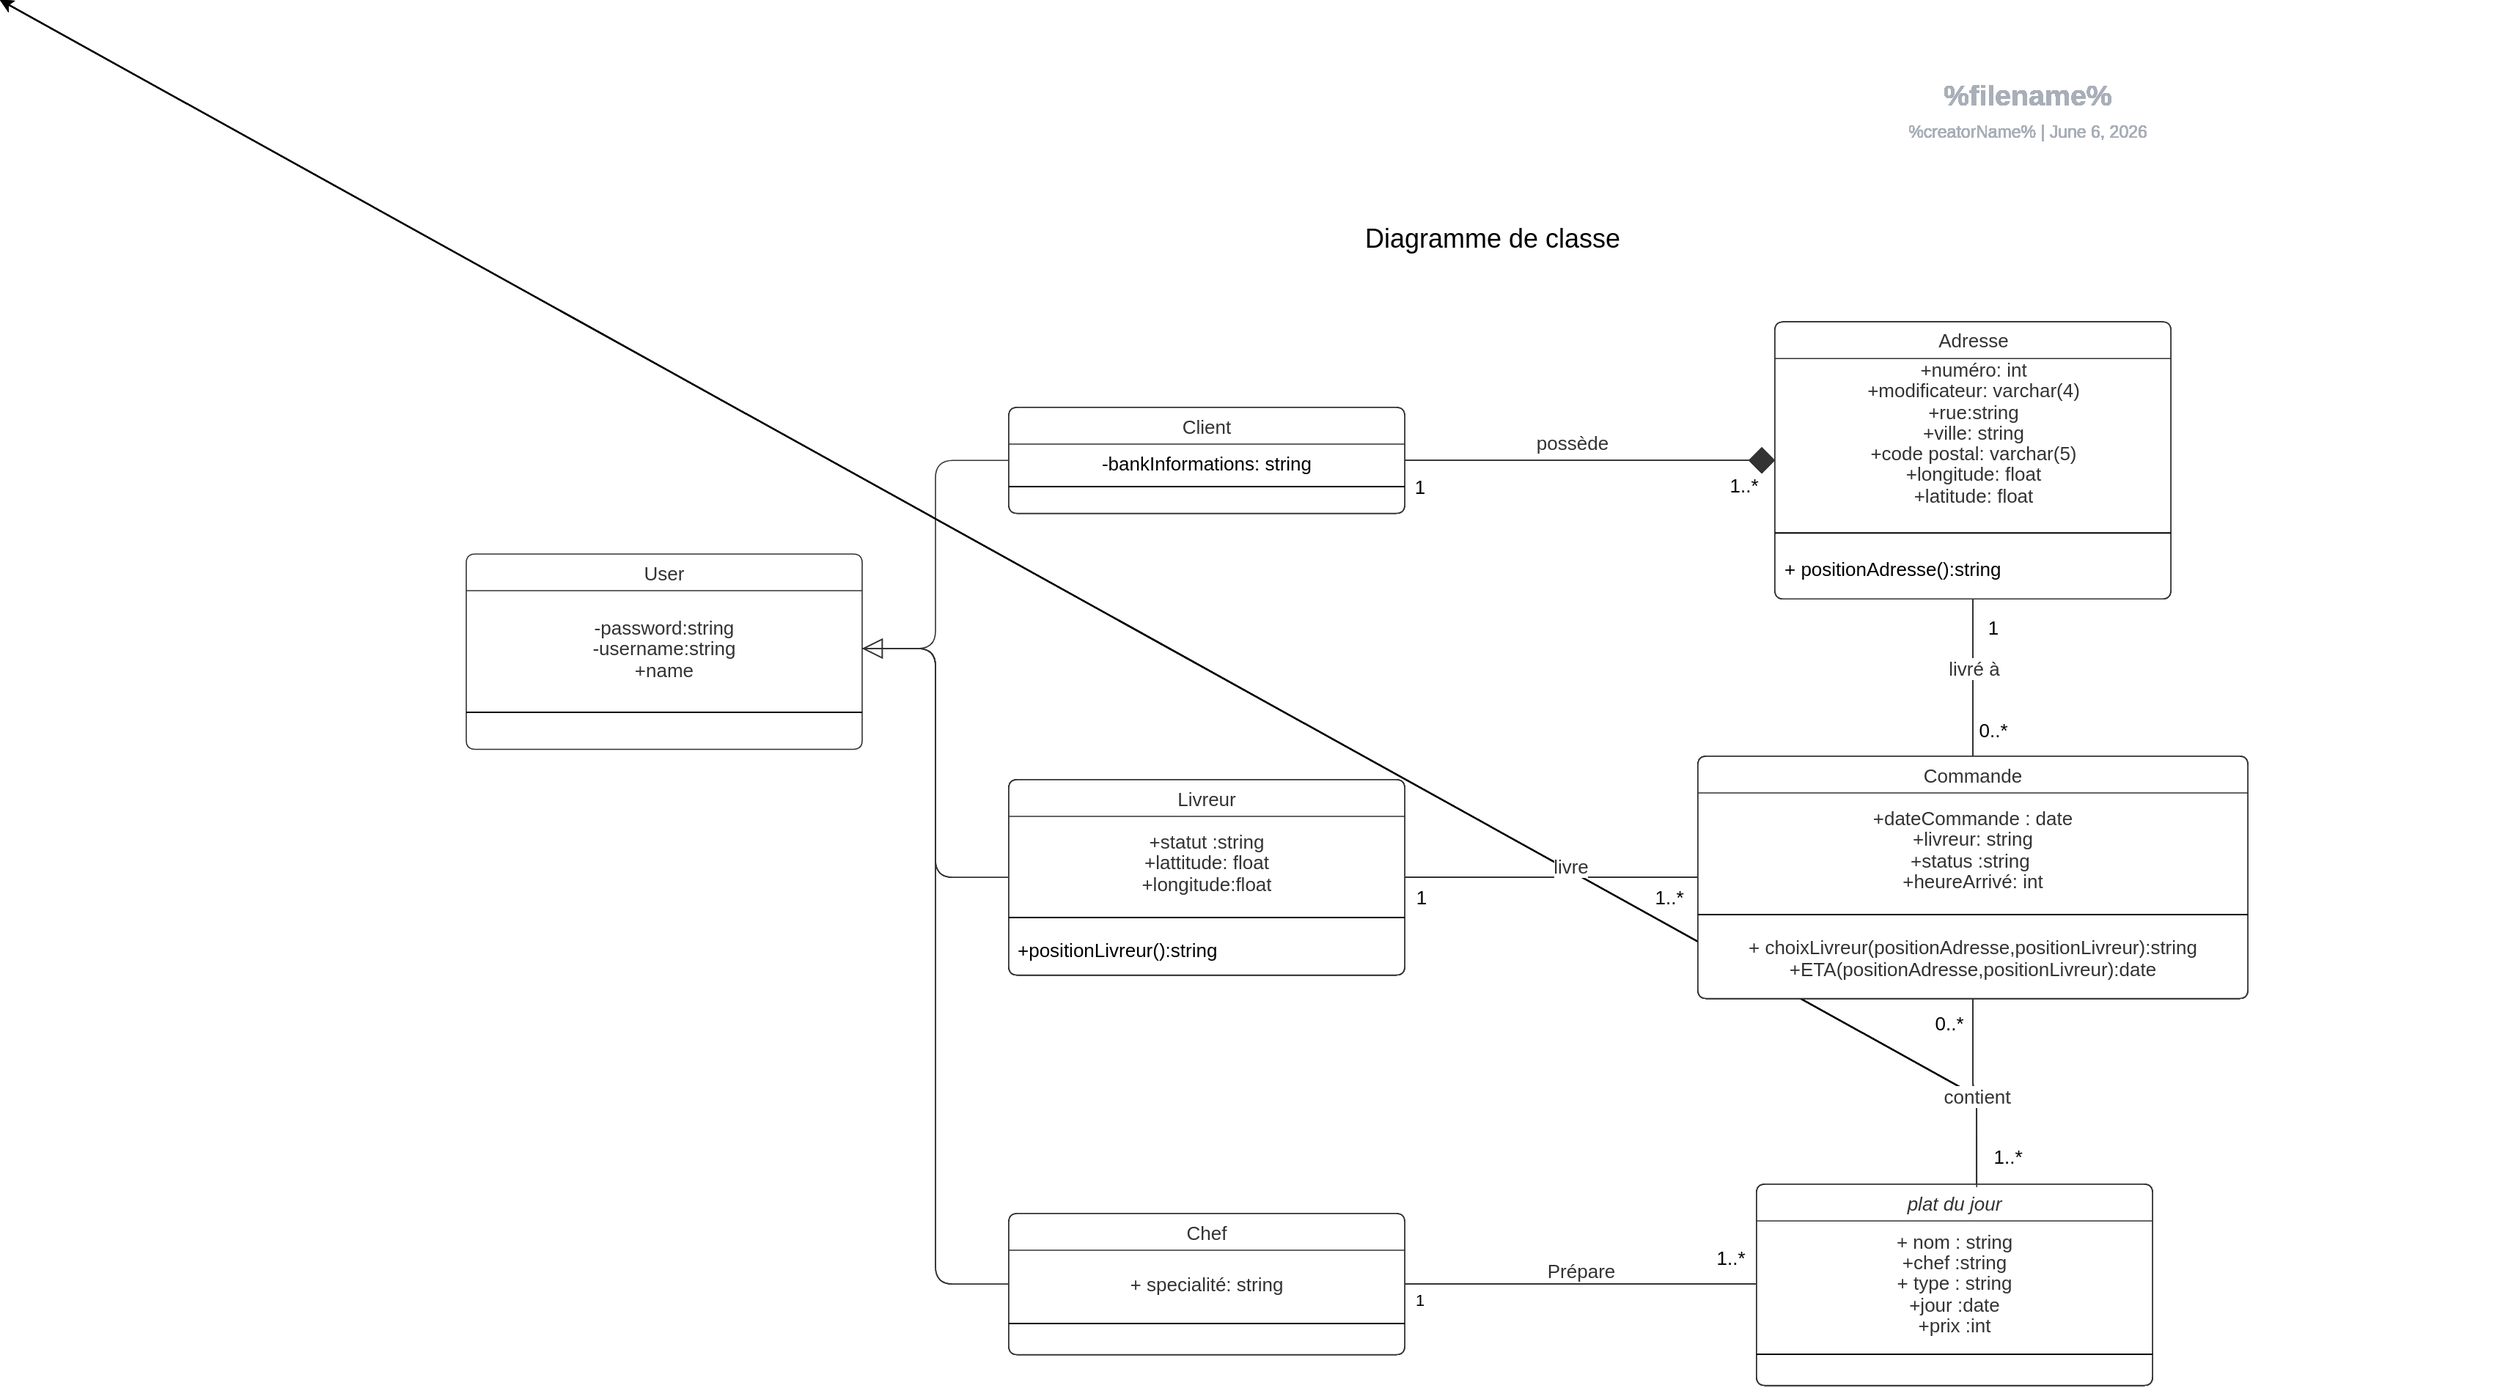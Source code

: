 <mxfile version="20.7.4" type="github">
  <diagram id="hdS_zrCQjjvmw232QyaX" name="Page-1">
    <mxGraphModel dx="2074" dy="1130" grid="1" gridSize="10" guides="1" tooltips="1" connect="1" arrows="1" fold="1" page="1" pageScale="1" pageWidth="827" pageHeight="1169" math="0" shadow="0">
      <root>
        <mxCell id="0" />
        <mxCell id="1" parent="0" />
        <mxCell id="U1_2OJh4UtTGv1gTS8dt-41" value="Chef" style="html=1;overflow=block;blockSpacing=1;swimlane;childLayout=stackLayout;horizontal=1;horizontalStack=0;resizeParent=1;resizeParentMax=0;resizeLast=0;collapsible=0;fontStyle=0;marginBottom=0;swimlaneFillColor=#ffffff;startSize=25;whiteSpace=wrap;fontSize=13;fontColor=#333333;align=center;spacing=0;strokeColor=#333333;strokeOpacity=100;fillOpacity=100;rounded=1;absoluteArcSize=1;arcSize=12;fillColor=#ffffff;strokeWidth=0.8;" parent="1" vertex="1">
          <mxGeometry x="680" y="820" width="270" height="96.25" as="geometry" />
        </mxCell>
        <mxCell id="U1_2OJh4UtTGv1gTS8dt-42" value="+ specialité: string" style="part=1;html=1;resizeHeight=0;strokeColor=none;fillColor=none;verticalAlign=middle;spacingLeft=4;spacingRight=4;overflow=hidden;rotatable=0;points=[[0,0.5],[1,0.5]];portConstraint=eastwest;swimlaneFillColor=#ffffff;strokeOpacity=100;fillOpacity=100;whiteSpace=wrap;fontSize=13;fontColor=#333333;align=center;" parent="U1_2OJh4UtTGv1gTS8dt-41" vertex="1">
          <mxGeometry y="25" width="270" height="46" as="geometry" />
        </mxCell>
        <mxCell id="U1_2OJh4UtTGv1gTS8dt-43" value="" style="line;strokeWidth=1;fillColor=none;align=left;verticalAlign=middle;spacingTop=-1;spacingLeft=3;spacingRight=3;rotatable=0;labelPosition=right;points=[];portConstraint=eastwest;" parent="U1_2OJh4UtTGv1gTS8dt-41" vertex="1">
          <mxGeometry y="71" width="270" height="8" as="geometry" />
        </mxCell>
        <mxCell id="U1_2OJh4UtTGv1gTS8dt-44" value="" style="part=1;html=1;resizeHeight=0;strokeColor=none;fillColor=none;verticalAlign=middle;spacingLeft=4;spacingRight=4;overflow=hidden;rotatable=0;points=[[0,0.5],[1,0.5]];portConstraint=eastwest;swimlaneFillColor=#ffffff;strokeOpacity=100;fillOpacity=100;whiteSpace=wrap;fontSize=13;align=center;" parent="U1_2OJh4UtTGv1gTS8dt-41" vertex="1">
          <mxGeometry y="79" width="270" height="17.25" as="geometry" />
        </mxCell>
        <UserObject label="" lucidchartObjectId="hbmcKppnz3ou" id="U1_2OJh4UtTGv1gTS8dt-45">
          <mxCell style="html=1;jettySize=18;whiteSpace=wrap;fontSize=13;strokeColor=#333333;strokeOpacity=100;strokeWidth=0.8;rounded=1;arcSize=24;edgeStyle=orthogonalEdgeStyle;startArrow=none;endArrow=none;" parent="1" source="U1_2OJh4UtTGv1gTS8dt-42" target="RWhxmAeCFr4lGcvdIDr7-95" edge="1">
            <mxGeometry width="100" height="100" relative="1" as="geometry">
              <Array as="points">
                <mxPoint x="1310" y="868" />
                <mxPoint x="1310" y="870" />
              </Array>
              <mxPoint x="1330" y="910" as="targetPoint" />
              <mxPoint x="1010" y="820" as="sourcePoint" />
            </mxGeometry>
          </mxCell>
        </UserObject>
        <mxCell id="U1_2OJh4UtTGv1gTS8dt-46" value="Prépare" style="text;html=1;resizable=0;labelBackgroundColor=default;align=center;verticalAlign=middle;fontColor=#333333;fontSize=13;" parent="U1_2OJh4UtTGv1gTS8dt-45" vertex="1">
          <mxGeometry relative="1" as="geometry">
            <mxPoint y="-9" as="offset" />
          </mxGeometry>
        </mxCell>
        <mxCell id="U1_2OJh4UtTGv1gTS8dt-48" value="1..*" style="text;html=1;resizable=0;labelBackgroundColor=default;align=center;verticalAlign=middle;fontSize=13;" parent="U1_2OJh4UtTGv1gTS8dt-45" vertex="1">
          <mxGeometry x="0.683" relative="1" as="geometry">
            <mxPoint x="20" y="-18" as="offset" />
          </mxGeometry>
        </mxCell>
        <mxCell id="RWhxmAeCFr4lGcvdIDr7-161" value="1" style="edgeLabel;html=1;align=center;verticalAlign=middle;resizable=0;points=[];" parent="U1_2OJh4UtTGv1gTS8dt-45" vertex="1" connectable="0">
          <mxGeometry x="-0.086" y="3" relative="1" as="geometry">
            <mxPoint x="-100" y="14" as="offset" />
          </mxGeometry>
        </mxCell>
        <mxCell id="1KbfCKK-a7wuh9zhNjNE-63" parent="1" />
        <mxCell id="1KbfCKK-a7wuh9zhNjNE-68" value="Client" style="html=1;overflow=block;blockSpacing=1;swimlane;childLayout=stackLayout;horizontal=1;horizontalStack=0;resizeParent=1;resizeParentMax=0;resizeLast=0;collapsible=0;fontStyle=0;marginBottom=0;swimlaneFillColor=#ffffff;startSize=25;whiteSpace=wrap;fontSize=13;fontColor=#333333;align=center;spacing=0;strokeColor=#333333;strokeOpacity=100;fillOpacity=100;rounded=1;absoluteArcSize=1;arcSize=12;fillColor=#ffffff;strokeWidth=0.8;" parent="1KbfCKK-a7wuh9zhNjNE-63" vertex="1">
          <mxGeometry x="680" y="270" width="270" height="72.25" as="geometry" />
        </mxCell>
        <mxCell id="1KbfCKK-a7wuh9zhNjNE-69" value="-bankInformations: string" style="part=1;html=1;resizeHeight=0;strokeColor=none;fillColor=none;verticalAlign=middle;spacingLeft=4;spacingRight=4;overflow=hidden;rotatable=0;points=[[0,0.5],[1,0.5]];portConstraint=eastwest;swimlaneFillColor=#ffffff;strokeOpacity=100;fillOpacity=100;whiteSpace=wrap;fontSize=13;align=center;" parent="1KbfCKK-a7wuh9zhNjNE-68" vertex="1">
          <mxGeometry y="25" width="270" height="25" as="geometry" />
        </mxCell>
        <mxCell id="1KbfCKK-a7wuh9zhNjNE-70" value="" style="line;strokeWidth=1;fillColor=none;align=left;verticalAlign=middle;spacingTop=-1;spacingLeft=3;spacingRight=3;rotatable=0;labelPosition=right;points=[];portConstraint=eastwest;" parent="1KbfCKK-a7wuh9zhNjNE-68" vertex="1">
          <mxGeometry y="50" width="270" height="8" as="geometry" />
        </mxCell>
        <mxCell id="1KbfCKK-a7wuh9zhNjNE-71" value="" style="part=1;html=1;resizeHeight=0;strokeColor=none;fillColor=none;verticalAlign=middle;spacingLeft=4;spacingRight=4;overflow=hidden;rotatable=0;points=[[0,0.5],[1,0.5]];portConstraint=eastwest;swimlaneFillColor=#ffffff;strokeOpacity=100;fillOpacity=100;whiteSpace=wrap;fontSize=13;align=center;" parent="1KbfCKK-a7wuh9zhNjNE-68" vertex="1">
          <mxGeometry y="58" width="270" height="14.25" as="geometry" />
        </mxCell>
        <mxCell id="1KbfCKK-a7wuh9zhNjNE-64" value="" style="group;dropTarget=0;pointerEvents=0;" parent="1KbfCKK-a7wuh9zhNjNE-63" vertex="1">
          <mxGeometry x="1055" y="40" width="640" height="44" as="geometry" />
        </mxCell>
        <UserObject label="%filename%" placeholders="1" lucidchartObjectId="kWBYl.rsL5rs" id="1KbfCKK-a7wuh9zhNjNE-65">
          <mxCell style="points=[[0.062,0.967,0],[0.946,0.967,0]];html=1;overflow=block;blockSpacing=1;whiteSpace=wrap;fontSize=19.7;fontColor=#a9afb8;fontStyle=1;align=center;spacingLeft=7;spacingRight=7;spacingTop=2;spacing=3;strokeOpacity=0;fillOpacity=0;rounded=1;absoluteArcSize=1;arcSize=12;fillColor=#ffffff;strokeWidth=1.5;" parent="1KbfCKK-a7wuh9zhNjNE-64" vertex="1">
            <mxGeometry width="640" height="31" as="geometry" />
          </mxCell>
        </UserObject>
        <UserObject label="%creatorName%  |  %date{mmmm d, yyyy}%" placeholders="1" lucidchartObjectId="kWBYolvidEkw" id="1KbfCKK-a7wuh9zhNjNE-66">
          <mxCell style="html=1;overflow=block;blockSpacing=1;whiteSpace=wrap;fontSize=11.5;fontColor=#a9afb8;align=center;spacingLeft=7;spacingRight=7;spacingTop=2;spacing=3;strokeOpacity=0;fillOpacity=0;rounded=1;absoluteArcSize=1;arcSize=12;fillColor=#ffffff;strokeWidth=1.5;" parent="1KbfCKK-a7wuh9zhNjNE-64" vertex="1">
            <mxGeometry y="30" width="640" height="14" as="geometry" />
          </mxCell>
        </UserObject>
        <mxCell id="RWhxmAeCFr4lGcvdIDr7-3" parent="1" />
        <mxCell id="RWhxmAeCFr4lGcvdIDr7-46" parent="RWhxmAeCFr4lGcvdIDr7-3" />
        <mxCell id="RWhxmAeCFr4lGcvdIDr7-74" value="" style="group;dropTarget=0;pointerEvents=0;" parent="RWhxmAeCFr4lGcvdIDr7-46" vertex="1">
          <mxGeometry x="1055" y="40" width="640" height="44" as="geometry" />
        </mxCell>
        <UserObject label="%filename%" placeholders="1" lucidchartObjectId="kWBYl.rsL5rs" id="RWhxmAeCFr4lGcvdIDr7-75">
          <mxCell style="points=[[0.062,0.967,0],[0.946,0.967,0]];html=1;overflow=block;blockSpacing=1;whiteSpace=wrap;fontSize=19.7;fontColor=#a9afb8;fontStyle=1;align=center;spacingLeft=7;spacingRight=7;spacingTop=2;spacing=3;strokeOpacity=0;fillOpacity=0;rounded=1;absoluteArcSize=1;arcSize=12;fillColor=#ffffff;strokeWidth=1.5;" parent="RWhxmAeCFr4lGcvdIDr7-74" vertex="1">
            <mxGeometry width="640" height="31" as="geometry" />
          </mxCell>
        </UserObject>
        <UserObject label="%creatorName%  |  %date{mmmm d, yyyy}%" placeholders="1" lucidchartObjectId="kWBYolvidEkw" id="RWhxmAeCFr4lGcvdIDr7-76">
          <mxCell style="html=1;overflow=block;blockSpacing=1;whiteSpace=wrap;fontSize=11.5;fontColor=#a9afb8;align=center;spacingLeft=7;spacingRight=7;spacingTop=2;spacing=3;strokeOpacity=0;fillOpacity=0;rounded=1;absoluteArcSize=1;arcSize=12;fillColor=#ffffff;strokeWidth=1.5;" parent="RWhxmAeCFr4lGcvdIDr7-74" vertex="1">
            <mxGeometry y="30" width="640" height="14" as="geometry" />
          </mxCell>
        </UserObject>
        <mxCell id="RWhxmAeCFr4lGcvdIDr7-82" parent="1" />
        <mxCell id="RWhxmAeCFr4lGcvdIDr7-91" value="Livreur" style="html=1;overflow=block;blockSpacing=1;swimlane;childLayout=stackLayout;horizontal=1;horizontalStack=0;resizeParent=1;resizeParentMax=0;resizeLast=0;collapsible=0;fontStyle=0;marginBottom=0;swimlaneFillColor=#ffffff;startSize=25;whiteSpace=wrap;fontSize=13;fontColor=#333333;align=center;spacing=0;strokeColor=#333333;strokeOpacity=100;fillOpacity=100;rounded=1;absoluteArcSize=1;arcSize=12;fillColor=#ffffff;strokeWidth=0.8;" parent="RWhxmAeCFr4lGcvdIDr7-82" vertex="1">
          <mxGeometry x="680" y="524" width="270" height="133.25" as="geometry" />
        </mxCell>
        <mxCell id="RWhxmAeCFr4lGcvdIDr7-92" value="&lt;div style=&quot;display: flex; justify-content: center; text-align: center; align-items: baseline; font-size: 0; line-height: 1.25;margin-top: -2px;&quot;&gt;&lt;span&gt;&lt;span style=&quot;font-size:13px;color:#333333;&quot;&gt;+statut :string&lt;br&gt;&lt;/span&gt;&lt;/span&gt;&lt;/div&gt;&lt;div style=&quot;display: flex; justify-content: center; text-align: center; align-items: baseline; font-size: 0; line-height: 1.25;margin-top: -2px;&quot;&gt;&lt;span&gt;&lt;span style=&quot;font-size:13px;color:#333333;&quot;&gt;+lattitude: float&lt;br&gt;&lt;/span&gt;&lt;/span&gt;&lt;/div&gt;&lt;div style=&quot;display: flex; justify-content: center; text-align: center; align-items: baseline; font-size: 0; line-height: 1.25;margin-top: -2px;&quot;&gt;&lt;span&gt;&lt;span style=&quot;font-size:13px;color:#333333;&quot;&gt;+longitude:float&lt;/span&gt;&lt;/span&gt;&lt;/div&gt;" style="part=1;html=1;resizeHeight=0;strokeColor=none;fillColor=none;verticalAlign=middle;spacingLeft=4;spacingRight=4;overflow=hidden;rotatable=0;points=[[0,0.5],[1,0.5]];portConstraint=eastwest;swimlaneFillColor=#ffffff;strokeOpacity=100;fillOpacity=100;whiteSpace=wrap;fontSize=13;fontColor=#333333;align=center;" parent="RWhxmAeCFr4lGcvdIDr7-91" vertex="1">
          <mxGeometry y="25" width="270" height="65" as="geometry" />
        </mxCell>
        <mxCell id="RWhxmAeCFr4lGcvdIDr7-93" value="" style="line;strokeWidth=1;fillColor=none;align=left;verticalAlign=middle;spacingTop=-1;spacingLeft=3;spacingRight=3;rotatable=0;labelPosition=right;points=[];portConstraint=eastwest;" parent="RWhxmAeCFr4lGcvdIDr7-91" vertex="1">
          <mxGeometry y="90" width="270" height="8" as="geometry" />
        </mxCell>
        <mxCell id="RWhxmAeCFr4lGcvdIDr7-94" value="+positionLivreur():string" style="part=1;resizeHeight=0;strokeColor=none;fillColor=none;align=left;verticalAlign=middle;spacingLeft=4;spacingRight=4;rotatable=0;points=[[0,0.5],[1,0.5]];portConstraint=eastwest;swimlaneFillColor=#ffffff;strokeOpacity=100;fillOpacity=100;whiteSpace=wrap;overflow=block;blockSpacing=1;html=1;fontSize=13;" parent="RWhxmAeCFr4lGcvdIDr7-91" vertex="1">
          <mxGeometry y="98" width="270" height="35.25" as="geometry" />
        </mxCell>
        <mxCell id="RWhxmAeCFr4lGcvdIDr7-95" value="plat du jour" style="html=1;overflow=block;blockSpacing=1;swimlane;childLayout=stackLayout;horizontal=1;horizontalStack=0;resizeParent=1;resizeParentMax=0;resizeLast=0;collapsible=0;marginBottom=0;swimlaneFillColor=#ffffff;startSize=25;whiteSpace=wrap;fontSize=13;fontColor=#333333;fontStyle=2;align=center;spacing=0;strokeColor=#333333;strokeOpacity=100;fillOpacity=100;rounded=1;absoluteArcSize=1;arcSize=12;fillColor=#ffffff;strokeWidth=0.8;" parent="RWhxmAeCFr4lGcvdIDr7-82" vertex="1">
          <mxGeometry x="1190" y="800" width="270" height="137.25" as="geometry" />
        </mxCell>
        <mxCell id="RWhxmAeCFr4lGcvdIDr7-96" value="&lt;div style=&quot;display: flex; justify-content: center; text-align: center; align-items: baseline; font-size: 0; line-height: 1.25;margin-top: -2px;&quot;&gt;&lt;span&gt;&lt;span style=&quot;font-size:13px;color:#333333;&quot;&gt;+ nom : string&#xa;&lt;/span&gt;&lt;/span&gt;&lt;/div&gt;&lt;div style=&quot;display: flex; justify-content: center; text-align: center; align-items: baseline; font-size: 0; line-height: 1.25;margin-top: -2px;&quot;&gt;&lt;span&gt;&lt;span style=&quot;font-size:13px;color:#333333;&quot;&gt;+chef :string&#xa;&lt;/span&gt;&lt;/span&gt;&lt;/div&gt;&lt;div style=&quot;display: flex; justify-content: center; text-align: center; align-items: baseline; font-size: 0; line-height: 1.25;margin-top: -2px;&quot;&gt;&lt;span&gt;&lt;span style=&quot;font-size:13px;color:#333333;&quot;&gt;+ type : string&#xa;&lt;/span&gt;&lt;/span&gt;&lt;/div&gt;&lt;div style=&quot;display: flex; justify-content: center; text-align: center; align-items: baseline; font-size: 0; line-height: 1.25;margin-top: -2px;&quot;&gt;&lt;span&gt;&lt;span style=&quot;font-size:13px;color:#333333;&quot;&gt;+jour :date&#xa;&lt;/span&gt;&lt;/span&gt;&lt;/div&gt;&lt;div style=&quot;display: flex; justify-content: center; text-align: center; align-items: baseline; font-size: 0; line-height: 1.25;margin-top: -2px;&quot;&gt;&lt;span&gt;&lt;span style=&quot;font-size:13px;color:#333333;&quot;&gt;+prix :int&lt;/span&gt;&lt;/span&gt;&lt;/div&gt;" style="part=1;html=1;resizeHeight=0;strokeColor=none;fillColor=none;verticalAlign=middle;spacingLeft=4;spacingRight=4;overflow=hidden;rotatable=0;points=[[0,0.5],[1,0.5]];portConstraint=eastwest;swimlaneFillColor=#ffffff;strokeOpacity=100;fillOpacity=100;whiteSpace=wrap;fontSize=13;fontColor=#333333;align=center;" parent="RWhxmAeCFr4lGcvdIDr7-95" vertex="1">
          <mxGeometry y="25" width="270" height="87" as="geometry" />
        </mxCell>
        <mxCell id="RWhxmAeCFr4lGcvdIDr7-97" value="" style="line;strokeWidth=1;fillColor=none;align=left;verticalAlign=middle;spacingTop=-1;spacingLeft=3;spacingRight=3;rotatable=0;labelPosition=right;points=[];portConstraint=eastwest;" parent="RWhxmAeCFr4lGcvdIDr7-95" vertex="1">
          <mxGeometry y="112" width="270" height="8" as="geometry" />
        </mxCell>
        <mxCell id="RWhxmAeCFr4lGcvdIDr7-98" value="" style="part=1;resizeHeight=0;strokeColor=none;fillColor=none;align=left;verticalAlign=middle;spacingLeft=4;spacingRight=4;rotatable=0;points=[[0,0.5],[1,0.5]];portConstraint=eastwest;swimlaneFillColor=#ffffff;strokeOpacity=100;fillOpacity=100;whiteSpace=wrap;overflow=block;blockSpacing=1;html=1;fontSize=13;" parent="RWhxmAeCFr4lGcvdIDr7-95" vertex="1">
          <mxGeometry y="120" width="270" height="17.25" as="geometry" />
        </mxCell>
        <mxCell id="RWhxmAeCFr4lGcvdIDr7-99" value="Commande" style="html=1;overflow=block;blockSpacing=1;swimlane;childLayout=stackLayout;horizontal=1;horizontalStack=0;resizeParent=1;resizeParentMax=0;resizeLast=0;collapsible=0;fontStyle=0;marginBottom=0;swimlaneFillColor=#ffffff;startSize=25;whiteSpace=wrap;fontSize=13;fontColor=#333333;align=center;spacing=0;strokeColor=#333333;strokeOpacity=100;fillOpacity=100;rounded=1;absoluteArcSize=1;arcSize=12;fillColor=#ffffff;strokeWidth=0.8;" parent="RWhxmAeCFr4lGcvdIDr7-82" vertex="1">
          <mxGeometry x="1150" y="508" width="375" height="165.25" as="geometry" />
        </mxCell>
        <mxCell id="RWhxmAeCFr4lGcvdIDr7-100" value="&lt;div style=&quot;display: flex; justify-content: center; text-align: center; align-items: baseline; font-size: 0; line-height: 1.25;margin-top: -2px;&quot;&gt;&lt;span&gt;&lt;span style=&quot;font-size:13px;color:#333333;&quot;&gt;+dateCommande : date&lt;br&gt;&lt;/span&gt;&lt;/span&gt;&lt;/div&gt;&lt;div style=&quot;display: flex; justify-content: center; text-align: center; align-items: baseline; font-size: 0; line-height: 1.25;margin-top: -2px;&quot;&gt;&lt;span&gt;&lt;span style=&quot;font-size:13px;color:#333333;&quot;&gt;+livreur: string&lt;br&gt;&lt;/span&gt;&lt;/span&gt;&lt;/div&gt;&lt;div style=&quot;display: flex; justify-content: center; text-align: center; align-items: baseline; font-size: 0; line-height: 1.25;margin-top: -2px;&quot;&gt;&lt;span&gt;&lt;span style=&quot;font-size:13px;color:#333333;&quot;&gt;+status :string&amp;nbsp;&lt;br&gt;&lt;/span&gt;&lt;/span&gt;&lt;/div&gt;&lt;div style=&quot;display: flex; justify-content: center; text-align: center; align-items: baseline; font-size: 0; line-height: 1.25;margin-top: -2px;&quot;&gt;&lt;span&gt;&lt;span style=&quot;font-size:13px;color:#333333;&quot;&gt;+heureArrivé: int&lt;/span&gt;&lt;/span&gt;&lt;/div&gt;" style="part=1;html=1;resizeHeight=0;strokeColor=none;fillColor=none;verticalAlign=middle;spacingLeft=4;spacingRight=4;overflow=hidden;rotatable=0;points=[[0,0.5],[1,0.5]];portConstraint=eastwest;swimlaneFillColor=#ffffff;strokeOpacity=100;fillOpacity=100;whiteSpace=wrap;fontSize=13;fontColor=#333333;align=center;" parent="RWhxmAeCFr4lGcvdIDr7-99" vertex="1">
          <mxGeometry y="25" width="375" height="79" as="geometry" />
        </mxCell>
        <mxCell id="RWhxmAeCFr4lGcvdIDr7-101" value="" style="line;strokeWidth=1;fillColor=none;align=left;verticalAlign=middle;spacingTop=-1;spacingLeft=3;spacingRight=3;rotatable=0;labelPosition=right;points=[];portConstraint=eastwest;" parent="RWhxmAeCFr4lGcvdIDr7-99" vertex="1">
          <mxGeometry y="104" width="375" height="8" as="geometry" />
        </mxCell>
        <mxCell id="RWhxmAeCFr4lGcvdIDr7-102" value="&lt;div style=&quot;display: flex; justify-content: center; text-align: center; align-items: baseline; font-size: 0; line-height: 1.25;margin-top: -2px;&quot;&gt;&lt;span&gt;&lt;span style=&quot;font-size:13px;color:#333333;&quot;&gt;+ choixLivreur(positionAdresse,positionLivreur):string&#xa;&lt;/span&gt;&lt;/span&gt;&lt;/div&gt;&lt;div style=&quot;display: flex; justify-content: center; text-align: center; align-items: baseline; font-size: 0; line-height: 1.25;margin-top: -2px;&quot;&gt;&lt;span&gt;&lt;span style=&quot;font-size:13px;color:#333333;&quot;&gt;+ETA(positionAdresse,positionLivreur):date&lt;/span&gt;&lt;/span&gt;&lt;/div&gt;" style="part=1;resizeHeight=0;strokeColor=none;fillColor=none;align=left;verticalAlign=middle;spacingLeft=4;spacingRight=4;rotatable=0;points=[[0,0.5],[1,0.5]];portConstraint=eastwest;swimlaneFillColor=#ffffff;strokeOpacity=100;fillOpacity=100;whiteSpace=wrap;overflow=block;blockSpacing=1;html=1;fontSize=13;" parent="RWhxmAeCFr4lGcvdIDr7-99" vertex="1">
          <mxGeometry y="112" width="375" height="53.25" as="geometry" />
        </mxCell>
        <UserObject label="" lucidchartObjectId="a3lcvIBLx3UH" id="RWhxmAeCFr4lGcvdIDr7-103">
          <mxCell style="html=1;jettySize=18;whiteSpace=wrap;fontSize=13;strokeColor=#333333;strokeOpacity=100;strokeWidth=0.8;rounded=1;arcSize=24;edgeStyle=orthogonalEdgeStyle;startArrow=none;endArrow=none;" parent="RWhxmAeCFr4lGcvdIDr7-82" source="RWhxmAeCFr4lGcvdIDr7-91" target="RWhxmAeCFr4lGcvdIDr7-99" edge="1">
            <mxGeometry width="100" height="100" relative="1" as="geometry">
              <Array as="points" />
            </mxGeometry>
          </mxCell>
        </UserObject>
        <mxCell id="RWhxmAeCFr4lGcvdIDr7-104" value="livre" style="text;html=1;resizable=0;labelBackgroundColor=default;align=center;verticalAlign=middle;fontColor=#333333;fontSize=13;" parent="RWhxmAeCFr4lGcvdIDr7-103" vertex="1">
          <mxGeometry relative="1" as="geometry">
            <mxPoint x="13" y="-8" as="offset" />
          </mxGeometry>
        </mxCell>
        <mxCell id="RWhxmAeCFr4lGcvdIDr7-105" value="1" style="text;html=1;resizable=0;labelBackgroundColor=default;align=center;verticalAlign=middle;fontSize=13;" parent="RWhxmAeCFr4lGcvdIDr7-103" vertex="1">
          <mxGeometry x="-0.915" relative="1" as="geometry">
            <mxPoint x="2" y="13" as="offset" />
          </mxGeometry>
        </mxCell>
        <mxCell id="RWhxmAeCFr4lGcvdIDr7-106" value="1..*" style="text;html=1;resizable=0;labelBackgroundColor=default;align=center;verticalAlign=middle;fontSize=13;" parent="RWhxmAeCFr4lGcvdIDr7-103" vertex="1">
          <mxGeometry x="0.928" relative="1" as="geometry">
            <mxPoint x="-13" y="13" as="offset" />
          </mxGeometry>
        </mxCell>
        <UserObject label="" lucidchartObjectId="R4lc5TQhlQKx" id="RWhxmAeCFr4lGcvdIDr7-107">
          <mxCell style="html=1;jettySize=18;whiteSpace=wrap;fontSize=13;strokeColor=#333333;strokeOpacity=100;strokeWidth=0.8;rounded=1;arcSize=24;edgeStyle=orthogonalEdgeStyle;startArrow=none;endArrow=none;entryX=0.556;entryY=0.015;entryDx=0;entryDy=0;entryPerimeter=0;" parent="RWhxmAeCFr4lGcvdIDr7-82" source="RWhxmAeCFr4lGcvdIDr7-99" target="RWhxmAeCFr4lGcvdIDr7-95" edge="1">
            <mxGeometry x="0.264" y="-10" width="100" height="100" relative="1" as="geometry">
              <Array as="points" />
              <mxPoint x="1670" y="740" as="targetPoint" />
              <mxPoint as="offset" />
            </mxGeometry>
          </mxCell>
        </UserObject>
        <mxCell id="RWhxmAeCFr4lGcvdIDr7-108" value="contient" style="text;html=1;resizable=0;labelBackgroundColor=default;align=center;verticalAlign=middle;fontColor=#333333;fontSize=13;" parent="RWhxmAeCFr4lGcvdIDr7-107" vertex="1">
          <mxGeometry relative="1" as="geometry">
            <mxPoint y="3" as="offset" />
          </mxGeometry>
        </mxCell>
        <mxCell id="RWhxmAeCFr4lGcvdIDr7-110" value="1..*" style="text;html=1;resizable=0;labelBackgroundColor=default;align=center;verticalAlign=middle;fontSize=13;" parent="RWhxmAeCFr4lGcvdIDr7-107" vertex="1">
          <mxGeometry x="0.727" relative="1" as="geometry">
            <mxPoint x="21" y="-3" as="offset" />
          </mxGeometry>
        </mxCell>
        <mxCell id="RWhxmAeCFr4lGcvdIDr7-204" style="edgeStyle=orthogonalEdgeStyle;rounded=0;orthogonalLoop=1;jettySize=auto;html=1;exitX=0;exitY=0;exitDx=0;exitDy=0;" parent="RWhxmAeCFr4lGcvdIDr7-107" source="RWhxmAeCFr4lGcvdIDr7-108" target="RWhxmAeCFr4lGcvdIDr7-162" edge="1">
          <mxGeometry relative="1" as="geometry" />
        </mxCell>
        <mxCell id="RWhxmAeCFr4lGcvdIDr7-125" parent="RWhxmAeCFr4lGcvdIDr7-82" />
        <mxCell id="RWhxmAeCFr4lGcvdIDr7-153" value="" style="group;dropTarget=0;pointerEvents=0;" parent="RWhxmAeCFr4lGcvdIDr7-125" vertex="1">
          <mxGeometry x="1055" y="40" width="640" height="44" as="geometry" />
        </mxCell>
        <UserObject label="%filename%" placeholders="1" lucidchartObjectId="kWBYl.rsL5rs" id="RWhxmAeCFr4lGcvdIDr7-154">
          <mxCell style="points=[[0.062,0.967,0],[0.946,0.967,0]];html=1;overflow=block;blockSpacing=1;whiteSpace=wrap;fontSize=19.7;fontColor=#a9afb8;fontStyle=1;align=center;spacingLeft=7;spacingRight=7;spacingTop=2;spacing=3;strokeOpacity=0;fillOpacity=0;rounded=1;absoluteArcSize=1;arcSize=12;fillColor=#ffffff;strokeWidth=1.5;" parent="RWhxmAeCFr4lGcvdIDr7-153" vertex="1">
            <mxGeometry width="640" height="31" as="geometry" />
          </mxCell>
        </UserObject>
        <UserObject label="%creatorName%  |  %date{mmmm d, yyyy}%" placeholders="1" lucidchartObjectId="kWBYolvidEkw" id="RWhxmAeCFr4lGcvdIDr7-155">
          <mxCell style="html=1;overflow=block;blockSpacing=1;whiteSpace=wrap;fontSize=11.5;fontColor=#a9afb8;align=center;spacingLeft=7;spacingRight=7;spacingTop=2;spacing=3;strokeOpacity=0;fillOpacity=0;rounded=1;absoluteArcSize=1;arcSize=12;fillColor=#ffffff;strokeWidth=1.5;" parent="RWhxmAeCFr4lGcvdIDr7-153" vertex="1">
            <mxGeometry y="30" width="640" height="14" as="geometry" />
          </mxCell>
        </UserObject>
        <UserObject label="" lucidchartObjectId="TWlcJLq8VH~c" id="RWhxmAeCFr4lGcvdIDr7-87">
          <mxCell style="html=1;jettySize=18;whiteSpace=wrap;fontSize=13;strokeColor=#333333;strokeOpacity=100;strokeWidth=0.8;rounded=1;arcSize=24;edgeStyle=orthogonalEdgeStyle;startArrow=diamond;startFill=1;startSize=16;endArrow=none;" parent="1" source="RWhxmAeCFr4lGcvdIDr7-206" target="1KbfCKK-a7wuh9zhNjNE-68" edge="1">
            <mxGeometry width="100" height="100" relative="1" as="geometry">
              <Array as="points" />
              <mxPoint x="960" y="292" as="targetPoint" />
              <mxPoint x="1140" y="360" as="sourcePoint" />
            </mxGeometry>
          </mxCell>
        </UserObject>
        <mxCell id="RWhxmAeCFr4lGcvdIDr7-88" value="possède" style="text;html=1;resizable=0;labelBackgroundColor=default;align=center;verticalAlign=middle;fontColor=#333333;fontSize=13;" parent="RWhxmAeCFr4lGcvdIDr7-87" vertex="1">
          <mxGeometry x="0.119" relative="1" as="geometry">
            <mxPoint x="3" y="-12" as="offset" />
          </mxGeometry>
        </mxCell>
        <mxCell id="RWhxmAeCFr4lGcvdIDr7-89" value="1..*" style="text;html=1;resizable=0;labelBackgroundColor=default;align=center;verticalAlign=middle;fontSize=13;" parent="RWhxmAeCFr4lGcvdIDr7-87" vertex="1">
          <mxGeometry x="-1" relative="1" as="geometry">
            <mxPoint x="-22" y="17" as="offset" />
          </mxGeometry>
        </mxCell>
        <mxCell id="RWhxmAeCFr4lGcvdIDr7-90" value="1" style="text;html=1;resizable=0;labelBackgroundColor=default;align=center;verticalAlign=middle;fontSize=13;" parent="RWhxmAeCFr4lGcvdIDr7-87" vertex="1">
          <mxGeometry x="1" relative="1" as="geometry">
            <mxPoint x="10" y="18" as="offset" />
          </mxGeometry>
        </mxCell>
        <mxCell id="RWhxmAeCFr4lGcvdIDr7-162" parent="1" />
        <mxCell id="RWhxmAeCFr4lGcvdIDr7-192" parent="RWhxmAeCFr4lGcvdIDr7-162" />
        <mxCell id="RWhxmAeCFr4lGcvdIDr7-197" value="" style="group;dropTarget=0;pointerEvents=0;" parent="RWhxmAeCFr4lGcvdIDr7-192" vertex="1">
          <mxGeometry x="1055" y="40" width="640" height="44" as="geometry" />
        </mxCell>
        <UserObject label="%filename%" placeholders="1" lucidchartObjectId="kWBYl.rsL5rs" id="RWhxmAeCFr4lGcvdIDr7-198">
          <mxCell style="points=[[0.062,0.967,0],[0.946,0.967,0]];html=1;overflow=block;blockSpacing=1;whiteSpace=wrap;fontSize=19.7;fontColor=#a9afb8;fontStyle=1;align=center;spacingLeft=7;spacingRight=7;spacingTop=2;spacing=3;strokeOpacity=0;fillOpacity=0;rounded=1;absoluteArcSize=1;arcSize=12;fillColor=#ffffff;strokeWidth=1.5;" parent="RWhxmAeCFr4lGcvdIDr7-197" vertex="1">
            <mxGeometry width="640" height="31" as="geometry" />
          </mxCell>
        </UserObject>
        <UserObject label="%creatorName%  |  %date{mmmm d, yyyy}%" placeholders="1" lucidchartObjectId="kWBYolvidEkw" id="RWhxmAeCFr4lGcvdIDr7-199">
          <mxCell style="html=1;overflow=block;blockSpacing=1;whiteSpace=wrap;fontSize=11.5;fontColor=#a9afb8;align=center;spacingLeft=7;spacingRight=7;spacingTop=2;spacing=3;strokeOpacity=0;fillOpacity=0;rounded=1;absoluteArcSize=1;arcSize=12;fillColor=#ffffff;strokeWidth=1.5;" parent="RWhxmAeCFr4lGcvdIDr7-197" vertex="1">
            <mxGeometry y="30" width="640" height="14" as="geometry" />
          </mxCell>
        </UserObject>
        <mxCell id="RWhxmAeCFr4lGcvdIDr7-205" parent="1" />
        <mxCell id="RWhxmAeCFr4lGcvdIDr7-206" value="Adresse" style="html=1;overflow=block;blockSpacing=1;swimlane;childLayout=stackLayout;horizontal=1;horizontalStack=0;resizeParent=1;resizeParentMax=0;resizeLast=0;collapsible=0;fontStyle=0;marginBottom=0;swimlaneFillColor=#ffffff;startSize=25;whiteSpace=wrap;fontSize=13;fontColor=#333333;align=center;spacing=0;strokeColor=#333333;strokeOpacity=100;fillOpacity=100;rounded=1;absoluteArcSize=1;arcSize=12;fillColor=#ffffff;strokeWidth=0.8;" parent="RWhxmAeCFr4lGcvdIDr7-205" vertex="1">
          <mxGeometry x="1202.5" y="211.63" width="270" height="189" as="geometry" />
        </mxCell>
        <mxCell id="RWhxmAeCFr4lGcvdIDr7-207" value="&lt;div style=&quot;display: flex; justify-content: center; text-align: center; align-items: baseline; font-size: 0; line-height: 1.25;margin-top: -2px;&quot;&gt;&lt;span&gt;&lt;span style=&quot;font-size:13px;color:#333333;&quot;&gt;numero: int&#xa;&lt;/span&gt;&lt;/span&gt;&lt;/div&gt;&lt;div style=&quot;display: flex; justify-content: center; text-align: center; align-items: baseline; font-size: 0; line-height: 1.25;margin-top: -2px;&quot;&gt;&lt;span&gt;&lt;span style=&quot;font-size:13px;color:#333333;&quot;&gt;modificateur:varchar(4)&#xa;&lt;/span&gt;&lt;/span&gt;&lt;/div&gt;&lt;div style=&quot;display: flex; justify-content: center; text-align: center; align-items: baseline; font-size: 0; line-height: 1.25;margin-top: -2px;&quot;&gt;&lt;span&gt;&lt;span style=&quot;font-size:13px;color:#333333;&quot;&gt;rue:string&#xa;&lt;/span&gt;&lt;/span&gt;&lt;/div&gt;&lt;div style=&quot;display: flex; justify-content: center; text-align: center; align-items: baseline; font-size: 0; line-height: 1.25;margin-top: -2px;&quot;&gt;&lt;span&gt;&lt;span style=&quot;font-size:13px;color:#333333;&quot;&gt;ville: string&#xa;&lt;/span&gt;&lt;/span&gt;&lt;/div&gt;&lt;div style=&quot;display: flex; justify-content: center; text-align: center; align-items: baseline; font-size: 0; line-height: 1.25;margin-top: -2px;&quot;&gt;&lt;span&gt;&lt;span style=&quot;font-size:13px;color:#333333;&quot;&gt;code postal: varchar(5)&#xa;&lt;/span&gt;&lt;/span&gt;&lt;/div&gt;&lt;div style=&quot;display: flex; justify-content: center; text-align: center; align-items: baseline; font-size: 0; line-height: 1.25;margin-top: -2px;&quot;&gt;&lt;span&gt;&lt;span style=&quot;font-size:13px;color:#333333;&quot;&gt;longitude: float&#xa;&lt;/span&gt;&lt;/span&gt;&lt;/div&gt;&lt;div style=&quot;display: flex; justify-content: center; text-align: center; align-items: baseline; font-size: 0; line-height: 1.25;margin-top: -2px;&quot;&gt;&lt;span&gt;&lt;span style=&quot;font-size:13px;color:#333333;&quot;&gt;lattitude:float&#xa;&lt;/span&gt;&lt;/span&gt;&lt;/div&gt;&lt;div style=&quot;display: flex; justify-content: center; text-align: center; align-items: baseline; font-size: 0; line-height: 1.25;margin-top: -2px;&quot;&gt;&lt;span&gt;&lt;span style=&quot;font-size:13px;color:#333333;&quot;&gt;&#xa;&lt;/span&gt;&lt;/span&gt;&lt;/div&gt;&lt;div style=&quot;display: flex; justify-content: center; text-align: center; align-items: baseline; font-size: 0; line-height: 1.25;margin-top: -2px;&quot;&gt;&lt;span&gt;&lt;/span&gt;&lt;/div&gt;" style="part=1;html=1;resizeHeight=0;strokeColor=none;fillColor=none;verticalAlign=middle;spacingLeft=4;spacingRight=4;overflow=hidden;rotatable=0;points=[[0,0.5],[1,0.5]];portConstraint=eastwest;swimlaneFillColor=#ffffff;strokeOpacity=100;fillOpacity=100;whiteSpace=wrap;fontSize=13;fontColor=#333333;align=center;" parent="RWhxmAeCFr4lGcvdIDr7-206" vertex="1">
          <mxGeometry y="25" width="270" height="115" as="geometry" />
        </mxCell>
        <mxCell id="RWhxmAeCFr4lGcvdIDr7-208" value="" style="line;strokeWidth=1;fillColor=none;align=left;verticalAlign=middle;spacingTop=-1;spacingLeft=3;spacingRight=3;rotatable=0;labelPosition=right;points=[];portConstraint=eastwest;" parent="RWhxmAeCFr4lGcvdIDr7-206" vertex="1">
          <mxGeometry y="140" width="270" height="8" as="geometry" />
        </mxCell>
        <mxCell id="RWhxmAeCFr4lGcvdIDr7-209" value="+ positionAdresse():string" style="part=1;resizeHeight=0;strokeColor=none;fillColor=none;align=left;verticalAlign=middle;spacingLeft=4;spacingRight=4;rotatable=0;points=[[0,0.5],[1,0.5]];portConstraint=eastwest;swimlaneFillColor=#ffffff;strokeOpacity=100;fillOpacity=100;whiteSpace=wrap;overflow=block;blockSpacing=1;html=1;fontSize=13;" parent="RWhxmAeCFr4lGcvdIDr7-206" vertex="1">
          <mxGeometry y="148" width="270" height="41" as="geometry" />
        </mxCell>
        <mxCell id="RWhxmAeCFr4lGcvdIDr7-234" parent="RWhxmAeCFr4lGcvdIDr7-205" />
        <mxCell id="RWhxmAeCFr4lGcvdIDr7-239" value="" style="group;dropTarget=0;pointerEvents=0;" parent="RWhxmAeCFr4lGcvdIDr7-234" vertex="1">
          <mxGeometry x="1055" y="40" width="640" height="44" as="geometry" />
        </mxCell>
        <UserObject label="%filename%" placeholders="1" lucidchartObjectId="kWBYl.rsL5rs" id="RWhxmAeCFr4lGcvdIDr7-240">
          <mxCell style="points=[[0.062,0.967,0],[0.946,0.967,0]];html=1;overflow=block;blockSpacing=1;whiteSpace=wrap;fontSize=19.7;fontColor=#a9afb8;fontStyle=1;align=center;spacingLeft=7;spacingRight=7;spacingTop=2;spacing=3;strokeOpacity=0;fillOpacity=0;rounded=1;absoluteArcSize=1;arcSize=12;fillColor=#ffffff;strokeWidth=1.5;" parent="RWhxmAeCFr4lGcvdIDr7-239" vertex="1">
            <mxGeometry width="640" height="31" as="geometry" />
          </mxCell>
        </UserObject>
        <UserObject label="%creatorName%  |  %date{mmmm d, yyyy}%" placeholders="1" lucidchartObjectId="kWBYolvidEkw" id="RWhxmAeCFr4lGcvdIDr7-241">
          <mxCell style="html=1;overflow=block;blockSpacing=1;whiteSpace=wrap;fontSize=11.5;fontColor=#a9afb8;align=center;spacingLeft=7;spacingRight=7;spacingTop=2;spacing=3;strokeOpacity=0;fillOpacity=0;rounded=1;absoluteArcSize=1;arcSize=12;fillColor=#ffffff;strokeWidth=1.5;" parent="RWhxmAeCFr4lGcvdIDr7-239" vertex="1">
            <mxGeometry y="30" width="640" height="14" as="geometry" />
          </mxCell>
        </UserObject>
        <UserObject label="" lucidchartObjectId="J2lc4CfqBbUZ" id="RWhxmAeCFr4lGcvdIDr7-200">
          <mxCell style="html=1;jettySize=18;whiteSpace=wrap;fontSize=13;strokeColor=#333333;strokeOpacity=100;strokeWidth=0.8;rounded=1;arcSize=24;edgeStyle=orthogonalEdgeStyle;startArrow=none;endArrow=none;" parent="1" source="RWhxmAeCFr4lGcvdIDr7-206" target="RWhxmAeCFr4lGcvdIDr7-99" edge="1">
            <mxGeometry x="-1" y="-85" width="100" height="100" relative="1" as="geometry">
              <Array as="points" />
              <mxPoint x="1040" y="180" as="sourcePoint" />
              <mxPoint x="-85" y="85" as="offset" />
              <mxPoint x="1337.5" y="488" as="targetPoint" />
            </mxGeometry>
          </mxCell>
        </UserObject>
        <mxCell id="RWhxmAeCFr4lGcvdIDr7-201" value="livré à" style="text;html=1;resizable=0;labelBackgroundColor=default;align=center;verticalAlign=middle;fontColor=#333333;fontSize=13;" parent="RWhxmAeCFr4lGcvdIDr7-200" vertex="1">
          <mxGeometry x="-0.122" relative="1" as="geometry" />
        </mxCell>
        <mxCell id="G3wEhJ9jmSjg3kxrGfmC-4" parent="1" />
        <mxCell id="G3wEhJ9jmSjg3kxrGfmC-5" value="Chef" style="html=1;overflow=block;blockSpacing=1;swimlane;childLayout=stackLayout;horizontal=1;horizontalStack=0;resizeParent=1;resizeParentMax=0;resizeLast=0;collapsible=0;fontStyle=0;marginBottom=0;swimlaneFillColor=#ffffff;startSize=25;whiteSpace=wrap;fontSize=13;fontColor=#333333;align=center;spacing=0;strokeColor=#333333;strokeOpacity=100;fillOpacity=100;rounded=1;absoluteArcSize=1;arcSize=12;fillColor=#ffffff;strokeWidth=0.8;" parent="G3wEhJ9jmSjg3kxrGfmC-4" vertex="1">
          <mxGeometry x="680" y="820" width="270" height="96.25" as="geometry" />
        </mxCell>
        <mxCell id="G3wEhJ9jmSjg3kxrGfmC-6" value="+ specialité: string" style="part=1;html=1;resizeHeight=0;strokeColor=none;fillColor=none;verticalAlign=middle;spacingLeft=4;spacingRight=4;overflow=hidden;rotatable=0;points=[[0,0.5],[1,0.5]];portConstraint=eastwest;swimlaneFillColor=#ffffff;strokeOpacity=100;fillOpacity=100;whiteSpace=wrap;fontSize=13;fontColor=#333333;align=center;" parent="G3wEhJ9jmSjg3kxrGfmC-5" vertex="1">
          <mxGeometry y="25" width="270" height="46" as="geometry" />
        </mxCell>
        <mxCell id="G3wEhJ9jmSjg3kxrGfmC-7" value="" style="line;strokeWidth=1;fillColor=none;align=left;verticalAlign=middle;spacingTop=-1;spacingLeft=3;spacingRight=3;rotatable=0;labelPosition=right;points=[];portConstraint=eastwest;" parent="G3wEhJ9jmSjg3kxrGfmC-5" vertex="1">
          <mxGeometry y="71" width="270" height="8" as="geometry" />
        </mxCell>
        <mxCell id="G3wEhJ9jmSjg3kxrGfmC-8" value="" style="part=1;html=1;resizeHeight=0;strokeColor=none;fillColor=none;verticalAlign=middle;spacingLeft=4;spacingRight=4;overflow=hidden;rotatable=0;points=[[0,0.5],[1,0.5]];portConstraint=eastwest;swimlaneFillColor=#ffffff;strokeOpacity=100;fillOpacity=100;whiteSpace=wrap;fontSize=13;align=center;" parent="G3wEhJ9jmSjg3kxrGfmC-5" vertex="1">
          <mxGeometry y="79" width="270" height="17.25" as="geometry" />
        </mxCell>
        <UserObject label="" lucidchartObjectId="hbmcKppnz3ou" id="G3wEhJ9jmSjg3kxrGfmC-9">
          <mxCell style="html=1;jettySize=18;whiteSpace=wrap;fontSize=13;strokeColor=#333333;strokeOpacity=100;strokeWidth=0.8;rounded=1;arcSize=24;edgeStyle=orthogonalEdgeStyle;startArrow=none;endArrow=none;" parent="G3wEhJ9jmSjg3kxrGfmC-4" source="G3wEhJ9jmSjg3kxrGfmC-6" target="G3wEhJ9jmSjg3kxrGfmC-33" edge="1">
            <mxGeometry width="100" height="100" relative="1" as="geometry">
              <Array as="points">
                <mxPoint x="1310" y="868" />
                <mxPoint x="1310" y="870" />
              </Array>
              <mxPoint x="1330" y="910" as="targetPoint" />
              <mxPoint x="1010" y="820" as="sourcePoint" />
            </mxGeometry>
          </mxCell>
        </UserObject>
        <mxCell id="G3wEhJ9jmSjg3kxrGfmC-10" value="Prépare" style="text;html=1;resizable=0;labelBackgroundColor=default;align=center;verticalAlign=middle;fontColor=#333333;fontSize=13;" parent="G3wEhJ9jmSjg3kxrGfmC-9" vertex="1">
          <mxGeometry relative="1" as="geometry">
            <mxPoint y="-9" as="offset" />
          </mxGeometry>
        </mxCell>
        <mxCell id="G3wEhJ9jmSjg3kxrGfmC-11" value="1..*" style="text;html=1;resizable=0;labelBackgroundColor=default;align=center;verticalAlign=middle;fontSize=13;" parent="G3wEhJ9jmSjg3kxrGfmC-9" vertex="1">
          <mxGeometry x="0.683" relative="1" as="geometry">
            <mxPoint x="20" y="-18" as="offset" />
          </mxGeometry>
        </mxCell>
        <mxCell id="G3wEhJ9jmSjg3kxrGfmC-12" value="1" style="edgeLabel;html=1;align=center;verticalAlign=middle;resizable=0;points=[];" parent="G3wEhJ9jmSjg3kxrGfmC-9" vertex="1" connectable="0">
          <mxGeometry x="-0.086" y="3" relative="1" as="geometry">
            <mxPoint x="-100" y="14" as="offset" />
          </mxGeometry>
        </mxCell>
        <UserObject label="" lucidchartObjectId="EmTddqZ1q9em" id="G3wEhJ9jmSjg3kxrGfmC-13">
          <mxCell style="html=1;jettySize=18;whiteSpace=wrap;fontSize=13;strokeColor=#333333;strokeOpacity=100;strokeWidth=0.8;rounded=1;arcSize=24;edgeStyle=orthogonalEdgeStyle;startArrow=block;startFill=0;startSize=12;endArrow=none;entryX=-0.001;entryY=0.5;entryPerimeter=0;" parent="G3wEhJ9jmSjg3kxrGfmC-4" source="G3wEhJ9jmSjg3kxrGfmC-71" target="G3wEhJ9jmSjg3kxrGfmC-5" edge="1">
            <mxGeometry width="100" height="100" relative="1" as="geometry">
              <Array as="points" />
              <mxPoint x="410.27" y="498.875" as="sourcePoint" />
            </mxGeometry>
          </mxCell>
        </UserObject>
        <mxCell id="G3wEhJ9jmSjg3kxrGfmC-14" parent="G3wEhJ9jmSjg3kxrGfmC-4" />
        <mxCell id="G3wEhJ9jmSjg3kxrGfmC-15" value="Client" style="html=1;overflow=block;blockSpacing=1;swimlane;childLayout=stackLayout;horizontal=1;horizontalStack=0;resizeParent=1;resizeParentMax=0;resizeLast=0;collapsible=0;fontStyle=0;marginBottom=0;swimlaneFillColor=#ffffff;startSize=25;whiteSpace=wrap;fontSize=13;fontColor=#333333;align=center;spacing=0;strokeColor=#333333;strokeOpacity=100;fillOpacity=100;rounded=1;absoluteArcSize=1;arcSize=12;fillColor=#ffffff;strokeWidth=0.8;" parent="G3wEhJ9jmSjg3kxrGfmC-14" vertex="1">
          <mxGeometry x="680" y="270" width="270" height="72.25" as="geometry" />
        </mxCell>
        <mxCell id="G3wEhJ9jmSjg3kxrGfmC-16" value="-bankInformations: string" style="part=1;html=1;resizeHeight=0;strokeColor=none;fillColor=none;verticalAlign=middle;spacingLeft=4;spacingRight=4;overflow=hidden;rotatable=0;points=[[0,0.5],[1,0.5]];portConstraint=eastwest;swimlaneFillColor=#ffffff;strokeOpacity=100;fillOpacity=100;whiteSpace=wrap;fontSize=13;align=center;" parent="G3wEhJ9jmSjg3kxrGfmC-15" vertex="1">
          <mxGeometry y="25" width="270" height="25" as="geometry" />
        </mxCell>
        <mxCell id="G3wEhJ9jmSjg3kxrGfmC-17" value="" style="line;strokeWidth=1;fillColor=none;align=left;verticalAlign=middle;spacingTop=-1;spacingLeft=3;spacingRight=3;rotatable=0;labelPosition=right;points=[];portConstraint=eastwest;" parent="G3wEhJ9jmSjg3kxrGfmC-15" vertex="1">
          <mxGeometry y="50" width="270" height="8" as="geometry" />
        </mxCell>
        <mxCell id="G3wEhJ9jmSjg3kxrGfmC-18" value="" style="part=1;html=1;resizeHeight=0;strokeColor=none;fillColor=none;verticalAlign=middle;spacingLeft=4;spacingRight=4;overflow=hidden;rotatable=0;points=[[0,0.5],[1,0.5]];portConstraint=eastwest;swimlaneFillColor=#ffffff;strokeOpacity=100;fillOpacity=100;whiteSpace=wrap;fontSize=13;align=center;" parent="G3wEhJ9jmSjg3kxrGfmC-15" vertex="1">
          <mxGeometry y="58" width="270" height="14.25" as="geometry" />
        </mxCell>
        <mxCell id="G3wEhJ9jmSjg3kxrGfmC-20" value="" style="group;dropTarget=0;pointerEvents=0;" parent="G3wEhJ9jmSjg3kxrGfmC-14" vertex="1">
          <mxGeometry x="1055" y="40" width="640" height="44" as="geometry" />
        </mxCell>
        <UserObject label="%filename%" placeholders="1" lucidchartObjectId="kWBYl.rsL5rs" id="G3wEhJ9jmSjg3kxrGfmC-21">
          <mxCell style="points=[[0.062,0.967,0],[0.946,0.967,0]];html=1;overflow=block;blockSpacing=1;whiteSpace=wrap;fontSize=19.7;fontColor=#a9afb8;fontStyle=1;align=center;spacingLeft=7;spacingRight=7;spacingTop=2;spacing=3;strokeOpacity=0;fillOpacity=0;rounded=1;absoluteArcSize=1;arcSize=12;fillColor=#ffffff;strokeWidth=1.5;" parent="G3wEhJ9jmSjg3kxrGfmC-20" vertex="1">
            <mxGeometry width="640" height="31" as="geometry" />
          </mxCell>
        </UserObject>
        <UserObject label="%creatorName%  |  %date{mmmm d, yyyy}%" placeholders="1" lucidchartObjectId="kWBYolvidEkw" id="G3wEhJ9jmSjg3kxrGfmC-22">
          <mxCell style="html=1;overflow=block;blockSpacing=1;whiteSpace=wrap;fontSize=11.5;fontColor=#a9afb8;align=center;spacingLeft=7;spacingRight=7;spacingTop=2;spacing=3;strokeOpacity=0;fillOpacity=0;rounded=1;absoluteArcSize=1;arcSize=12;fillColor=#ffffff;strokeWidth=1.5;" parent="G3wEhJ9jmSjg3kxrGfmC-20" vertex="1">
            <mxGeometry y="30" width="640" height="14" as="geometry" />
          </mxCell>
        </UserObject>
        <mxCell id="G3wEhJ9jmSjg3kxrGfmC-23" parent="G3wEhJ9jmSjg3kxrGfmC-4" />
        <mxCell id="G3wEhJ9jmSjg3kxrGfmC-24" parent="G3wEhJ9jmSjg3kxrGfmC-23" />
        <mxCell id="G3wEhJ9jmSjg3kxrGfmC-25" value="" style="group;dropTarget=0;pointerEvents=0;" parent="G3wEhJ9jmSjg3kxrGfmC-24" vertex="1">
          <mxGeometry x="1055" y="40" width="640" height="44" as="geometry" />
        </mxCell>
        <UserObject label="%filename%" placeholders="1" lucidchartObjectId="kWBYl.rsL5rs" id="G3wEhJ9jmSjg3kxrGfmC-26">
          <mxCell style="points=[[0.062,0.967,0],[0.946,0.967,0]];html=1;overflow=block;blockSpacing=1;whiteSpace=wrap;fontSize=19.7;fontColor=#a9afb8;fontStyle=1;align=center;spacingLeft=7;spacingRight=7;spacingTop=2;spacing=3;strokeOpacity=0;fillOpacity=0;rounded=1;absoluteArcSize=1;arcSize=12;fillColor=#ffffff;strokeWidth=1.5;" parent="G3wEhJ9jmSjg3kxrGfmC-25" vertex="1">
            <mxGeometry width="640" height="31" as="geometry" />
          </mxCell>
        </UserObject>
        <UserObject label="%creatorName%  |  %date{mmmm d, yyyy}%" placeholders="1" lucidchartObjectId="kWBYolvidEkw" id="G3wEhJ9jmSjg3kxrGfmC-27">
          <mxCell style="html=1;overflow=block;blockSpacing=1;whiteSpace=wrap;fontSize=11.5;fontColor=#a9afb8;align=center;spacingLeft=7;spacingRight=7;spacingTop=2;spacing=3;strokeOpacity=0;fillOpacity=0;rounded=1;absoluteArcSize=1;arcSize=12;fillColor=#ffffff;strokeWidth=1.5;" parent="G3wEhJ9jmSjg3kxrGfmC-25" vertex="1">
            <mxGeometry y="30" width="640" height="14" as="geometry" />
          </mxCell>
        </UserObject>
        <mxCell id="G3wEhJ9jmSjg3kxrGfmC-28" parent="G3wEhJ9jmSjg3kxrGfmC-4" />
        <mxCell id="G3wEhJ9jmSjg3kxrGfmC-29" value="Livreur" style="html=1;overflow=block;blockSpacing=1;swimlane;childLayout=stackLayout;horizontal=1;horizontalStack=0;resizeParent=1;resizeParentMax=0;resizeLast=0;collapsible=0;fontStyle=0;marginBottom=0;swimlaneFillColor=#ffffff;startSize=25;whiteSpace=wrap;fontSize=13;fontColor=#333333;align=center;spacing=0;strokeColor=#333333;strokeOpacity=100;fillOpacity=100;rounded=1;absoluteArcSize=1;arcSize=12;fillColor=#ffffff;strokeWidth=0.8;" parent="G3wEhJ9jmSjg3kxrGfmC-28" vertex="1">
          <mxGeometry x="680" y="524" width="270" height="133.25" as="geometry" />
        </mxCell>
        <mxCell id="G3wEhJ9jmSjg3kxrGfmC-30" value="&lt;div style=&quot;display: flex; justify-content: center; text-align: center; align-items: baseline; font-size: 0; line-height: 1.25;margin-top: -2px;&quot;&gt;&lt;span&gt;&lt;span style=&quot;font-size:13px;color:#333333;&quot;&gt;+statut :string&lt;br&gt;&lt;/span&gt;&lt;/span&gt;&lt;/div&gt;&lt;div style=&quot;display: flex; justify-content: center; text-align: center; align-items: baseline; font-size: 0; line-height: 1.25;margin-top: -2px;&quot;&gt;&lt;span&gt;&lt;span style=&quot;font-size:13px;color:#333333;&quot;&gt;+lattitude: float&lt;br&gt;&lt;/span&gt;&lt;/span&gt;&lt;/div&gt;&lt;div style=&quot;display: flex; justify-content: center; text-align: center; align-items: baseline; font-size: 0; line-height: 1.25;margin-top: -2px;&quot;&gt;&lt;span&gt;&lt;span style=&quot;font-size:13px;color:#333333;&quot;&gt;+longitude:float&lt;/span&gt;&lt;/span&gt;&lt;/div&gt;" style="part=1;html=1;resizeHeight=0;strokeColor=none;fillColor=none;verticalAlign=middle;spacingLeft=4;spacingRight=4;overflow=hidden;rotatable=0;points=[[0,0.5],[1,0.5]];portConstraint=eastwest;swimlaneFillColor=#ffffff;strokeOpacity=100;fillOpacity=100;whiteSpace=wrap;fontSize=13;fontColor=#333333;align=center;" parent="G3wEhJ9jmSjg3kxrGfmC-29" vertex="1">
          <mxGeometry y="25" width="270" height="65" as="geometry" />
        </mxCell>
        <mxCell id="G3wEhJ9jmSjg3kxrGfmC-31" value="" style="line;strokeWidth=1;fillColor=none;align=left;verticalAlign=middle;spacingTop=-1;spacingLeft=3;spacingRight=3;rotatable=0;labelPosition=right;points=[];portConstraint=eastwest;" parent="G3wEhJ9jmSjg3kxrGfmC-29" vertex="1">
          <mxGeometry y="90" width="270" height="8" as="geometry" />
        </mxCell>
        <mxCell id="G3wEhJ9jmSjg3kxrGfmC-32" value="+positionLivreur():string" style="part=1;resizeHeight=0;strokeColor=none;fillColor=none;align=left;verticalAlign=middle;spacingLeft=4;spacingRight=4;rotatable=0;points=[[0,0.5],[1,0.5]];portConstraint=eastwest;swimlaneFillColor=#ffffff;strokeOpacity=100;fillOpacity=100;whiteSpace=wrap;overflow=block;blockSpacing=1;html=1;fontSize=13;" parent="G3wEhJ9jmSjg3kxrGfmC-29" vertex="1">
          <mxGeometry y="98" width="270" height="35.25" as="geometry" />
        </mxCell>
        <mxCell id="G3wEhJ9jmSjg3kxrGfmC-33" value="plat du jour" style="html=1;overflow=block;blockSpacing=1;swimlane;childLayout=stackLayout;horizontal=1;horizontalStack=0;resizeParent=1;resizeParentMax=0;resizeLast=0;collapsible=0;marginBottom=0;swimlaneFillColor=#ffffff;startSize=25;whiteSpace=wrap;fontSize=13;fontColor=#333333;fontStyle=2;align=center;spacing=0;strokeColor=#333333;strokeOpacity=100;fillOpacity=100;rounded=1;absoluteArcSize=1;arcSize=12;fillColor=#ffffff;strokeWidth=0.8;" parent="G3wEhJ9jmSjg3kxrGfmC-28" vertex="1">
          <mxGeometry x="1190" y="800" width="270" height="137.25" as="geometry" />
        </mxCell>
        <mxCell id="G3wEhJ9jmSjg3kxrGfmC-34" value="&lt;div style=&quot;display: flex; justify-content: center; text-align: center; align-items: baseline; font-size: 0; line-height: 1.25;margin-top: -2px;&quot;&gt;&lt;span&gt;&lt;span style=&quot;font-size:13px;color:#333333;&quot;&gt;+ nom : string&#xa;&lt;/span&gt;&lt;/span&gt;&lt;/div&gt;&lt;div style=&quot;display: flex; justify-content: center; text-align: center; align-items: baseline; font-size: 0; line-height: 1.25;margin-top: -2px;&quot;&gt;&lt;span&gt;&lt;span style=&quot;font-size:13px;color:#333333;&quot;&gt;+chef :string&#xa;&lt;/span&gt;&lt;/span&gt;&lt;/div&gt;&lt;div style=&quot;display: flex; justify-content: center; text-align: center; align-items: baseline; font-size: 0; line-height: 1.25;margin-top: -2px;&quot;&gt;&lt;span&gt;&lt;span style=&quot;font-size:13px;color:#333333;&quot;&gt;+ type : string&#xa;&lt;/span&gt;&lt;/span&gt;&lt;/div&gt;&lt;div style=&quot;display: flex; justify-content: center; text-align: center; align-items: baseline; font-size: 0; line-height: 1.25;margin-top: -2px;&quot;&gt;&lt;span&gt;&lt;span style=&quot;font-size:13px;color:#333333;&quot;&gt;+jour :date&#xa;&lt;/span&gt;&lt;/span&gt;&lt;/div&gt;&lt;div style=&quot;display: flex; justify-content: center; text-align: center; align-items: baseline; font-size: 0; line-height: 1.25;margin-top: -2px;&quot;&gt;&lt;span&gt;&lt;span style=&quot;font-size:13px;color:#333333;&quot;&gt;+prix :int&lt;/span&gt;&lt;/span&gt;&lt;/div&gt;" style="part=1;html=1;resizeHeight=0;strokeColor=none;fillColor=none;verticalAlign=middle;spacingLeft=4;spacingRight=4;overflow=hidden;rotatable=0;points=[[0,0.5],[1,0.5]];portConstraint=eastwest;swimlaneFillColor=#ffffff;strokeOpacity=100;fillOpacity=100;whiteSpace=wrap;fontSize=13;fontColor=#333333;align=center;" parent="G3wEhJ9jmSjg3kxrGfmC-33" vertex="1">
          <mxGeometry y="25" width="270" height="87" as="geometry" />
        </mxCell>
        <mxCell id="G3wEhJ9jmSjg3kxrGfmC-35" value="" style="line;strokeWidth=1;fillColor=none;align=left;verticalAlign=middle;spacingTop=-1;spacingLeft=3;spacingRight=3;rotatable=0;labelPosition=right;points=[];portConstraint=eastwest;" parent="G3wEhJ9jmSjg3kxrGfmC-33" vertex="1">
          <mxGeometry y="112" width="270" height="8" as="geometry" />
        </mxCell>
        <mxCell id="G3wEhJ9jmSjg3kxrGfmC-36" value="" style="part=1;resizeHeight=0;strokeColor=none;fillColor=none;align=left;verticalAlign=middle;spacingLeft=4;spacingRight=4;rotatable=0;points=[[0,0.5],[1,0.5]];portConstraint=eastwest;swimlaneFillColor=#ffffff;strokeOpacity=100;fillOpacity=100;whiteSpace=wrap;overflow=block;blockSpacing=1;html=1;fontSize=13;" parent="G3wEhJ9jmSjg3kxrGfmC-33" vertex="1">
          <mxGeometry y="120" width="270" height="17.25" as="geometry" />
        </mxCell>
        <mxCell id="G3wEhJ9jmSjg3kxrGfmC-37" value="Commande" style="html=1;overflow=block;blockSpacing=1;swimlane;childLayout=stackLayout;horizontal=1;horizontalStack=0;resizeParent=1;resizeParentMax=0;resizeLast=0;collapsible=0;fontStyle=0;marginBottom=0;swimlaneFillColor=#ffffff;startSize=25;whiteSpace=wrap;fontSize=13;fontColor=#333333;align=center;spacing=0;strokeColor=#333333;strokeOpacity=100;fillOpacity=100;rounded=1;absoluteArcSize=1;arcSize=12;fillColor=#ffffff;strokeWidth=0.8;" parent="G3wEhJ9jmSjg3kxrGfmC-28" vertex="1">
          <mxGeometry x="1150" y="508" width="375" height="165.25" as="geometry" />
        </mxCell>
        <mxCell id="G3wEhJ9jmSjg3kxrGfmC-38" value="&lt;div style=&quot;display: flex; justify-content: center; text-align: center; align-items: baseline; font-size: 0; line-height: 1.25;margin-top: -2px;&quot;&gt;&lt;span&gt;&lt;span style=&quot;font-size:13px;color:#333333;&quot;&gt;+dateCommande : date&lt;br&gt;&lt;/span&gt;&lt;/span&gt;&lt;/div&gt;&lt;div style=&quot;display: flex; justify-content: center; text-align: center; align-items: baseline; font-size: 0; line-height: 1.25;margin-top: -2px;&quot;&gt;&lt;span&gt;&lt;span style=&quot;font-size:13px;color:#333333;&quot;&gt;+livreur: string&lt;br&gt;&lt;/span&gt;&lt;/span&gt;&lt;/div&gt;&lt;div style=&quot;display: flex; justify-content: center; text-align: center; align-items: baseline; font-size: 0; line-height: 1.25;margin-top: -2px;&quot;&gt;&lt;span&gt;&lt;span style=&quot;font-size:13px;color:#333333;&quot;&gt;+status :string&amp;nbsp;&lt;br&gt;&lt;/span&gt;&lt;/span&gt;&lt;/div&gt;&lt;div style=&quot;display: flex; justify-content: center; text-align: center; align-items: baseline; font-size: 0; line-height: 1.25;margin-top: -2px;&quot;&gt;&lt;span&gt;&lt;span style=&quot;font-size:13px;color:#333333;&quot;&gt;+heureArrivé: int&lt;/span&gt;&lt;/span&gt;&lt;/div&gt;" style="part=1;html=1;resizeHeight=0;strokeColor=none;fillColor=none;verticalAlign=middle;spacingLeft=4;spacingRight=4;overflow=hidden;rotatable=0;points=[[0,0.5],[1,0.5]];portConstraint=eastwest;swimlaneFillColor=#ffffff;strokeOpacity=100;fillOpacity=100;whiteSpace=wrap;fontSize=13;fontColor=#333333;align=center;" parent="G3wEhJ9jmSjg3kxrGfmC-37" vertex="1">
          <mxGeometry y="25" width="375" height="79" as="geometry" />
        </mxCell>
        <mxCell id="G3wEhJ9jmSjg3kxrGfmC-39" value="" style="line;strokeWidth=1;fillColor=none;align=left;verticalAlign=middle;spacingTop=-1;spacingLeft=3;spacingRight=3;rotatable=0;labelPosition=right;points=[];portConstraint=eastwest;" parent="G3wEhJ9jmSjg3kxrGfmC-37" vertex="1">
          <mxGeometry y="104" width="375" height="8" as="geometry" />
        </mxCell>
        <mxCell id="G3wEhJ9jmSjg3kxrGfmC-40" value="&lt;div style=&quot;display: flex; justify-content: center; text-align: center; align-items: baseline; font-size: 0; line-height: 1.25;margin-top: -2px;&quot;&gt;&lt;span&gt;&lt;span style=&quot;font-size:13px;color:#333333;&quot;&gt;+ choixLivreur(positionAdresse,positionLivreur):string&#xa;&lt;/span&gt;&lt;/span&gt;&lt;/div&gt;&lt;div style=&quot;display: flex; justify-content: center; text-align: center; align-items: baseline; font-size: 0; line-height: 1.25;margin-top: -2px;&quot;&gt;&lt;span&gt;&lt;span style=&quot;font-size:13px;color:#333333;&quot;&gt;+ETA(positionAdresse,positionLivreur):date&lt;/span&gt;&lt;/span&gt;&lt;/div&gt;" style="part=1;resizeHeight=0;strokeColor=none;fillColor=none;align=left;verticalAlign=middle;spacingLeft=4;spacingRight=4;rotatable=0;points=[[0,0.5],[1,0.5]];portConstraint=eastwest;swimlaneFillColor=#ffffff;strokeOpacity=100;fillOpacity=100;whiteSpace=wrap;overflow=block;blockSpacing=1;html=1;fontSize=13;" parent="G3wEhJ9jmSjg3kxrGfmC-37" vertex="1">
          <mxGeometry y="112" width="375" height="53.25" as="geometry" />
        </mxCell>
        <UserObject label="" lucidchartObjectId="a3lcvIBLx3UH" id="G3wEhJ9jmSjg3kxrGfmC-41">
          <mxCell style="html=1;jettySize=18;whiteSpace=wrap;fontSize=13;strokeColor=#333333;strokeOpacity=100;strokeWidth=0.8;rounded=1;arcSize=24;edgeStyle=orthogonalEdgeStyle;startArrow=none;endArrow=none;" parent="G3wEhJ9jmSjg3kxrGfmC-28" source="G3wEhJ9jmSjg3kxrGfmC-29" target="G3wEhJ9jmSjg3kxrGfmC-37" edge="1">
            <mxGeometry width="100" height="100" relative="1" as="geometry">
              <Array as="points" />
            </mxGeometry>
          </mxCell>
        </UserObject>
        <mxCell id="G3wEhJ9jmSjg3kxrGfmC-42" value="livre" style="text;html=1;resizable=0;labelBackgroundColor=default;align=center;verticalAlign=middle;fontColor=#333333;fontSize=13;" parent="G3wEhJ9jmSjg3kxrGfmC-41" vertex="1">
          <mxGeometry relative="1" as="geometry">
            <mxPoint x="13" y="-8" as="offset" />
          </mxGeometry>
        </mxCell>
        <mxCell id="G3wEhJ9jmSjg3kxrGfmC-43" value="1" style="text;html=1;resizable=0;labelBackgroundColor=default;align=center;verticalAlign=middle;fontSize=13;" parent="G3wEhJ9jmSjg3kxrGfmC-41" vertex="1">
          <mxGeometry x="-0.915" relative="1" as="geometry">
            <mxPoint x="2" y="13" as="offset" />
          </mxGeometry>
        </mxCell>
        <mxCell id="G3wEhJ9jmSjg3kxrGfmC-44" value="1..*" style="text;html=1;resizable=0;labelBackgroundColor=default;align=center;verticalAlign=middle;fontSize=13;" parent="G3wEhJ9jmSjg3kxrGfmC-41" vertex="1">
          <mxGeometry x="0.928" relative="1" as="geometry">
            <mxPoint x="-13" y="13" as="offset" />
          </mxGeometry>
        </mxCell>
        <UserObject label="" lucidchartObjectId="R4lc5TQhlQKx" id="G3wEhJ9jmSjg3kxrGfmC-45">
          <mxCell style="html=1;jettySize=18;whiteSpace=wrap;fontSize=13;strokeColor=#333333;strokeOpacity=100;strokeWidth=0.8;rounded=1;arcSize=24;edgeStyle=orthogonalEdgeStyle;startArrow=none;endArrow=none;entryX=0.556;entryY=0.015;entryDx=0;entryDy=0;entryPerimeter=0;" parent="G3wEhJ9jmSjg3kxrGfmC-28" source="G3wEhJ9jmSjg3kxrGfmC-37" target="G3wEhJ9jmSjg3kxrGfmC-33" edge="1">
            <mxGeometry x="0.264" y="-10" width="100" height="100" relative="1" as="geometry">
              <Array as="points" />
              <mxPoint x="1670" y="740" as="targetPoint" />
              <mxPoint as="offset" />
            </mxGeometry>
          </mxCell>
        </UserObject>
        <mxCell id="G3wEhJ9jmSjg3kxrGfmC-46" value="contient" style="text;html=1;resizable=0;labelBackgroundColor=default;align=center;verticalAlign=middle;fontColor=#333333;fontSize=13;" parent="G3wEhJ9jmSjg3kxrGfmC-45" vertex="1">
          <mxGeometry relative="1" as="geometry">
            <mxPoint y="3" as="offset" />
          </mxGeometry>
        </mxCell>
        <mxCell id="G3wEhJ9jmSjg3kxrGfmC-48" value="1..*" style="text;html=1;resizable=0;labelBackgroundColor=default;align=center;verticalAlign=middle;fontSize=13;" parent="G3wEhJ9jmSjg3kxrGfmC-45" vertex="1">
          <mxGeometry x="0.727" relative="1" as="geometry">
            <mxPoint x="21" y="-3" as="offset" />
          </mxGeometry>
        </mxCell>
        <mxCell id="G3wEhJ9jmSjg3kxrGfmC-51" parent="G3wEhJ9jmSjg3kxrGfmC-28" />
        <mxCell id="G3wEhJ9jmSjg3kxrGfmC-52" value="" style="group;dropTarget=0;pointerEvents=0;" parent="G3wEhJ9jmSjg3kxrGfmC-51" vertex="1">
          <mxGeometry x="1055" y="40" width="640" height="44" as="geometry" />
        </mxCell>
        <UserObject label="%filename%" placeholders="1" lucidchartObjectId="kWBYl.rsL5rs" id="G3wEhJ9jmSjg3kxrGfmC-53">
          <mxCell style="points=[[0.062,0.967,0],[0.946,0.967,0]];html=1;overflow=block;blockSpacing=1;whiteSpace=wrap;fontSize=19.7;fontColor=#a9afb8;fontStyle=1;align=center;spacingLeft=7;spacingRight=7;spacingTop=2;spacing=3;strokeOpacity=0;fillOpacity=0;rounded=1;absoluteArcSize=1;arcSize=12;fillColor=#ffffff;strokeWidth=1.5;" parent="G3wEhJ9jmSjg3kxrGfmC-52" vertex="1">
            <mxGeometry width="640" height="31" as="geometry" />
          </mxCell>
        </UserObject>
        <UserObject label="%creatorName%  |  %date{mmmm d, yyyy}%" placeholders="1" lucidchartObjectId="kWBYolvidEkw" id="G3wEhJ9jmSjg3kxrGfmC-54">
          <mxCell style="html=1;overflow=block;blockSpacing=1;whiteSpace=wrap;fontSize=11.5;fontColor=#a9afb8;align=center;spacingLeft=7;spacingRight=7;spacingTop=2;spacing=3;strokeOpacity=0;fillOpacity=0;rounded=1;absoluteArcSize=1;arcSize=12;fillColor=#ffffff;strokeWidth=1.5;" parent="G3wEhJ9jmSjg3kxrGfmC-52" vertex="1">
            <mxGeometry y="30" width="640" height="14" as="geometry" />
          </mxCell>
        </UserObject>
        <UserObject label="" lucidchartObjectId="TWlcJLq8VH~c" id="G3wEhJ9jmSjg3kxrGfmC-55">
          <mxCell style="html=1;jettySize=18;whiteSpace=wrap;fontSize=13;strokeColor=#333333;strokeOpacity=100;strokeWidth=0.8;rounded=1;arcSize=24;edgeStyle=orthogonalEdgeStyle;startArrow=diamond;startFill=1;startSize=16;endArrow=none;" parent="G3wEhJ9jmSjg3kxrGfmC-4" source="G3wEhJ9jmSjg3kxrGfmC-65" target="G3wEhJ9jmSjg3kxrGfmC-15" edge="1">
            <mxGeometry width="100" height="100" relative="1" as="geometry">
              <Array as="points" />
              <mxPoint x="960" y="292" as="targetPoint" />
              <mxPoint x="1140" y="360" as="sourcePoint" />
            </mxGeometry>
          </mxCell>
        </UserObject>
        <mxCell id="G3wEhJ9jmSjg3kxrGfmC-56" value="possède" style="text;html=1;resizable=0;labelBackgroundColor=default;align=center;verticalAlign=middle;fontColor=#333333;fontSize=13;" parent="G3wEhJ9jmSjg3kxrGfmC-55" vertex="1">
          <mxGeometry x="0.119" relative="1" as="geometry">
            <mxPoint x="3" y="-12" as="offset" />
          </mxGeometry>
        </mxCell>
        <mxCell id="G3wEhJ9jmSjg3kxrGfmC-57" value="1..*" style="text;html=1;resizable=0;labelBackgroundColor=default;align=center;verticalAlign=middle;fontSize=13;" parent="G3wEhJ9jmSjg3kxrGfmC-55" vertex="1">
          <mxGeometry x="-1" relative="1" as="geometry">
            <mxPoint x="-22" y="17" as="offset" />
          </mxGeometry>
        </mxCell>
        <mxCell id="G3wEhJ9jmSjg3kxrGfmC-58" value="1" style="text;html=1;resizable=0;labelBackgroundColor=default;align=center;verticalAlign=middle;fontSize=13;" parent="G3wEhJ9jmSjg3kxrGfmC-55" vertex="1">
          <mxGeometry x="1" relative="1" as="geometry">
            <mxPoint x="10" y="18" as="offset" />
          </mxGeometry>
        </mxCell>
        <mxCell id="G3wEhJ9jmSjg3kxrGfmC-59" parent="G3wEhJ9jmSjg3kxrGfmC-4" />
        <mxCell id="G3wEhJ9jmSjg3kxrGfmC-60" parent="G3wEhJ9jmSjg3kxrGfmC-59" />
        <mxCell id="G3wEhJ9jmSjg3kxrGfmC-61" value="" style="group;dropTarget=0;pointerEvents=0;" parent="G3wEhJ9jmSjg3kxrGfmC-60" vertex="1">
          <mxGeometry x="1055" y="40" width="640" height="44" as="geometry" />
        </mxCell>
        <UserObject label="%filename%" placeholders="1" lucidchartObjectId="kWBYl.rsL5rs" id="G3wEhJ9jmSjg3kxrGfmC-62">
          <mxCell style="points=[[0.062,0.967,0],[0.946,0.967,0]];html=1;overflow=block;blockSpacing=1;whiteSpace=wrap;fontSize=19.7;fontColor=#a9afb8;fontStyle=1;align=center;spacingLeft=7;spacingRight=7;spacingTop=2;spacing=3;strokeOpacity=0;fillOpacity=0;rounded=1;absoluteArcSize=1;arcSize=12;fillColor=#ffffff;strokeWidth=1.5;" parent="G3wEhJ9jmSjg3kxrGfmC-61" vertex="1">
            <mxGeometry width="640" height="31" as="geometry" />
          </mxCell>
        </UserObject>
        <UserObject label="%creatorName%  |  %date{mmmm d, yyyy}%" placeholders="1" lucidchartObjectId="kWBYolvidEkw" id="G3wEhJ9jmSjg3kxrGfmC-63">
          <mxCell style="html=1;overflow=block;blockSpacing=1;whiteSpace=wrap;fontSize=11.5;fontColor=#a9afb8;align=center;spacingLeft=7;spacingRight=7;spacingTop=2;spacing=3;strokeOpacity=0;fillOpacity=0;rounded=1;absoluteArcSize=1;arcSize=12;fillColor=#ffffff;strokeWidth=1.5;" parent="G3wEhJ9jmSjg3kxrGfmC-61" vertex="1">
            <mxGeometry y="30" width="640" height="14" as="geometry" />
          </mxCell>
        </UserObject>
        <mxCell id="G3wEhJ9jmSjg3kxrGfmC-64" parent="G3wEhJ9jmSjg3kxrGfmC-4" />
        <mxCell id="G3wEhJ9jmSjg3kxrGfmC-65" value="Adresse" style="html=1;overflow=block;blockSpacing=1;swimlane;childLayout=stackLayout;horizontal=1;horizontalStack=0;resizeParent=1;resizeParentMax=0;resizeLast=0;collapsible=0;fontStyle=0;marginBottom=0;swimlaneFillColor=#ffffff;startSize=25;whiteSpace=wrap;fontSize=13;fontColor=#333333;align=center;spacing=0;strokeColor=#333333;strokeOpacity=100;fillOpacity=100;rounded=1;absoluteArcSize=1;arcSize=12;fillColor=#ffffff;strokeWidth=0.8;" parent="G3wEhJ9jmSjg3kxrGfmC-64" vertex="1">
          <mxGeometry x="1202.5" y="211.63" width="270" height="189" as="geometry" />
        </mxCell>
        <mxCell id="G3wEhJ9jmSjg3kxrGfmC-66" value="&lt;div style=&quot;display: flex; justify-content: center; text-align: center; align-items: baseline; font-size: 0; line-height: 1.25;margin-top: -2px;&quot;&gt;&lt;span&gt;&lt;span style=&quot;font-size:13px;color:#333333;&quot;&gt;numero: int&#xa;&lt;/span&gt;&lt;/span&gt;&lt;/div&gt;&lt;div style=&quot;display: flex; justify-content: center; text-align: center; align-items: baseline; font-size: 0; line-height: 1.25;margin-top: -2px;&quot;&gt;&lt;span&gt;&lt;span style=&quot;font-size:13px;color:#333333;&quot;&gt;modificateur:varchar(4)&#xa;&lt;/span&gt;&lt;/span&gt;&lt;/div&gt;&lt;div style=&quot;display: flex; justify-content: center; text-align: center; align-items: baseline; font-size: 0; line-height: 1.25;margin-top: -2px;&quot;&gt;&lt;span&gt;&lt;span style=&quot;font-size:13px;color:#333333;&quot;&gt;rue:string&#xa;&lt;/span&gt;&lt;/span&gt;&lt;/div&gt;&lt;div style=&quot;display: flex; justify-content: center; text-align: center; align-items: baseline; font-size: 0; line-height: 1.25;margin-top: -2px;&quot;&gt;&lt;span&gt;&lt;span style=&quot;font-size:13px;color:#333333;&quot;&gt;ville: string&#xa;&lt;/span&gt;&lt;/span&gt;&lt;/div&gt;&lt;div style=&quot;display: flex; justify-content: center; text-align: center; align-items: baseline; font-size: 0; line-height: 1.25;margin-top: -2px;&quot;&gt;&lt;span&gt;&lt;span style=&quot;font-size:13px;color:#333333;&quot;&gt;code postal: varchar(5)&#xa;&lt;/span&gt;&lt;/span&gt;&lt;/div&gt;&lt;div style=&quot;display: flex; justify-content: center; text-align: center; align-items: baseline; font-size: 0; line-height: 1.25;margin-top: -2px;&quot;&gt;&lt;span&gt;&lt;span style=&quot;font-size:13px;color:#333333;&quot;&gt;longitude: float&#xa;&lt;/span&gt;&lt;/span&gt;&lt;/div&gt;&lt;div style=&quot;display: flex; justify-content: center; text-align: center; align-items: baseline; font-size: 0; line-height: 1.25;margin-top: -2px;&quot;&gt;&lt;span&gt;&lt;span style=&quot;font-size:13px;color:#333333;&quot;&gt;lattitude:float&#xa;&lt;/span&gt;&lt;/span&gt;&lt;/div&gt;&lt;div style=&quot;display: flex; justify-content: center; text-align: center; align-items: baseline; font-size: 0; line-height: 1.25;margin-top: -2px;&quot;&gt;&lt;span&gt;&lt;span style=&quot;font-size:13px;color:#333333;&quot;&gt;&#xa;&lt;/span&gt;&lt;/span&gt;&lt;/div&gt;&lt;div style=&quot;display: flex; justify-content: center; text-align: center; align-items: baseline; font-size: 0; line-height: 1.25;margin-top: -2px;&quot;&gt;&lt;span&gt;&lt;/span&gt;&lt;/div&gt;" style="part=1;html=1;resizeHeight=0;strokeColor=none;fillColor=none;verticalAlign=middle;spacingLeft=4;spacingRight=4;overflow=hidden;rotatable=0;points=[[0,0.5],[1,0.5]];portConstraint=eastwest;swimlaneFillColor=#ffffff;strokeOpacity=100;fillOpacity=100;whiteSpace=wrap;fontSize=13;fontColor=#333333;align=center;" parent="G3wEhJ9jmSjg3kxrGfmC-65" vertex="1">
          <mxGeometry y="25" width="270" height="115" as="geometry" />
        </mxCell>
        <mxCell id="G3wEhJ9jmSjg3kxrGfmC-67" value="" style="line;strokeWidth=1;fillColor=none;align=left;verticalAlign=middle;spacingTop=-1;spacingLeft=3;spacingRight=3;rotatable=0;labelPosition=right;points=[];portConstraint=eastwest;" parent="G3wEhJ9jmSjg3kxrGfmC-65" vertex="1">
          <mxGeometry y="140" width="270" height="8" as="geometry" />
        </mxCell>
        <mxCell id="G3wEhJ9jmSjg3kxrGfmC-68" value="+ positionAdresse():string" style="part=1;resizeHeight=0;strokeColor=none;fillColor=none;align=left;verticalAlign=middle;spacingLeft=4;spacingRight=4;rotatable=0;points=[[0,0.5],[1,0.5]];portConstraint=eastwest;swimlaneFillColor=#ffffff;strokeOpacity=100;fillOpacity=100;whiteSpace=wrap;overflow=block;blockSpacing=1;html=1;fontSize=13;" parent="G3wEhJ9jmSjg3kxrGfmC-65" vertex="1">
          <mxGeometry y="148" width="270" height="41" as="geometry" />
        </mxCell>
        <mxCell id="G3wEhJ9jmSjg3kxrGfmC-69" parent="G3wEhJ9jmSjg3kxrGfmC-64" />
        <mxCell id="G3wEhJ9jmSjg3kxrGfmC-70" value="User" style="html=1;overflow=block;blockSpacing=1;swimlane;childLayout=stackLayout;horizontal=1;horizontalStack=0;resizeParent=1;resizeParentMax=0;resizeLast=0;collapsible=0;fontStyle=0;marginBottom=0;swimlaneFillColor=#ffffff;startSize=25;whiteSpace=wrap;fontSize=13;fontColor=#333333;align=center;spacing=0;strokeColor=#333333;strokeOpacity=100;fillOpacity=100;rounded=1;absoluteArcSize=1;arcSize=12;fillColor=#ffffff;strokeWidth=0.8;" parent="G3wEhJ9jmSjg3kxrGfmC-69" vertex="1">
          <mxGeometry x="310" y="370" width="270" height="133.25" as="geometry" />
        </mxCell>
        <mxCell id="G3wEhJ9jmSjg3kxrGfmC-71" value="&lt;div style=&quot;display: flex; justify-content: center; text-align: center; align-items: baseline; font-size: 0; line-height: 1.25;margin-top: -2px;&quot;&gt;&lt;span&gt;&lt;span style=&quot;font-size:13px;color:#333333;&quot;&gt;-password:string&lt;br&gt;&lt;/span&gt;&lt;/span&gt;&lt;/div&gt;&lt;div style=&quot;display: flex; justify-content: center; text-align: center; align-items: baseline; font-size: 0; line-height: 1.25;margin-top: -2px;&quot;&gt;&lt;span&gt;&lt;span style=&quot;font-size:13px;color:#333333;&quot;&gt;-username:string&lt;br&gt;&lt;/span&gt;&lt;/span&gt;&lt;/div&gt;&lt;div style=&quot;display: flex; justify-content: center; text-align: center; align-items: baseline; font-size: 0; line-height: 1.25;margin-top: -2px;&quot;&gt;&lt;span&gt;&lt;span style=&quot;font-size:13px;color:#333333;&quot;&gt;+name&lt;br&gt;&lt;/span&gt;&lt;/span&gt;&lt;/div&gt;&lt;div style=&quot;display: flex; justify-content: center; text-align: center; align-items: baseline; font-size: 0; line-height: 1.25;margin-top: -2px;&quot;&gt;&lt;span&gt;&lt;br&gt;&lt;/span&gt;&lt;/div&gt;" style="part=1;html=1;resizeHeight=0;strokeColor=none;fillColor=none;verticalAlign=middle;spacingLeft=4;spacingRight=4;overflow=hidden;rotatable=0;points=[[0,0.5],[1,0.5]];portConstraint=eastwest;swimlaneFillColor=#ffffff;strokeOpacity=100;fillOpacity=100;whiteSpace=wrap;fontSize=13;fontColor=#333333;align=center;" parent="G3wEhJ9jmSjg3kxrGfmC-70" vertex="1">
          <mxGeometry y="25" width="270" height="79" as="geometry" />
        </mxCell>
        <mxCell id="G3wEhJ9jmSjg3kxrGfmC-72" value="" style="line;strokeWidth=1;fillColor=none;align=left;verticalAlign=middle;spacingTop=-1;spacingLeft=3;spacingRight=3;rotatable=0;labelPosition=right;points=[];portConstraint=eastwest;" parent="G3wEhJ9jmSjg3kxrGfmC-70" vertex="1">
          <mxGeometry y="104" width="270" height="8" as="geometry" />
        </mxCell>
        <mxCell id="G3wEhJ9jmSjg3kxrGfmC-73" value="" style="part=1;resizeHeight=0;strokeColor=none;fillColor=none;align=left;verticalAlign=middle;spacingLeft=4;spacingRight=4;rotatable=0;points=[[0,0.5],[1,0.5]];portConstraint=eastwest;swimlaneFillColor=#ffffff;strokeOpacity=100;fillOpacity=100;whiteSpace=wrap;overflow=block;blockSpacing=1;html=1;fontSize=13;" parent="G3wEhJ9jmSjg3kxrGfmC-70" vertex="1">
          <mxGeometry y="112" width="270" height="21.25" as="geometry" />
        </mxCell>
        <mxCell id="G3wEhJ9jmSjg3kxrGfmC-74" value="" style="group;dropTarget=0;pointerEvents=0;" parent="G3wEhJ9jmSjg3kxrGfmC-69" vertex="1">
          <mxGeometry x="1055" y="40" width="640" height="44" as="geometry" />
        </mxCell>
        <UserObject label="%filename%" placeholders="1" lucidchartObjectId="kWBYl.rsL5rs" id="G3wEhJ9jmSjg3kxrGfmC-75">
          <mxCell style="points=[[0.062,0.967,0],[0.946,0.967,0]];html=1;overflow=block;blockSpacing=1;whiteSpace=wrap;fontSize=19.7;fontColor=#a9afb8;fontStyle=1;align=center;spacingLeft=7;spacingRight=7;spacingTop=2;spacing=3;strokeOpacity=0;fillOpacity=0;rounded=1;absoluteArcSize=1;arcSize=12;fillColor=#ffffff;strokeWidth=1.5;" parent="G3wEhJ9jmSjg3kxrGfmC-74" vertex="1">
            <mxGeometry width="640" height="31" as="geometry" />
          </mxCell>
        </UserObject>
        <UserObject label="%creatorName%  |  %date{mmmm d, yyyy}%" placeholders="1" lucidchartObjectId="kWBYolvidEkw" id="G3wEhJ9jmSjg3kxrGfmC-76">
          <mxCell style="html=1;overflow=block;blockSpacing=1;whiteSpace=wrap;fontSize=11.5;fontColor=#a9afb8;align=center;spacingLeft=7;spacingRight=7;spacingTop=2;spacing=3;strokeOpacity=0;fillOpacity=0;rounded=1;absoluteArcSize=1;arcSize=12;fillColor=#ffffff;strokeWidth=1.5;" parent="G3wEhJ9jmSjg3kxrGfmC-74" vertex="1">
            <mxGeometry y="30" width="640" height="14" as="geometry" />
          </mxCell>
        </UserObject>
        <UserObject label="" lucidchartObjectId="J2lc4CfqBbUZ" id="G3wEhJ9jmSjg3kxrGfmC-77">
          <mxCell style="html=1;jettySize=18;whiteSpace=wrap;fontSize=13;strokeColor=#333333;strokeOpacity=100;strokeWidth=0.8;rounded=1;arcSize=24;edgeStyle=orthogonalEdgeStyle;startArrow=none;endArrow=none;" parent="G3wEhJ9jmSjg3kxrGfmC-4" source="G3wEhJ9jmSjg3kxrGfmC-65" target="G3wEhJ9jmSjg3kxrGfmC-37" edge="1">
            <mxGeometry x="-1" y="-85" width="100" height="100" relative="1" as="geometry">
              <Array as="points" />
              <mxPoint x="1040" y="180" as="sourcePoint" />
              <mxPoint x="-85" y="85" as="offset" />
              <mxPoint x="1337.5" y="488" as="targetPoint" />
            </mxGeometry>
          </mxCell>
        </UserObject>
        <mxCell id="G3wEhJ9jmSjg3kxrGfmC-78" value="livré à" style="text;html=1;resizable=0;labelBackgroundColor=default;align=center;verticalAlign=middle;fontColor=#333333;fontSize=13;" parent="G3wEhJ9jmSjg3kxrGfmC-77" vertex="1">
          <mxGeometry x="-0.122" relative="1" as="geometry" />
        </mxCell>
        <mxCell id="G3wEhJ9jmSjg3kxrGfmC-49" style="edgeStyle=orthogonalEdgeStyle;rounded=0;orthogonalLoop=1;jettySize=auto;html=1;exitX=0;exitY=0;exitDx=0;exitDy=0;" parent="G3wEhJ9jmSjg3kxrGfmC-4" source="G3wEhJ9jmSjg3kxrGfmC-46" target="G3wEhJ9jmSjg3kxrGfmC-59" edge="1">
          <mxGeometry relative="1" as="geometry" />
        </mxCell>
        <UserObject label="" lucidchartObjectId="AlTd7m5eC5IK" id="G3wEhJ9jmSjg3kxrGfmC-50">
          <mxCell style="html=1;jettySize=18;whiteSpace=wrap;fontSize=13;strokeColor=#333333;strokeOpacity=100;strokeWidth=0.8;rounded=1;arcSize=24;edgeStyle=orthogonalEdgeStyle;startArrow=none;endArrow=none;entryX=-0.001;entryY=0.5;entryPerimeter=0;" parent="G3wEhJ9jmSjg3kxrGfmC-4" source="G3wEhJ9jmSjg3kxrGfmC-71" target="G3wEhJ9jmSjg3kxrGfmC-29" edge="1">
            <mxGeometry width="100" height="100" relative="1" as="geometry">
              <Array as="points" />
              <mxPoint x="410.27" y="498.875" as="sourcePoint" />
            </mxGeometry>
          </mxCell>
        </UserObject>
        <mxCell id="G3wEhJ9jmSjg3kxrGfmC-82" parent="1" />
        <mxCell id="G3wEhJ9jmSjg3kxrGfmC-83" value="Chef" style="html=1;overflow=block;blockSpacing=1;swimlane;childLayout=stackLayout;horizontal=1;horizontalStack=0;resizeParent=1;resizeParentMax=0;resizeLast=0;collapsible=0;fontStyle=0;marginBottom=0;swimlaneFillColor=#ffffff;startSize=25;whiteSpace=wrap;fontSize=13;fontColor=#333333;align=center;spacing=0;strokeColor=#333333;strokeOpacity=100;fillOpacity=100;rounded=1;absoluteArcSize=1;arcSize=12;fillColor=#ffffff;strokeWidth=0.8;" parent="G3wEhJ9jmSjg3kxrGfmC-82" vertex="1">
          <mxGeometry x="680" y="820" width="270" height="96.25" as="geometry" />
        </mxCell>
        <mxCell id="G3wEhJ9jmSjg3kxrGfmC-84" value="+ specialité: string" style="part=1;html=1;resizeHeight=0;strokeColor=none;fillColor=none;verticalAlign=middle;spacingLeft=4;spacingRight=4;overflow=hidden;rotatable=0;points=[[0,0.5],[1,0.5]];portConstraint=eastwest;swimlaneFillColor=#ffffff;strokeOpacity=100;fillOpacity=100;whiteSpace=wrap;fontSize=13;fontColor=#333333;align=center;" parent="G3wEhJ9jmSjg3kxrGfmC-83" vertex="1">
          <mxGeometry y="25" width="270" height="46" as="geometry" />
        </mxCell>
        <mxCell id="G3wEhJ9jmSjg3kxrGfmC-85" value="" style="line;strokeWidth=1;fillColor=none;align=left;verticalAlign=middle;spacingTop=-1;spacingLeft=3;spacingRight=3;rotatable=0;labelPosition=right;points=[];portConstraint=eastwest;" parent="G3wEhJ9jmSjg3kxrGfmC-83" vertex="1">
          <mxGeometry y="71" width="270" height="8" as="geometry" />
        </mxCell>
        <mxCell id="G3wEhJ9jmSjg3kxrGfmC-86" value="" style="part=1;html=1;resizeHeight=0;strokeColor=none;fillColor=none;verticalAlign=middle;spacingLeft=4;spacingRight=4;overflow=hidden;rotatable=0;points=[[0,0.5],[1,0.5]];portConstraint=eastwest;swimlaneFillColor=#ffffff;strokeOpacity=100;fillOpacity=100;whiteSpace=wrap;fontSize=13;align=center;" parent="G3wEhJ9jmSjg3kxrGfmC-83" vertex="1">
          <mxGeometry y="79" width="270" height="17.25" as="geometry" />
        </mxCell>
        <UserObject label="" lucidchartObjectId="hbmcKppnz3ou" id="G3wEhJ9jmSjg3kxrGfmC-87">
          <mxCell style="html=1;jettySize=18;whiteSpace=wrap;fontSize=13;strokeColor=#333333;strokeOpacity=100;strokeWidth=0.8;rounded=1;arcSize=24;edgeStyle=orthogonalEdgeStyle;startArrow=none;endArrow=none;" parent="G3wEhJ9jmSjg3kxrGfmC-82" source="G3wEhJ9jmSjg3kxrGfmC-84" target="G3wEhJ9jmSjg3kxrGfmC-111" edge="1">
            <mxGeometry width="100" height="100" relative="1" as="geometry">
              <Array as="points">
                <mxPoint x="1310" y="868" />
                <mxPoint x="1310" y="870" />
              </Array>
              <mxPoint x="1330" y="910" as="targetPoint" />
              <mxPoint x="1010" y="820" as="sourcePoint" />
            </mxGeometry>
          </mxCell>
        </UserObject>
        <mxCell id="G3wEhJ9jmSjg3kxrGfmC-88" value="Prépare" style="text;html=1;resizable=0;labelBackgroundColor=default;align=center;verticalAlign=middle;fontColor=#333333;fontSize=13;" parent="G3wEhJ9jmSjg3kxrGfmC-87" vertex="1">
          <mxGeometry relative="1" as="geometry">
            <mxPoint y="-9" as="offset" />
          </mxGeometry>
        </mxCell>
        <mxCell id="G3wEhJ9jmSjg3kxrGfmC-89" value="1..*" style="text;html=1;resizable=0;labelBackgroundColor=default;align=center;verticalAlign=middle;fontSize=13;" parent="G3wEhJ9jmSjg3kxrGfmC-87" vertex="1">
          <mxGeometry x="0.683" relative="1" as="geometry">
            <mxPoint x="20" y="-18" as="offset" />
          </mxGeometry>
        </mxCell>
        <mxCell id="G3wEhJ9jmSjg3kxrGfmC-90" value="1" style="edgeLabel;html=1;align=center;verticalAlign=middle;resizable=0;points=[];" parent="G3wEhJ9jmSjg3kxrGfmC-87" vertex="1" connectable="0">
          <mxGeometry x="-0.086" y="3" relative="1" as="geometry">
            <mxPoint x="-100" y="14" as="offset" />
          </mxGeometry>
        </mxCell>
        <mxCell id="G3wEhJ9jmSjg3kxrGfmC-92" parent="G3wEhJ9jmSjg3kxrGfmC-82" />
        <mxCell id="G3wEhJ9jmSjg3kxrGfmC-93" value="Client" style="html=1;overflow=block;blockSpacing=1;swimlane;childLayout=stackLayout;horizontal=1;horizontalStack=0;resizeParent=1;resizeParentMax=0;resizeLast=0;collapsible=0;fontStyle=0;marginBottom=0;swimlaneFillColor=#ffffff;startSize=25;whiteSpace=wrap;fontSize=13;fontColor=#333333;align=center;spacing=0;strokeColor=#333333;strokeOpacity=100;fillOpacity=100;rounded=1;absoluteArcSize=1;arcSize=12;fillColor=#ffffff;strokeWidth=0.8;" parent="G3wEhJ9jmSjg3kxrGfmC-92" vertex="1">
          <mxGeometry x="680" y="270" width="270" height="72.25" as="geometry" />
        </mxCell>
        <mxCell id="G3wEhJ9jmSjg3kxrGfmC-94" value="-bankInformations: string" style="part=1;html=1;resizeHeight=0;strokeColor=none;fillColor=none;verticalAlign=middle;spacingLeft=4;spacingRight=4;overflow=hidden;rotatable=0;points=[[0,0.5],[1,0.5]];portConstraint=eastwest;swimlaneFillColor=#ffffff;strokeOpacity=100;fillOpacity=100;whiteSpace=wrap;fontSize=13;align=center;" parent="G3wEhJ9jmSjg3kxrGfmC-93" vertex="1">
          <mxGeometry y="25" width="270" height="25" as="geometry" />
        </mxCell>
        <mxCell id="G3wEhJ9jmSjg3kxrGfmC-95" value="" style="line;strokeWidth=1;fillColor=none;align=left;verticalAlign=middle;spacingTop=-1;spacingLeft=3;spacingRight=3;rotatable=0;labelPosition=right;points=[];portConstraint=eastwest;" parent="G3wEhJ9jmSjg3kxrGfmC-93" vertex="1">
          <mxGeometry y="50" width="270" height="8" as="geometry" />
        </mxCell>
        <mxCell id="G3wEhJ9jmSjg3kxrGfmC-96" value="" style="part=1;html=1;resizeHeight=0;strokeColor=none;fillColor=none;verticalAlign=middle;spacingLeft=4;spacingRight=4;overflow=hidden;rotatable=0;points=[[0,0.5],[1,0.5]];portConstraint=eastwest;swimlaneFillColor=#ffffff;strokeOpacity=100;fillOpacity=100;whiteSpace=wrap;fontSize=13;align=center;" parent="G3wEhJ9jmSjg3kxrGfmC-93" vertex="1">
          <mxGeometry y="58" width="270" height="14.25" as="geometry" />
        </mxCell>
        <mxCell id="G3wEhJ9jmSjg3kxrGfmC-98" value="" style="group;dropTarget=0;pointerEvents=0;" parent="G3wEhJ9jmSjg3kxrGfmC-92" vertex="1">
          <mxGeometry x="1055" y="40" width="640" height="44" as="geometry" />
        </mxCell>
        <UserObject label="%filename%" placeholders="1" lucidchartObjectId="kWBYl.rsL5rs" id="G3wEhJ9jmSjg3kxrGfmC-99">
          <mxCell style="points=[[0.062,0.967,0],[0.946,0.967,0]];html=1;overflow=block;blockSpacing=1;whiteSpace=wrap;fontSize=19.7;fontColor=#a9afb8;fontStyle=1;align=center;spacingLeft=7;spacingRight=7;spacingTop=2;spacing=3;strokeOpacity=0;fillOpacity=0;rounded=1;absoluteArcSize=1;arcSize=12;fillColor=#ffffff;strokeWidth=1.5;" parent="G3wEhJ9jmSjg3kxrGfmC-98" vertex="1">
            <mxGeometry width="640" height="31" as="geometry" />
          </mxCell>
        </UserObject>
        <UserObject label="%creatorName%  |  %date{mmmm d, yyyy}%" placeholders="1" lucidchartObjectId="kWBYolvidEkw" id="G3wEhJ9jmSjg3kxrGfmC-100">
          <mxCell style="html=1;overflow=block;blockSpacing=1;whiteSpace=wrap;fontSize=11.5;fontColor=#a9afb8;align=center;spacingLeft=7;spacingRight=7;spacingTop=2;spacing=3;strokeOpacity=0;fillOpacity=0;rounded=1;absoluteArcSize=1;arcSize=12;fillColor=#ffffff;strokeWidth=1.5;" parent="G3wEhJ9jmSjg3kxrGfmC-98" vertex="1">
            <mxGeometry y="30" width="640" height="14" as="geometry" />
          </mxCell>
        </UserObject>
        <mxCell id="G3wEhJ9jmSjg3kxrGfmC-101" parent="G3wEhJ9jmSjg3kxrGfmC-82" />
        <mxCell id="G3wEhJ9jmSjg3kxrGfmC-102" parent="G3wEhJ9jmSjg3kxrGfmC-101" />
        <mxCell id="G3wEhJ9jmSjg3kxrGfmC-103" value="" style="group;dropTarget=0;pointerEvents=0;" parent="G3wEhJ9jmSjg3kxrGfmC-102" vertex="1">
          <mxGeometry x="1055" y="40" width="640" height="44" as="geometry" />
        </mxCell>
        <UserObject label="%filename%" placeholders="1" lucidchartObjectId="kWBYl.rsL5rs" id="G3wEhJ9jmSjg3kxrGfmC-104">
          <mxCell style="points=[[0.062,0.967,0],[0.946,0.967,0]];html=1;overflow=block;blockSpacing=1;whiteSpace=wrap;fontSize=19.7;fontColor=#a9afb8;fontStyle=1;align=center;spacingLeft=7;spacingRight=7;spacingTop=2;spacing=3;strokeOpacity=0;fillOpacity=0;rounded=1;absoluteArcSize=1;arcSize=12;fillColor=#ffffff;strokeWidth=1.5;" parent="G3wEhJ9jmSjg3kxrGfmC-103" vertex="1">
            <mxGeometry width="640" height="31" as="geometry" />
          </mxCell>
        </UserObject>
        <UserObject label="%creatorName%  |  %date{mmmm d, yyyy}%" placeholders="1" lucidchartObjectId="kWBYolvidEkw" id="G3wEhJ9jmSjg3kxrGfmC-105">
          <mxCell style="html=1;overflow=block;blockSpacing=1;whiteSpace=wrap;fontSize=11.5;fontColor=#a9afb8;align=center;spacingLeft=7;spacingRight=7;spacingTop=2;spacing=3;strokeOpacity=0;fillOpacity=0;rounded=1;absoluteArcSize=1;arcSize=12;fillColor=#ffffff;strokeWidth=1.5;" parent="G3wEhJ9jmSjg3kxrGfmC-103" vertex="1">
            <mxGeometry y="30" width="640" height="14" as="geometry" />
          </mxCell>
        </UserObject>
        <mxCell id="G3wEhJ9jmSjg3kxrGfmC-106" parent="G3wEhJ9jmSjg3kxrGfmC-82" />
        <mxCell id="G3wEhJ9jmSjg3kxrGfmC-107" value="Livreur" style="html=1;overflow=block;blockSpacing=1;swimlane;childLayout=stackLayout;horizontal=1;horizontalStack=0;resizeParent=1;resizeParentMax=0;resizeLast=0;collapsible=0;fontStyle=0;marginBottom=0;swimlaneFillColor=#ffffff;startSize=25;whiteSpace=wrap;fontSize=13;fontColor=#333333;align=center;spacing=0;strokeColor=#333333;strokeOpacity=100;fillOpacity=100;rounded=1;absoluteArcSize=1;arcSize=12;fillColor=#ffffff;strokeWidth=0.8;" parent="G3wEhJ9jmSjg3kxrGfmC-106" vertex="1">
          <mxGeometry x="680" y="524" width="270" height="133.25" as="geometry" />
        </mxCell>
        <mxCell id="G3wEhJ9jmSjg3kxrGfmC-108" value="&lt;div style=&quot;display: flex; justify-content: center; text-align: center; align-items: baseline; font-size: 0; line-height: 1.25;margin-top: -2px;&quot;&gt;&lt;span&gt;&lt;span style=&quot;font-size:13px;color:#333333;&quot;&gt;+statut :string&lt;br&gt;&lt;/span&gt;&lt;/span&gt;&lt;/div&gt;&lt;div style=&quot;display: flex; justify-content: center; text-align: center; align-items: baseline; line-height: 1.25; margin-top: -2px;&quot;&gt;+latitude: float&lt;br&gt;&lt;/div&gt;&lt;div style=&quot;display: flex; justify-content: center; text-align: center; align-items: baseline; font-size: 0; line-height: 1.25;margin-top: -2px;&quot;&gt;&lt;span&gt;&lt;span style=&quot;font-size:13px;color:#333333;&quot;&gt;+longitude: float&lt;/span&gt;&lt;/span&gt;&lt;/div&gt;" style="part=1;html=1;resizeHeight=0;strokeColor=none;fillColor=none;verticalAlign=middle;spacingLeft=4;spacingRight=4;overflow=hidden;rotatable=0;points=[[0,0.5],[1,0.5]];portConstraint=eastwest;swimlaneFillColor=#ffffff;strokeOpacity=100;fillOpacity=100;whiteSpace=wrap;fontSize=13;fontColor=#333333;align=center;" parent="G3wEhJ9jmSjg3kxrGfmC-107" vertex="1">
          <mxGeometry y="25" width="270" height="65" as="geometry" />
        </mxCell>
        <mxCell id="G3wEhJ9jmSjg3kxrGfmC-109" value="" style="line;strokeWidth=1;fillColor=none;align=left;verticalAlign=middle;spacingTop=-1;spacingLeft=3;spacingRight=3;rotatable=0;labelPosition=right;points=[];portConstraint=eastwest;" parent="G3wEhJ9jmSjg3kxrGfmC-107" vertex="1">
          <mxGeometry y="90" width="270" height="8" as="geometry" />
        </mxCell>
        <mxCell id="G3wEhJ9jmSjg3kxrGfmC-110" value="+positionLivreur():string" style="part=1;resizeHeight=0;strokeColor=none;fillColor=none;align=left;verticalAlign=middle;spacingLeft=4;spacingRight=4;rotatable=0;points=[[0,0.5],[1,0.5]];portConstraint=eastwest;swimlaneFillColor=#ffffff;strokeOpacity=100;fillOpacity=100;whiteSpace=wrap;overflow=block;blockSpacing=1;html=1;fontSize=13;" parent="G3wEhJ9jmSjg3kxrGfmC-107" vertex="1">
          <mxGeometry y="98" width="270" height="35.25" as="geometry" />
        </mxCell>
        <mxCell id="G3wEhJ9jmSjg3kxrGfmC-111" value="plat du jour" style="html=1;overflow=block;blockSpacing=1;swimlane;childLayout=stackLayout;horizontal=1;horizontalStack=0;resizeParent=1;resizeParentMax=0;resizeLast=0;collapsible=0;marginBottom=0;swimlaneFillColor=#ffffff;startSize=25;whiteSpace=wrap;fontSize=13;fontColor=#333333;fontStyle=2;align=center;spacing=0;strokeColor=#333333;strokeOpacity=100;fillOpacity=100;rounded=1;absoluteArcSize=1;arcSize=12;fillColor=#ffffff;strokeWidth=0.8;" parent="G3wEhJ9jmSjg3kxrGfmC-106" vertex="1">
          <mxGeometry x="1190" y="800" width="270" height="137.25" as="geometry" />
        </mxCell>
        <mxCell id="G3wEhJ9jmSjg3kxrGfmC-112" value="&lt;div style=&quot;display: flex; justify-content: center; text-align: center; align-items: baseline; font-size: 0; line-height: 1.25;margin-top: -2px;&quot;&gt;&lt;span&gt;&lt;span style=&quot;font-size:13px;color:#333333;&quot;&gt;+ nom : string&#xa;&lt;/span&gt;&lt;/span&gt;&lt;/div&gt;&lt;div style=&quot;display: flex; justify-content: center; text-align: center; align-items: baseline; font-size: 0; line-height: 1.25;margin-top: -2px;&quot;&gt;&lt;span&gt;&lt;span style=&quot;font-size:13px;color:#333333;&quot;&gt;+chef :string&#xa;&lt;/span&gt;&lt;/span&gt;&lt;/div&gt;&lt;div style=&quot;display: flex; justify-content: center; text-align: center; align-items: baseline; font-size: 0; line-height: 1.25;margin-top: -2px;&quot;&gt;&lt;span&gt;&lt;span style=&quot;font-size:13px;color:#333333;&quot;&gt;+ type : string&#xa;&lt;/span&gt;&lt;/span&gt;&lt;/div&gt;&lt;div style=&quot;display: flex; justify-content: center; text-align: center; align-items: baseline; font-size: 0; line-height: 1.25;margin-top: -2px;&quot;&gt;&lt;span&gt;&lt;span style=&quot;font-size:13px;color:#333333;&quot;&gt;+jour :date&#xa;&lt;/span&gt;&lt;/span&gt;&lt;/div&gt;&lt;div style=&quot;display: flex; justify-content: center; text-align: center; align-items: baseline; font-size: 0; line-height: 1.25;margin-top: -2px;&quot;&gt;&lt;span&gt;&lt;span style=&quot;font-size:13px;color:#333333;&quot;&gt;+prix :int&lt;/span&gt;&lt;/span&gt;&lt;/div&gt;" style="part=1;html=1;resizeHeight=0;strokeColor=none;fillColor=none;verticalAlign=middle;spacingLeft=4;spacingRight=4;overflow=hidden;rotatable=0;points=[[0,0.5],[1,0.5]];portConstraint=eastwest;swimlaneFillColor=#ffffff;strokeOpacity=100;fillOpacity=100;whiteSpace=wrap;fontSize=13;fontColor=#333333;align=center;" parent="G3wEhJ9jmSjg3kxrGfmC-111" vertex="1">
          <mxGeometry y="25" width="270" height="87" as="geometry" />
        </mxCell>
        <mxCell id="G3wEhJ9jmSjg3kxrGfmC-113" value="" style="line;strokeWidth=1;fillColor=none;align=left;verticalAlign=middle;spacingTop=-1;spacingLeft=3;spacingRight=3;rotatable=0;labelPosition=right;points=[];portConstraint=eastwest;" parent="G3wEhJ9jmSjg3kxrGfmC-111" vertex="1">
          <mxGeometry y="112" width="270" height="8" as="geometry" />
        </mxCell>
        <mxCell id="G3wEhJ9jmSjg3kxrGfmC-114" value="" style="part=1;resizeHeight=0;strokeColor=none;fillColor=none;align=left;verticalAlign=middle;spacingLeft=4;spacingRight=4;rotatable=0;points=[[0,0.5],[1,0.5]];portConstraint=eastwest;swimlaneFillColor=#ffffff;strokeOpacity=100;fillOpacity=100;whiteSpace=wrap;overflow=block;blockSpacing=1;html=1;fontSize=13;" parent="G3wEhJ9jmSjg3kxrGfmC-111" vertex="1">
          <mxGeometry y="120" width="270" height="17.25" as="geometry" />
        </mxCell>
        <mxCell id="G3wEhJ9jmSjg3kxrGfmC-115" value="Commande" style="html=1;overflow=block;blockSpacing=1;swimlane;childLayout=stackLayout;horizontal=1;horizontalStack=0;resizeParent=1;resizeParentMax=0;resizeLast=0;collapsible=0;fontStyle=0;marginBottom=0;swimlaneFillColor=#ffffff;startSize=25;whiteSpace=wrap;fontSize=13;fontColor=#333333;align=center;spacing=0;strokeColor=#333333;strokeOpacity=100;fillOpacity=100;rounded=1;absoluteArcSize=1;arcSize=12;fillColor=#ffffff;strokeWidth=0.8;" parent="G3wEhJ9jmSjg3kxrGfmC-106" vertex="1">
          <mxGeometry x="1150" y="508" width="375" height="165.25" as="geometry" />
        </mxCell>
        <mxCell id="G3wEhJ9jmSjg3kxrGfmC-116" value="&lt;div style=&quot;display: flex; justify-content: center; text-align: center; align-items: baseline; font-size: 0; line-height: 1.25;margin-top: -2px;&quot;&gt;&lt;span&gt;&lt;span style=&quot;font-size:13px;color:#333333;&quot;&gt;+dateCommande : date&lt;br&gt;&lt;/span&gt;&lt;/span&gt;&lt;/div&gt;&lt;div style=&quot;display: flex; justify-content: center; text-align: center; align-items: baseline; font-size: 0; line-height: 1.25;margin-top: -2px;&quot;&gt;&lt;span&gt;&lt;span style=&quot;font-size:13px;color:#333333;&quot;&gt;+livreur: string&lt;br&gt;&lt;/span&gt;&lt;/span&gt;&lt;/div&gt;&lt;div style=&quot;display: flex; justify-content: center; text-align: center; align-items: baseline; font-size: 0; line-height: 1.25;margin-top: -2px;&quot;&gt;&lt;span&gt;&lt;span style=&quot;font-size:13px;color:#333333;&quot;&gt;+status :string&amp;nbsp;&lt;br&gt;&lt;/span&gt;&lt;/span&gt;&lt;/div&gt;&lt;div style=&quot;display: flex; justify-content: center; text-align: center; align-items: baseline; font-size: 0; line-height: 1.25;margin-top: -2px;&quot;&gt;&lt;span&gt;&lt;span style=&quot;font-size:13px;color:#333333;&quot;&gt;+heureArrivé: int&lt;/span&gt;&lt;/span&gt;&lt;/div&gt;" style="part=1;html=1;resizeHeight=0;strokeColor=none;fillColor=none;verticalAlign=middle;spacingLeft=4;spacingRight=4;overflow=hidden;rotatable=0;points=[[0,0.5],[1,0.5]];portConstraint=eastwest;swimlaneFillColor=#ffffff;strokeOpacity=100;fillOpacity=100;whiteSpace=wrap;fontSize=13;fontColor=#333333;align=center;" parent="G3wEhJ9jmSjg3kxrGfmC-115" vertex="1">
          <mxGeometry y="25" width="375" height="79" as="geometry" />
        </mxCell>
        <mxCell id="G3wEhJ9jmSjg3kxrGfmC-117" value="" style="line;strokeWidth=1;fillColor=none;align=left;verticalAlign=middle;spacingTop=-1;spacingLeft=3;spacingRight=3;rotatable=0;labelPosition=right;points=[];portConstraint=eastwest;" parent="G3wEhJ9jmSjg3kxrGfmC-115" vertex="1">
          <mxGeometry y="104" width="375" height="8" as="geometry" />
        </mxCell>
        <mxCell id="G3wEhJ9jmSjg3kxrGfmC-118" value="&lt;div style=&quot;display: flex; justify-content: center; text-align: center; align-items: baseline; font-size: 0; line-height: 1.25;margin-top: -2px;&quot;&gt;&lt;span&gt;&lt;span style=&quot;font-size:13px;color:#333333;&quot;&gt;+ choixLivreur(positionAdresse,positionLivreur):string&#xa;&lt;/span&gt;&lt;/span&gt;&lt;/div&gt;&lt;div style=&quot;display: flex; justify-content: center; text-align: center; align-items: baseline; font-size: 0; line-height: 1.25;margin-top: -2px;&quot;&gt;&lt;span&gt;&lt;span style=&quot;font-size:13px;color:#333333;&quot;&gt;+ETA(positionAdresse,positionLivreur):date&lt;/span&gt;&lt;/span&gt;&lt;/div&gt;" style="part=1;resizeHeight=0;strokeColor=none;fillColor=none;align=left;verticalAlign=middle;spacingLeft=4;spacingRight=4;rotatable=0;points=[[0,0.5],[1,0.5]];portConstraint=eastwest;swimlaneFillColor=#ffffff;strokeOpacity=100;fillOpacity=100;whiteSpace=wrap;overflow=block;blockSpacing=1;html=1;fontSize=13;" parent="G3wEhJ9jmSjg3kxrGfmC-115" vertex="1">
          <mxGeometry y="112" width="375" height="53.25" as="geometry" />
        </mxCell>
        <UserObject label="" lucidchartObjectId="a3lcvIBLx3UH" id="G3wEhJ9jmSjg3kxrGfmC-119">
          <mxCell style="html=1;jettySize=18;whiteSpace=wrap;fontSize=13;strokeColor=#333333;strokeOpacity=100;strokeWidth=0.8;rounded=1;arcSize=24;edgeStyle=orthogonalEdgeStyle;startArrow=none;endArrow=none;" parent="G3wEhJ9jmSjg3kxrGfmC-106" source="G3wEhJ9jmSjg3kxrGfmC-107" target="G3wEhJ9jmSjg3kxrGfmC-115" edge="1">
            <mxGeometry width="100" height="100" relative="1" as="geometry">
              <Array as="points" />
            </mxGeometry>
          </mxCell>
        </UserObject>
        <mxCell id="G3wEhJ9jmSjg3kxrGfmC-120" value="livre" style="text;html=1;resizable=0;labelBackgroundColor=default;align=center;verticalAlign=middle;fontColor=#333333;fontSize=13;" parent="G3wEhJ9jmSjg3kxrGfmC-119" vertex="1">
          <mxGeometry relative="1" as="geometry">
            <mxPoint x="13" y="-8" as="offset" />
          </mxGeometry>
        </mxCell>
        <mxCell id="G3wEhJ9jmSjg3kxrGfmC-121" value="1" style="text;html=1;resizable=0;labelBackgroundColor=default;align=center;verticalAlign=middle;fontSize=13;" parent="G3wEhJ9jmSjg3kxrGfmC-119" vertex="1">
          <mxGeometry x="-0.915" relative="1" as="geometry">
            <mxPoint x="2" y="13" as="offset" />
          </mxGeometry>
        </mxCell>
        <mxCell id="G3wEhJ9jmSjg3kxrGfmC-122" value="1..*" style="text;html=1;resizable=0;labelBackgroundColor=default;align=center;verticalAlign=middle;fontSize=13;" parent="G3wEhJ9jmSjg3kxrGfmC-119" vertex="1">
          <mxGeometry x="0.928" relative="1" as="geometry">
            <mxPoint x="-13" y="13" as="offset" />
          </mxGeometry>
        </mxCell>
        <UserObject label="" lucidchartObjectId="R4lc5TQhlQKx" id="G3wEhJ9jmSjg3kxrGfmC-123">
          <mxCell style="html=1;jettySize=18;whiteSpace=wrap;fontSize=13;strokeColor=#333333;strokeOpacity=100;strokeWidth=0.8;rounded=1;arcSize=24;edgeStyle=orthogonalEdgeStyle;startArrow=none;endArrow=none;entryX=0.556;entryY=0.015;entryDx=0;entryDy=0;entryPerimeter=0;" parent="G3wEhJ9jmSjg3kxrGfmC-106" source="G3wEhJ9jmSjg3kxrGfmC-115" target="G3wEhJ9jmSjg3kxrGfmC-111" edge="1">
            <mxGeometry x="0.264" y="-10" width="100" height="100" relative="1" as="geometry">
              <Array as="points" />
              <mxPoint x="1670" y="740" as="targetPoint" />
              <mxPoint as="offset" />
            </mxGeometry>
          </mxCell>
        </UserObject>
        <mxCell id="G3wEhJ9jmSjg3kxrGfmC-124" value="contient" style="text;html=1;resizable=0;labelBackgroundColor=default;align=center;verticalAlign=middle;fontColor=#333333;fontSize=13;" parent="G3wEhJ9jmSjg3kxrGfmC-123" vertex="1">
          <mxGeometry relative="1" as="geometry">
            <mxPoint y="3" as="offset" />
          </mxGeometry>
        </mxCell>
        <mxCell id="G3wEhJ9jmSjg3kxrGfmC-126" value="1..*" style="text;html=1;resizable=0;labelBackgroundColor=default;align=center;verticalAlign=middle;fontSize=13;" parent="G3wEhJ9jmSjg3kxrGfmC-123" vertex="1">
          <mxGeometry x="0.727" relative="1" as="geometry">
            <mxPoint x="21" y="-3" as="offset" />
          </mxGeometry>
        </mxCell>
        <mxCell id="G3wEhJ9jmSjg3kxrGfmC-128" parent="G3wEhJ9jmSjg3kxrGfmC-106" />
        <mxCell id="G3wEhJ9jmSjg3kxrGfmC-129" value="" style="group;dropTarget=0;pointerEvents=0;" parent="G3wEhJ9jmSjg3kxrGfmC-128" vertex="1">
          <mxGeometry x="1055" y="40" width="640" height="44" as="geometry" />
        </mxCell>
        <UserObject label="%filename%" placeholders="1" lucidchartObjectId="kWBYl.rsL5rs" id="G3wEhJ9jmSjg3kxrGfmC-130">
          <mxCell style="points=[[0.062,0.967,0],[0.946,0.967,0]];html=1;overflow=block;blockSpacing=1;whiteSpace=wrap;fontSize=19.7;fontColor=#a9afb8;fontStyle=1;align=center;spacingLeft=7;spacingRight=7;spacingTop=2;spacing=3;strokeOpacity=0;fillOpacity=0;rounded=1;absoluteArcSize=1;arcSize=12;fillColor=#ffffff;strokeWidth=1.5;" parent="G3wEhJ9jmSjg3kxrGfmC-129" vertex="1">
            <mxGeometry width="640" height="31" as="geometry" />
          </mxCell>
        </UserObject>
        <UserObject label="%creatorName%  |  %date{mmmm d, yyyy}%" placeholders="1" lucidchartObjectId="kWBYolvidEkw" id="G3wEhJ9jmSjg3kxrGfmC-131">
          <mxCell style="html=1;overflow=block;blockSpacing=1;whiteSpace=wrap;fontSize=11.5;fontColor=#a9afb8;align=center;spacingLeft=7;spacingRight=7;spacingTop=2;spacing=3;strokeOpacity=0;fillOpacity=0;rounded=1;absoluteArcSize=1;arcSize=12;fillColor=#ffffff;strokeWidth=1.5;" parent="G3wEhJ9jmSjg3kxrGfmC-129" vertex="1">
            <mxGeometry y="30" width="640" height="14" as="geometry" />
          </mxCell>
        </UserObject>
        <UserObject label="" lucidchartObjectId="TWlcJLq8VH~c" id="G3wEhJ9jmSjg3kxrGfmC-132">
          <mxCell style="html=1;jettySize=18;whiteSpace=wrap;fontSize=13;strokeColor=#333333;strokeOpacity=100;strokeWidth=0.8;rounded=1;arcSize=24;edgeStyle=orthogonalEdgeStyle;startArrow=diamond;startFill=1;startSize=16;endArrow=none;" parent="G3wEhJ9jmSjg3kxrGfmC-82" source="G3wEhJ9jmSjg3kxrGfmC-142" target="G3wEhJ9jmSjg3kxrGfmC-93" edge="1">
            <mxGeometry width="100" height="100" relative="1" as="geometry">
              <Array as="points" />
              <mxPoint x="960" y="292" as="targetPoint" />
              <mxPoint x="1140" y="360" as="sourcePoint" />
            </mxGeometry>
          </mxCell>
        </UserObject>
        <mxCell id="G3wEhJ9jmSjg3kxrGfmC-133" value="possède" style="text;html=1;resizable=0;labelBackgroundColor=default;align=center;verticalAlign=middle;fontColor=#333333;fontSize=13;" parent="G3wEhJ9jmSjg3kxrGfmC-132" vertex="1">
          <mxGeometry x="0.119" relative="1" as="geometry">
            <mxPoint x="3" y="-12" as="offset" />
          </mxGeometry>
        </mxCell>
        <mxCell id="G3wEhJ9jmSjg3kxrGfmC-134" value="1..*" style="text;html=1;resizable=0;labelBackgroundColor=default;align=center;verticalAlign=middle;fontSize=13;" parent="G3wEhJ9jmSjg3kxrGfmC-132" vertex="1">
          <mxGeometry x="-1" relative="1" as="geometry">
            <mxPoint x="-22" y="17" as="offset" />
          </mxGeometry>
        </mxCell>
        <mxCell id="G3wEhJ9jmSjg3kxrGfmC-135" value="1" style="text;html=1;resizable=0;labelBackgroundColor=default;align=center;verticalAlign=middle;fontSize=13;" parent="G3wEhJ9jmSjg3kxrGfmC-132" vertex="1">
          <mxGeometry x="1" relative="1" as="geometry">
            <mxPoint x="10" y="18" as="offset" />
          </mxGeometry>
        </mxCell>
        <mxCell id="G3wEhJ9jmSjg3kxrGfmC-136" parent="G3wEhJ9jmSjg3kxrGfmC-82" />
        <mxCell id="G3wEhJ9jmSjg3kxrGfmC-137" parent="G3wEhJ9jmSjg3kxrGfmC-136" />
        <mxCell id="G3wEhJ9jmSjg3kxrGfmC-138" value="" style="group;dropTarget=0;pointerEvents=0;" parent="G3wEhJ9jmSjg3kxrGfmC-137" vertex="1">
          <mxGeometry x="1055" y="40" width="640" height="44" as="geometry" />
        </mxCell>
        <UserObject label="%filename%" placeholders="1" lucidchartObjectId="kWBYl.rsL5rs" id="G3wEhJ9jmSjg3kxrGfmC-139">
          <mxCell style="points=[[0.062,0.967,0],[0.946,0.967,0]];html=1;overflow=block;blockSpacing=1;whiteSpace=wrap;fontSize=19.7;fontColor=#a9afb8;fontStyle=1;align=center;spacingLeft=7;spacingRight=7;spacingTop=2;spacing=3;strokeOpacity=0;fillOpacity=0;rounded=1;absoluteArcSize=1;arcSize=12;fillColor=#ffffff;strokeWidth=1.5;" parent="G3wEhJ9jmSjg3kxrGfmC-138" vertex="1">
            <mxGeometry width="640" height="31" as="geometry" />
          </mxCell>
        </UserObject>
        <UserObject label="%creatorName%  |  %date{mmmm d, yyyy}%" placeholders="1" lucidchartObjectId="kWBYolvidEkw" id="G3wEhJ9jmSjg3kxrGfmC-140">
          <mxCell style="html=1;overflow=block;blockSpacing=1;whiteSpace=wrap;fontSize=11.5;fontColor=#a9afb8;align=center;spacingLeft=7;spacingRight=7;spacingTop=2;spacing=3;strokeOpacity=0;fillOpacity=0;rounded=1;absoluteArcSize=1;arcSize=12;fillColor=#ffffff;strokeWidth=1.5;" parent="G3wEhJ9jmSjg3kxrGfmC-138" vertex="1">
            <mxGeometry y="30" width="640" height="14" as="geometry" />
          </mxCell>
        </UserObject>
        <mxCell id="G3wEhJ9jmSjg3kxrGfmC-141" parent="G3wEhJ9jmSjg3kxrGfmC-82" />
        <mxCell id="G3wEhJ9jmSjg3kxrGfmC-142" value="Adresse" style="html=1;overflow=block;blockSpacing=1;swimlane;childLayout=stackLayout;horizontal=1;horizontalStack=0;resizeParent=1;resizeParentMax=0;resizeLast=0;collapsible=0;fontStyle=0;marginBottom=0;swimlaneFillColor=#ffffff;startSize=25;whiteSpace=wrap;fontSize=13;fontColor=#333333;align=center;spacing=0;strokeColor=#333333;strokeOpacity=100;fillOpacity=100;rounded=1;absoluteArcSize=1;arcSize=12;fillColor=#ffffff;strokeWidth=0.8;" parent="G3wEhJ9jmSjg3kxrGfmC-141" vertex="1">
          <mxGeometry x="1202.5" y="211.63" width="270" height="189" as="geometry" />
        </mxCell>
        <mxCell id="G3wEhJ9jmSjg3kxrGfmC-143" value="&lt;div style=&quot;display: flex; justify-content: center; text-align: center; align-items: baseline; line-height: 1.25; margin-top: -2px;&quot;&gt;+numéro: int&lt;br&gt;&lt;/div&gt;&lt;div style=&quot;display: flex; justify-content: center; text-align: center; align-items: baseline; font-size: 0; line-height: 1.25;margin-top: -2px;&quot;&gt;&lt;span&gt;&lt;span style=&quot;font-size:13px;color:#333333;&quot;&gt;+modificateur: varchar(4)&lt;br&gt;&lt;/span&gt;&lt;/span&gt;&lt;/div&gt;&lt;div style=&quot;display: flex; justify-content: center; text-align: center; align-items: baseline; font-size: 0; line-height: 1.25;margin-top: -2px;&quot;&gt;&lt;span&gt;&lt;span style=&quot;font-size:13px;color:#333333;&quot;&gt;+rue:string&lt;br&gt;&lt;/span&gt;&lt;/span&gt;&lt;/div&gt;&lt;div style=&quot;display: flex; justify-content: center; text-align: center; align-items: baseline; font-size: 0; line-height: 1.25;margin-top: -2px;&quot;&gt;&lt;span&gt;&lt;span style=&quot;font-size:13px;color:#333333;&quot;&gt;+ville: string&lt;br&gt;&lt;/span&gt;&lt;/span&gt;&lt;/div&gt;&lt;div style=&quot;display: flex; justify-content: center; text-align: center; align-items: baseline; font-size: 0; line-height: 1.25;margin-top: -2px;&quot;&gt;&lt;span&gt;&lt;span style=&quot;font-size:13px;color:#333333;&quot;&gt;+code postal: varchar(5)&lt;br&gt;&lt;/span&gt;&lt;/span&gt;&lt;/div&gt;&lt;div style=&quot;display: flex; justify-content: center; text-align: center; align-items: baseline; font-size: 0; line-height: 1.25;margin-top: -2px;&quot;&gt;&lt;span&gt;&lt;span style=&quot;font-size:13px;color:#333333;&quot;&gt;+longitude: float&lt;br&gt;&lt;/span&gt;&lt;/span&gt;&lt;/div&gt;&lt;div style=&quot;display: flex; justify-content: center; text-align: center; align-items: baseline; line-height: 1.25; margin-top: -2px;&quot;&gt;+latitude: float&lt;br&gt;&lt;/div&gt;&lt;div style=&quot;display: flex; justify-content: center; text-align: center; align-items: baseline; font-size: 0; line-height: 1.25;margin-top: -2px;&quot;&gt;&lt;span&gt;&lt;span style=&quot;font-size:13px;color:#333333;&quot;&gt;&lt;br&gt;&lt;/span&gt;&lt;/span&gt;&lt;/div&gt;&lt;div style=&quot;display: flex; justify-content: center; text-align: center; align-items: baseline; font-size: 0; line-height: 1.25;margin-top: -2px;&quot;&gt;&lt;span&gt;&lt;/span&gt;&lt;/div&gt;" style="part=1;html=1;resizeHeight=0;strokeColor=none;fillColor=none;verticalAlign=middle;spacingLeft=4;spacingRight=4;overflow=hidden;rotatable=0;points=[[0,0.5],[1,0.5]];portConstraint=eastwest;swimlaneFillColor=#ffffff;strokeOpacity=100;fillOpacity=100;whiteSpace=wrap;fontSize=13;fontColor=#333333;align=center;" parent="G3wEhJ9jmSjg3kxrGfmC-142" vertex="1">
          <mxGeometry y="25" width="270" height="115" as="geometry" />
        </mxCell>
        <mxCell id="G3wEhJ9jmSjg3kxrGfmC-144" value="" style="line;strokeWidth=1;fillColor=none;align=left;verticalAlign=middle;spacingTop=-1;spacingLeft=3;spacingRight=3;rotatable=0;labelPosition=right;points=[];portConstraint=eastwest;" parent="G3wEhJ9jmSjg3kxrGfmC-142" vertex="1">
          <mxGeometry y="140" width="270" height="8" as="geometry" />
        </mxCell>
        <mxCell id="G3wEhJ9jmSjg3kxrGfmC-145" value="+ positionAdresse():string" style="part=1;resizeHeight=0;strokeColor=none;fillColor=none;align=left;verticalAlign=middle;spacingLeft=4;spacingRight=4;rotatable=0;points=[[0,0.5],[1,0.5]];portConstraint=eastwest;swimlaneFillColor=#ffffff;strokeOpacity=100;fillOpacity=100;whiteSpace=wrap;overflow=block;blockSpacing=1;html=1;fontSize=13;" parent="G3wEhJ9jmSjg3kxrGfmC-142" vertex="1">
          <mxGeometry y="148" width="270" height="41" as="geometry" />
        </mxCell>
        <mxCell id="G3wEhJ9jmSjg3kxrGfmC-146" parent="G3wEhJ9jmSjg3kxrGfmC-141" />
        <mxCell id="G3wEhJ9jmSjg3kxrGfmC-151" value="" style="group;dropTarget=0;pointerEvents=0;" parent="G3wEhJ9jmSjg3kxrGfmC-146" vertex="1">
          <mxGeometry x="1055" y="40" width="640" height="44" as="geometry" />
        </mxCell>
        <UserObject label="%filename%" placeholders="1" lucidchartObjectId="kWBYl.rsL5rs" id="G3wEhJ9jmSjg3kxrGfmC-152">
          <mxCell style="points=[[0.062,0.967,0],[0.946,0.967,0]];html=1;overflow=block;blockSpacing=1;whiteSpace=wrap;fontSize=19.7;fontColor=#a9afb8;fontStyle=1;align=center;spacingLeft=7;spacingRight=7;spacingTop=2;spacing=3;strokeOpacity=0;fillOpacity=0;rounded=1;absoluteArcSize=1;arcSize=12;fillColor=#ffffff;strokeWidth=1.5;" parent="G3wEhJ9jmSjg3kxrGfmC-151" vertex="1">
            <mxGeometry width="640" height="31" as="geometry" />
          </mxCell>
        </UserObject>
        <UserObject label="%creatorName%  |  %date{mmmm d, yyyy}%" placeholders="1" lucidchartObjectId="kWBYolvidEkw" id="G3wEhJ9jmSjg3kxrGfmC-153">
          <mxCell style="html=1;overflow=block;blockSpacing=1;whiteSpace=wrap;fontSize=11.5;fontColor=#a9afb8;align=center;spacingLeft=7;spacingRight=7;spacingTop=2;spacing=3;strokeOpacity=0;fillOpacity=0;rounded=1;absoluteArcSize=1;arcSize=12;fillColor=#ffffff;strokeWidth=1.5;" parent="G3wEhJ9jmSjg3kxrGfmC-151" vertex="1">
            <mxGeometry y="30" width="640" height="14" as="geometry" />
          </mxCell>
        </UserObject>
        <UserObject label="" lucidchartObjectId="J2lc4CfqBbUZ" id="G3wEhJ9jmSjg3kxrGfmC-154">
          <mxCell style="html=1;jettySize=18;whiteSpace=wrap;fontSize=13;strokeColor=#333333;strokeOpacity=100;strokeWidth=0.8;rounded=1;arcSize=24;edgeStyle=orthogonalEdgeStyle;startArrow=none;endArrow=none;" parent="G3wEhJ9jmSjg3kxrGfmC-82" source="G3wEhJ9jmSjg3kxrGfmC-142" target="G3wEhJ9jmSjg3kxrGfmC-115" edge="1">
            <mxGeometry x="-1" y="-85" width="100" height="100" relative="1" as="geometry">
              <Array as="points" />
              <mxPoint x="1040" y="180" as="sourcePoint" />
              <mxPoint x="-85" y="85" as="offset" />
              <mxPoint x="1337.5" y="488" as="targetPoint" />
            </mxGeometry>
          </mxCell>
        </UserObject>
        <mxCell id="G3wEhJ9jmSjg3kxrGfmC-155" value="livré à" style="text;html=1;resizable=0;labelBackgroundColor=default;align=center;verticalAlign=middle;fontColor=#333333;fontSize=13;" parent="G3wEhJ9jmSjg3kxrGfmC-154" vertex="1">
          <mxGeometry x="-0.122" relative="1" as="geometry" />
        </mxCell>
        <mxCell id="G3wEhJ9jmSjg3kxrGfmC-157" value="0..*" style="text;html=1;resizable=0;labelBackgroundColor=default;align=center;verticalAlign=middle;fontSize=13;" parent="G3wEhJ9jmSjg3kxrGfmC-154" vertex="1">
          <mxGeometry x="0.603" relative="1" as="geometry">
            <mxPoint x="13" y="3" as="offset" />
          </mxGeometry>
        </mxCell>
        <mxCell id="G3wEhJ9jmSjg3kxrGfmC-158" style="edgeStyle=orthogonalEdgeStyle;rounded=0;orthogonalLoop=1;jettySize=auto;html=1;exitX=0;exitY=0;exitDx=0;exitDy=0;" parent="G3wEhJ9jmSjg3kxrGfmC-82" source="G3wEhJ9jmSjg3kxrGfmC-124" target="G3wEhJ9jmSjg3kxrGfmC-136" edge="1">
          <mxGeometry relative="1" as="geometry" />
        </mxCell>
        <UserObject label="" lucidchartObjectId="AlTd7m5eC5IK" id="G3wEhJ9jmSjg3kxrGfmC-127">
          <mxCell style="html=1;jettySize=18;whiteSpace=wrap;fontSize=13;strokeColor=#333333;strokeOpacity=100;strokeWidth=0.8;rounded=1;arcSize=24;edgeStyle=orthogonalEdgeStyle;startArrow=none;endArrow=none;entryX=-0.001;entryY=0.5;entryPerimeter=0;" parent="1" source="G3wEhJ9jmSjg3kxrGfmC-71" target="G3wEhJ9jmSjg3kxrGfmC-107" edge="1">
            <mxGeometry width="100" height="100" relative="1" as="geometry">
              <Array as="points" />
              <mxPoint x="410.27" y="498.875" as="sourcePoint" />
            </mxGeometry>
          </mxCell>
        </UserObject>
        <UserObject label="" lucidchartObjectId="FlTdkgDGYBUg" id="G3wEhJ9jmSjg3kxrGfmC-97">
          <mxCell style="html=1;jettySize=18;whiteSpace=wrap;fontSize=13;strokeColor=#333333;strokeOpacity=100;strokeWidth=0.8;rounded=1;arcSize=24;edgeStyle=orthogonalEdgeStyle;startArrow=none;endArrow=none;entryX=-0.001;entryY=0.5;entryPerimeter=0;" parent="1" source="G3wEhJ9jmSjg3kxrGfmC-71" target="G3wEhJ9jmSjg3kxrGfmC-93" edge="1">
            <mxGeometry width="100" height="100" relative="1" as="geometry">
              <Array as="points" />
              <mxPoint x="410.27" y="498.875" as="sourcePoint" />
            </mxGeometry>
          </mxCell>
        </UserObject>
        <UserObject label="" lucidchartObjectId="EmTddqZ1q9em" id="G3wEhJ9jmSjg3kxrGfmC-91">
          <mxCell style="html=1;jettySize=18;whiteSpace=wrap;fontSize=13;strokeColor=#333333;strokeOpacity=100;strokeWidth=0.8;rounded=1;arcSize=24;edgeStyle=orthogonalEdgeStyle;startArrow=block;startFill=0;startSize=12;endArrow=none;entryX=-0.001;entryY=0.5;entryPerimeter=0;" parent="1" source="G3wEhJ9jmSjg3kxrGfmC-71" target="G3wEhJ9jmSjg3kxrGfmC-83" edge="1">
            <mxGeometry width="100" height="100" relative="1" as="geometry">
              <Array as="points" />
              <mxPoint x="410.27" y="498.875" as="sourcePoint" />
            </mxGeometry>
          </mxCell>
        </UserObject>
        <mxCell id="G3wEhJ9jmSjg3kxrGfmC-161" value="&lt;font style=&quot;font-size: 18px;&quot;&gt;Diagramme de classe&lt;/font&gt;" style="text;html=1;strokeColor=none;fillColor=none;align=center;verticalAlign=middle;whiteSpace=wrap;rounded=0;" parent="1" vertex="1">
          <mxGeometry x="810" y="140" width="400" height="30" as="geometry" />
        </mxCell>
        <mxCell id="i-iwsNPe4vKRGVadVL79-1" parent="1" />
        <mxCell id="i-iwsNPe4vKRGVadVL79-2" value="Chef" style="html=1;overflow=block;blockSpacing=1;swimlane;childLayout=stackLayout;horizontal=1;horizontalStack=0;resizeParent=1;resizeParentMax=0;resizeLast=0;collapsible=0;fontStyle=0;marginBottom=0;swimlaneFillColor=#ffffff;startSize=25;whiteSpace=wrap;fontSize=13;fontColor=#333333;align=center;spacing=0;strokeColor=#333333;strokeOpacity=100;fillOpacity=100;rounded=1;absoluteArcSize=1;arcSize=12;fillColor=#ffffff;strokeWidth=0.8;" vertex="1" parent="i-iwsNPe4vKRGVadVL79-1">
          <mxGeometry x="680" y="820" width="270" height="96.25" as="geometry" />
        </mxCell>
        <mxCell id="i-iwsNPe4vKRGVadVL79-3" value="+ specialité: string" style="part=1;html=1;resizeHeight=0;strokeColor=none;fillColor=none;verticalAlign=middle;spacingLeft=4;spacingRight=4;overflow=hidden;rotatable=0;points=[[0,0.5],[1,0.5]];portConstraint=eastwest;swimlaneFillColor=#ffffff;strokeOpacity=100;fillOpacity=100;whiteSpace=wrap;fontSize=13;fontColor=#333333;align=center;" vertex="1" parent="i-iwsNPe4vKRGVadVL79-2">
          <mxGeometry y="25" width="270" height="46" as="geometry" />
        </mxCell>
        <mxCell id="i-iwsNPe4vKRGVadVL79-4" value="" style="line;strokeWidth=1;fillColor=none;align=left;verticalAlign=middle;spacingTop=-1;spacingLeft=3;spacingRight=3;rotatable=0;labelPosition=right;points=[];portConstraint=eastwest;" vertex="1" parent="i-iwsNPe4vKRGVadVL79-2">
          <mxGeometry y="71" width="270" height="8" as="geometry" />
        </mxCell>
        <mxCell id="i-iwsNPe4vKRGVadVL79-5" value="" style="part=1;html=1;resizeHeight=0;strokeColor=none;fillColor=none;verticalAlign=middle;spacingLeft=4;spacingRight=4;overflow=hidden;rotatable=0;points=[[0,0.5],[1,0.5]];portConstraint=eastwest;swimlaneFillColor=#ffffff;strokeOpacity=100;fillOpacity=100;whiteSpace=wrap;fontSize=13;align=center;" vertex="1" parent="i-iwsNPe4vKRGVadVL79-2">
          <mxGeometry y="79" width="270" height="17.25" as="geometry" />
        </mxCell>
        <UserObject label="" lucidchartObjectId="hbmcKppnz3ou" id="i-iwsNPe4vKRGVadVL79-6">
          <mxCell style="html=1;jettySize=18;whiteSpace=wrap;fontSize=13;strokeColor=#333333;strokeOpacity=100;strokeWidth=0.8;rounded=1;arcSize=24;edgeStyle=orthogonalEdgeStyle;startArrow=none;endArrow=none;" edge="1" parent="i-iwsNPe4vKRGVadVL79-1" source="i-iwsNPe4vKRGVadVL79-3" target="i-iwsNPe4vKRGVadVL79-28">
            <mxGeometry width="100" height="100" relative="1" as="geometry">
              <Array as="points">
                <mxPoint x="1310" y="868" />
                <mxPoint x="1310" y="870" />
              </Array>
              <mxPoint x="1330" y="910" as="targetPoint" />
              <mxPoint x="1010" y="820" as="sourcePoint" />
            </mxGeometry>
          </mxCell>
        </UserObject>
        <mxCell id="i-iwsNPe4vKRGVadVL79-7" value="Prépare" style="text;html=1;resizable=0;labelBackgroundColor=default;align=center;verticalAlign=middle;fontColor=#333333;fontSize=13;" vertex="1" parent="i-iwsNPe4vKRGVadVL79-6">
          <mxGeometry relative="1" as="geometry">
            <mxPoint y="-9" as="offset" />
          </mxGeometry>
        </mxCell>
        <mxCell id="i-iwsNPe4vKRGVadVL79-8" value="1..*" style="text;html=1;resizable=0;labelBackgroundColor=default;align=center;verticalAlign=middle;fontSize=13;" vertex="1" parent="i-iwsNPe4vKRGVadVL79-6">
          <mxGeometry x="0.683" relative="1" as="geometry">
            <mxPoint x="20" y="-18" as="offset" />
          </mxGeometry>
        </mxCell>
        <mxCell id="i-iwsNPe4vKRGVadVL79-9" value="1" style="edgeLabel;html=1;align=center;verticalAlign=middle;resizable=0;points=[];" vertex="1" connectable="0" parent="i-iwsNPe4vKRGVadVL79-6">
          <mxGeometry x="-0.086" y="3" relative="1" as="geometry">
            <mxPoint x="-100" y="14" as="offset" />
          </mxGeometry>
        </mxCell>
        <mxCell id="i-iwsNPe4vKRGVadVL79-10" parent="i-iwsNPe4vKRGVadVL79-1" />
        <mxCell id="i-iwsNPe4vKRGVadVL79-11" value="Client" style="html=1;overflow=block;blockSpacing=1;swimlane;childLayout=stackLayout;horizontal=1;horizontalStack=0;resizeParent=1;resizeParentMax=0;resizeLast=0;collapsible=0;fontStyle=0;marginBottom=0;swimlaneFillColor=#ffffff;startSize=25;whiteSpace=wrap;fontSize=13;fontColor=#333333;align=center;spacing=0;strokeColor=#333333;strokeOpacity=100;fillOpacity=100;rounded=1;absoluteArcSize=1;arcSize=12;fillColor=#ffffff;strokeWidth=0.8;" vertex="1" parent="i-iwsNPe4vKRGVadVL79-10">
          <mxGeometry x="680" y="270" width="270" height="72.25" as="geometry" />
        </mxCell>
        <mxCell id="i-iwsNPe4vKRGVadVL79-12" value="-bankInformations: string" style="part=1;html=1;resizeHeight=0;strokeColor=none;fillColor=none;verticalAlign=middle;spacingLeft=4;spacingRight=4;overflow=hidden;rotatable=0;points=[[0,0.5],[1,0.5]];portConstraint=eastwest;swimlaneFillColor=#ffffff;strokeOpacity=100;fillOpacity=100;whiteSpace=wrap;fontSize=13;align=center;" vertex="1" parent="i-iwsNPe4vKRGVadVL79-11">
          <mxGeometry y="25" width="270" height="25" as="geometry" />
        </mxCell>
        <mxCell id="i-iwsNPe4vKRGVadVL79-13" value="" style="line;strokeWidth=1;fillColor=none;align=left;verticalAlign=middle;spacingTop=-1;spacingLeft=3;spacingRight=3;rotatable=0;labelPosition=right;points=[];portConstraint=eastwest;" vertex="1" parent="i-iwsNPe4vKRGVadVL79-11">
          <mxGeometry y="50" width="270" height="8" as="geometry" />
        </mxCell>
        <mxCell id="i-iwsNPe4vKRGVadVL79-14" value="" style="part=1;html=1;resizeHeight=0;strokeColor=none;fillColor=none;verticalAlign=middle;spacingLeft=4;spacingRight=4;overflow=hidden;rotatable=0;points=[[0,0.5],[1,0.5]];portConstraint=eastwest;swimlaneFillColor=#ffffff;strokeOpacity=100;fillOpacity=100;whiteSpace=wrap;fontSize=13;align=center;" vertex="1" parent="i-iwsNPe4vKRGVadVL79-11">
          <mxGeometry y="58" width="270" height="14.25" as="geometry" />
        </mxCell>
        <mxCell id="i-iwsNPe4vKRGVadVL79-15" value="" style="group;dropTarget=0;pointerEvents=0;" vertex="1" parent="i-iwsNPe4vKRGVadVL79-10">
          <mxGeometry x="1055" y="40" width="640" height="44" as="geometry" />
        </mxCell>
        <UserObject label="%filename%" placeholders="1" lucidchartObjectId="kWBYl.rsL5rs" id="i-iwsNPe4vKRGVadVL79-16">
          <mxCell style="points=[[0.062,0.967,0],[0.946,0.967,0]];html=1;overflow=block;blockSpacing=1;whiteSpace=wrap;fontSize=19.7;fontColor=#a9afb8;fontStyle=1;align=center;spacingLeft=7;spacingRight=7;spacingTop=2;spacing=3;strokeOpacity=0;fillOpacity=0;rounded=1;absoluteArcSize=1;arcSize=12;fillColor=#ffffff;strokeWidth=1.5;" vertex="1" parent="i-iwsNPe4vKRGVadVL79-15">
            <mxGeometry width="640" height="31" as="geometry" />
          </mxCell>
        </UserObject>
        <UserObject label="%creatorName%  |  %date{mmmm d, yyyy}%" placeholders="1" lucidchartObjectId="kWBYolvidEkw" id="i-iwsNPe4vKRGVadVL79-17">
          <mxCell style="html=1;overflow=block;blockSpacing=1;whiteSpace=wrap;fontSize=11.5;fontColor=#a9afb8;align=center;spacingLeft=7;spacingRight=7;spacingTop=2;spacing=3;strokeOpacity=0;fillOpacity=0;rounded=1;absoluteArcSize=1;arcSize=12;fillColor=#ffffff;strokeWidth=1.5;" vertex="1" parent="i-iwsNPe4vKRGVadVL79-15">
            <mxGeometry y="30" width="640" height="14" as="geometry" />
          </mxCell>
        </UserObject>
        <mxCell id="i-iwsNPe4vKRGVadVL79-18" parent="i-iwsNPe4vKRGVadVL79-1" />
        <mxCell id="i-iwsNPe4vKRGVadVL79-19" parent="i-iwsNPe4vKRGVadVL79-18" />
        <mxCell id="i-iwsNPe4vKRGVadVL79-20" value="" style="group;dropTarget=0;pointerEvents=0;" vertex="1" parent="i-iwsNPe4vKRGVadVL79-19">
          <mxGeometry x="1055" y="40" width="640" height="44" as="geometry" />
        </mxCell>
        <UserObject label="%filename%" placeholders="1" lucidchartObjectId="kWBYl.rsL5rs" id="i-iwsNPe4vKRGVadVL79-21">
          <mxCell style="points=[[0.062,0.967,0],[0.946,0.967,0]];html=1;overflow=block;blockSpacing=1;whiteSpace=wrap;fontSize=19.7;fontColor=#a9afb8;fontStyle=1;align=center;spacingLeft=7;spacingRight=7;spacingTop=2;spacing=3;strokeOpacity=0;fillOpacity=0;rounded=1;absoluteArcSize=1;arcSize=12;fillColor=#ffffff;strokeWidth=1.5;" vertex="1" parent="i-iwsNPe4vKRGVadVL79-20">
            <mxGeometry width="640" height="31" as="geometry" />
          </mxCell>
        </UserObject>
        <UserObject label="%creatorName%  |  %date{mmmm d, yyyy}%" placeholders="1" lucidchartObjectId="kWBYolvidEkw" id="i-iwsNPe4vKRGVadVL79-22">
          <mxCell style="html=1;overflow=block;blockSpacing=1;whiteSpace=wrap;fontSize=11.5;fontColor=#a9afb8;align=center;spacingLeft=7;spacingRight=7;spacingTop=2;spacing=3;strokeOpacity=0;fillOpacity=0;rounded=1;absoluteArcSize=1;arcSize=12;fillColor=#ffffff;strokeWidth=1.5;" vertex="1" parent="i-iwsNPe4vKRGVadVL79-20">
            <mxGeometry y="30" width="640" height="14" as="geometry" />
          </mxCell>
        </UserObject>
        <mxCell id="i-iwsNPe4vKRGVadVL79-23" parent="i-iwsNPe4vKRGVadVL79-1" />
        <mxCell id="i-iwsNPe4vKRGVadVL79-24" value="Livreur" style="html=1;overflow=block;blockSpacing=1;swimlane;childLayout=stackLayout;horizontal=1;horizontalStack=0;resizeParent=1;resizeParentMax=0;resizeLast=0;collapsible=0;fontStyle=0;marginBottom=0;swimlaneFillColor=#ffffff;startSize=25;whiteSpace=wrap;fontSize=13;fontColor=#333333;align=center;spacing=0;strokeColor=#333333;strokeOpacity=100;fillOpacity=100;rounded=1;absoluteArcSize=1;arcSize=12;fillColor=#ffffff;strokeWidth=0.8;" vertex="1" parent="i-iwsNPe4vKRGVadVL79-23">
          <mxGeometry x="680" y="524" width="270" height="133.25" as="geometry" />
        </mxCell>
        <mxCell id="i-iwsNPe4vKRGVadVL79-25" value="&lt;div style=&quot;display: flex; justify-content: center; text-align: center; align-items: baseline; font-size: 0; line-height: 1.25;margin-top: -2px;&quot;&gt;&lt;span&gt;&lt;span style=&quot;font-size:13px;color:#333333;&quot;&gt;+statut :string&lt;br&gt;&lt;/span&gt;&lt;/span&gt;&lt;/div&gt;&lt;div style=&quot;display: flex; justify-content: center; text-align: center; align-items: baseline; line-height: 1.25; margin-top: -2px;&quot;&gt;+latitude: float&lt;br&gt;&lt;/div&gt;&lt;div style=&quot;display: flex; justify-content: center; text-align: center; align-items: baseline; font-size: 0; line-height: 1.25;margin-top: -2px;&quot;&gt;&lt;span&gt;&lt;span style=&quot;font-size:13px;color:#333333;&quot;&gt;+longitude: float&lt;/span&gt;&lt;/span&gt;&lt;/div&gt;" style="part=1;html=1;resizeHeight=0;strokeColor=none;fillColor=none;verticalAlign=middle;spacingLeft=4;spacingRight=4;overflow=hidden;rotatable=0;points=[[0,0.5],[1,0.5]];portConstraint=eastwest;swimlaneFillColor=#ffffff;strokeOpacity=100;fillOpacity=100;whiteSpace=wrap;fontSize=13;fontColor=#333333;align=center;" vertex="1" parent="i-iwsNPe4vKRGVadVL79-24">
          <mxGeometry y="25" width="270" height="65" as="geometry" />
        </mxCell>
        <mxCell id="i-iwsNPe4vKRGVadVL79-26" value="" style="line;strokeWidth=1;fillColor=none;align=left;verticalAlign=middle;spacingTop=-1;spacingLeft=3;spacingRight=3;rotatable=0;labelPosition=right;points=[];portConstraint=eastwest;" vertex="1" parent="i-iwsNPe4vKRGVadVL79-24">
          <mxGeometry y="90" width="270" height="8" as="geometry" />
        </mxCell>
        <mxCell id="i-iwsNPe4vKRGVadVL79-27" value="+positionLivreur():string" style="part=1;resizeHeight=0;strokeColor=none;fillColor=none;align=left;verticalAlign=middle;spacingLeft=4;spacingRight=4;rotatable=0;points=[[0,0.5],[1,0.5]];portConstraint=eastwest;swimlaneFillColor=#ffffff;strokeOpacity=100;fillOpacity=100;whiteSpace=wrap;overflow=block;blockSpacing=1;html=1;fontSize=13;" vertex="1" parent="i-iwsNPe4vKRGVadVL79-24">
          <mxGeometry y="98" width="270" height="35.25" as="geometry" />
        </mxCell>
        <mxCell id="i-iwsNPe4vKRGVadVL79-28" value="plat du jour" style="html=1;overflow=block;blockSpacing=1;swimlane;childLayout=stackLayout;horizontal=1;horizontalStack=0;resizeParent=1;resizeParentMax=0;resizeLast=0;collapsible=0;marginBottom=0;swimlaneFillColor=#ffffff;startSize=25;whiteSpace=wrap;fontSize=13;fontColor=#333333;fontStyle=2;align=center;spacing=0;strokeColor=#333333;strokeOpacity=100;fillOpacity=100;rounded=1;absoluteArcSize=1;arcSize=12;fillColor=#ffffff;strokeWidth=0.8;" vertex="1" parent="i-iwsNPe4vKRGVadVL79-23">
          <mxGeometry x="1190" y="800" width="270" height="137.25" as="geometry" />
        </mxCell>
        <mxCell id="i-iwsNPe4vKRGVadVL79-29" value="&lt;div style=&quot;display: flex; justify-content: center; text-align: center; align-items: baseline; font-size: 0; line-height: 1.25;margin-top: -2px;&quot;&gt;&lt;span&gt;&lt;span style=&quot;font-size:13px;color:#333333;&quot;&gt;+ nom : string&#xa;&lt;/span&gt;&lt;/span&gt;&lt;/div&gt;&lt;div style=&quot;display: flex; justify-content: center; text-align: center; align-items: baseline; font-size: 0; line-height: 1.25;margin-top: -2px;&quot;&gt;&lt;span&gt;&lt;span style=&quot;font-size:13px;color:#333333;&quot;&gt;+chef :string&#xa;&lt;/span&gt;&lt;/span&gt;&lt;/div&gt;&lt;div style=&quot;display: flex; justify-content: center; text-align: center; align-items: baseline; font-size: 0; line-height: 1.25;margin-top: -2px;&quot;&gt;&lt;span&gt;&lt;span style=&quot;font-size:13px;color:#333333;&quot;&gt;+ type : string&#xa;&lt;/span&gt;&lt;/span&gt;&lt;/div&gt;&lt;div style=&quot;display: flex; justify-content: center; text-align: center; align-items: baseline; font-size: 0; line-height: 1.25;margin-top: -2px;&quot;&gt;&lt;span&gt;&lt;span style=&quot;font-size:13px;color:#333333;&quot;&gt;+jour :date&#xa;&lt;/span&gt;&lt;/span&gt;&lt;/div&gt;&lt;div style=&quot;display: flex; justify-content: center; text-align: center; align-items: baseline; font-size: 0; line-height: 1.25;margin-top: -2px;&quot;&gt;&lt;span&gt;&lt;span style=&quot;font-size:13px;color:#333333;&quot;&gt;+prix :int&lt;/span&gt;&lt;/span&gt;&lt;/div&gt;" style="part=1;html=1;resizeHeight=0;strokeColor=none;fillColor=none;verticalAlign=middle;spacingLeft=4;spacingRight=4;overflow=hidden;rotatable=0;points=[[0,0.5],[1,0.5]];portConstraint=eastwest;swimlaneFillColor=#ffffff;strokeOpacity=100;fillOpacity=100;whiteSpace=wrap;fontSize=13;fontColor=#333333;align=center;" vertex="1" parent="i-iwsNPe4vKRGVadVL79-28">
          <mxGeometry y="25" width="270" height="87" as="geometry" />
        </mxCell>
        <mxCell id="i-iwsNPe4vKRGVadVL79-30" value="" style="line;strokeWidth=1;fillColor=none;align=left;verticalAlign=middle;spacingTop=-1;spacingLeft=3;spacingRight=3;rotatable=0;labelPosition=right;points=[];portConstraint=eastwest;" vertex="1" parent="i-iwsNPe4vKRGVadVL79-28">
          <mxGeometry y="112" width="270" height="8" as="geometry" />
        </mxCell>
        <mxCell id="i-iwsNPe4vKRGVadVL79-31" value="" style="part=1;resizeHeight=0;strokeColor=none;fillColor=none;align=left;verticalAlign=middle;spacingLeft=4;spacingRight=4;rotatable=0;points=[[0,0.5],[1,0.5]];portConstraint=eastwest;swimlaneFillColor=#ffffff;strokeOpacity=100;fillOpacity=100;whiteSpace=wrap;overflow=block;blockSpacing=1;html=1;fontSize=13;" vertex="1" parent="i-iwsNPe4vKRGVadVL79-28">
          <mxGeometry y="120" width="270" height="17.25" as="geometry" />
        </mxCell>
        <mxCell id="i-iwsNPe4vKRGVadVL79-32" value="Commande" style="html=1;overflow=block;blockSpacing=1;swimlane;childLayout=stackLayout;horizontal=1;horizontalStack=0;resizeParent=1;resizeParentMax=0;resizeLast=0;collapsible=0;fontStyle=0;marginBottom=0;swimlaneFillColor=#ffffff;startSize=25;whiteSpace=wrap;fontSize=13;fontColor=#333333;align=center;spacing=0;strokeColor=#333333;strokeOpacity=100;fillOpacity=100;rounded=1;absoluteArcSize=1;arcSize=12;fillColor=#ffffff;strokeWidth=0.8;" vertex="1" parent="i-iwsNPe4vKRGVadVL79-23">
          <mxGeometry x="1150" y="508" width="375" height="165.25" as="geometry" />
        </mxCell>
        <mxCell id="i-iwsNPe4vKRGVadVL79-33" value="&lt;div style=&quot;display: flex; justify-content: center; text-align: center; align-items: baseline; font-size: 0; line-height: 1.25;margin-top: -2px;&quot;&gt;&lt;span&gt;&lt;span style=&quot;font-size:13px;color:#333333;&quot;&gt;+dateCommande : date&lt;br&gt;&lt;/span&gt;&lt;/span&gt;&lt;/div&gt;&lt;div style=&quot;display: flex; justify-content: center; text-align: center; align-items: baseline; font-size: 0; line-height: 1.25;margin-top: -2px;&quot;&gt;&lt;span&gt;&lt;span style=&quot;font-size:13px;color:#333333;&quot;&gt;+livreur: string&lt;br&gt;&lt;/span&gt;&lt;/span&gt;&lt;/div&gt;&lt;div style=&quot;display: flex; justify-content: center; text-align: center; align-items: baseline; font-size: 0; line-height: 1.25;margin-top: -2px;&quot;&gt;&lt;span&gt;&lt;span style=&quot;font-size:13px;color:#333333;&quot;&gt;+status :string&amp;nbsp;&lt;br&gt;&lt;/span&gt;&lt;/span&gt;&lt;/div&gt;&lt;div style=&quot;display: flex; justify-content: center; text-align: center; align-items: baseline; font-size: 0; line-height: 1.25;margin-top: -2px;&quot;&gt;&lt;span&gt;&lt;span style=&quot;font-size:13px;color:#333333;&quot;&gt;+heureArrivé: int&lt;/span&gt;&lt;/span&gt;&lt;/div&gt;" style="part=1;html=1;resizeHeight=0;strokeColor=none;fillColor=none;verticalAlign=middle;spacingLeft=4;spacingRight=4;overflow=hidden;rotatable=0;points=[[0,0.5],[1,0.5]];portConstraint=eastwest;swimlaneFillColor=#ffffff;strokeOpacity=100;fillOpacity=100;whiteSpace=wrap;fontSize=13;fontColor=#333333;align=center;" vertex="1" parent="i-iwsNPe4vKRGVadVL79-32">
          <mxGeometry y="25" width="375" height="79" as="geometry" />
        </mxCell>
        <mxCell id="i-iwsNPe4vKRGVadVL79-34" value="" style="line;strokeWidth=1;fillColor=none;align=left;verticalAlign=middle;spacingTop=-1;spacingLeft=3;spacingRight=3;rotatable=0;labelPosition=right;points=[];portConstraint=eastwest;" vertex="1" parent="i-iwsNPe4vKRGVadVL79-32">
          <mxGeometry y="104" width="375" height="8" as="geometry" />
        </mxCell>
        <mxCell id="i-iwsNPe4vKRGVadVL79-35" value="&lt;div style=&quot;display: flex; justify-content: center; text-align: center; align-items: baseline; font-size: 0; line-height: 1.25;margin-top: -2px;&quot;&gt;&lt;span&gt;&lt;span style=&quot;font-size:13px;color:#333333;&quot;&gt;+ choixLivreur(positionAdresse,positionLivreur):string&#xa;&lt;/span&gt;&lt;/span&gt;&lt;/div&gt;&lt;div style=&quot;display: flex; justify-content: center; text-align: center; align-items: baseline; font-size: 0; line-height: 1.25;margin-top: -2px;&quot;&gt;&lt;span&gt;&lt;span style=&quot;font-size:13px;color:#333333;&quot;&gt;+ETA(positionAdresse,positionLivreur):date&lt;/span&gt;&lt;/span&gt;&lt;/div&gt;" style="part=1;resizeHeight=0;strokeColor=none;fillColor=none;align=left;verticalAlign=middle;spacingLeft=4;spacingRight=4;rotatable=0;points=[[0,0.5],[1,0.5]];portConstraint=eastwest;swimlaneFillColor=#ffffff;strokeOpacity=100;fillOpacity=100;whiteSpace=wrap;overflow=block;blockSpacing=1;html=1;fontSize=13;" vertex="1" parent="i-iwsNPe4vKRGVadVL79-32">
          <mxGeometry y="112" width="375" height="53.25" as="geometry" />
        </mxCell>
        <UserObject label="" lucidchartObjectId="a3lcvIBLx3UH" id="i-iwsNPe4vKRGVadVL79-36">
          <mxCell style="html=1;jettySize=18;whiteSpace=wrap;fontSize=13;strokeColor=#333333;strokeOpacity=100;strokeWidth=0.8;rounded=1;arcSize=24;edgeStyle=orthogonalEdgeStyle;startArrow=none;endArrow=none;" edge="1" parent="i-iwsNPe4vKRGVadVL79-23" source="i-iwsNPe4vKRGVadVL79-24" target="i-iwsNPe4vKRGVadVL79-32">
            <mxGeometry width="100" height="100" relative="1" as="geometry">
              <Array as="points" />
            </mxGeometry>
          </mxCell>
        </UserObject>
        <mxCell id="i-iwsNPe4vKRGVadVL79-37" value="livre" style="text;html=1;resizable=0;labelBackgroundColor=default;align=center;verticalAlign=middle;fontColor=#333333;fontSize=13;" vertex="1" parent="i-iwsNPe4vKRGVadVL79-36">
          <mxGeometry relative="1" as="geometry">
            <mxPoint x="13" y="-8" as="offset" />
          </mxGeometry>
        </mxCell>
        <mxCell id="i-iwsNPe4vKRGVadVL79-38" value="1" style="text;html=1;resizable=0;labelBackgroundColor=default;align=center;verticalAlign=middle;fontSize=13;" vertex="1" parent="i-iwsNPe4vKRGVadVL79-36">
          <mxGeometry x="-0.915" relative="1" as="geometry">
            <mxPoint x="2" y="13" as="offset" />
          </mxGeometry>
        </mxCell>
        <mxCell id="i-iwsNPe4vKRGVadVL79-39" value="1..*" style="text;html=1;resizable=0;labelBackgroundColor=default;align=center;verticalAlign=middle;fontSize=13;" vertex="1" parent="i-iwsNPe4vKRGVadVL79-36">
          <mxGeometry x="0.928" relative="1" as="geometry">
            <mxPoint x="-13" y="13" as="offset" />
          </mxGeometry>
        </mxCell>
        <UserObject label="" lucidchartObjectId="R4lc5TQhlQKx" id="i-iwsNPe4vKRGVadVL79-40">
          <mxCell style="html=1;jettySize=18;whiteSpace=wrap;fontSize=13;strokeColor=#333333;strokeOpacity=100;strokeWidth=0.8;rounded=1;arcSize=24;edgeStyle=orthogonalEdgeStyle;startArrow=none;endArrow=none;entryX=0.556;entryY=0.015;entryDx=0;entryDy=0;entryPerimeter=0;" edge="1" parent="i-iwsNPe4vKRGVadVL79-23" source="i-iwsNPe4vKRGVadVL79-32" target="i-iwsNPe4vKRGVadVL79-28">
            <mxGeometry x="0.264" y="-10" width="100" height="100" relative="1" as="geometry">
              <Array as="points" />
              <mxPoint x="1670" y="740" as="targetPoint" />
              <mxPoint as="offset" />
            </mxGeometry>
          </mxCell>
        </UserObject>
        <mxCell id="i-iwsNPe4vKRGVadVL79-41" value="contient" style="text;html=1;resizable=0;labelBackgroundColor=default;align=center;verticalAlign=middle;fontColor=#333333;fontSize=13;" vertex="1" parent="i-iwsNPe4vKRGVadVL79-40">
          <mxGeometry relative="1" as="geometry">
            <mxPoint y="3" as="offset" />
          </mxGeometry>
        </mxCell>
        <mxCell id="i-iwsNPe4vKRGVadVL79-43" value="1..*" style="text;html=1;resizable=0;labelBackgroundColor=default;align=center;verticalAlign=middle;fontSize=13;" vertex="1" parent="i-iwsNPe4vKRGVadVL79-40">
          <mxGeometry x="0.727" relative="1" as="geometry">
            <mxPoint x="21" y="-3" as="offset" />
          </mxGeometry>
        </mxCell>
        <mxCell id="i-iwsNPe4vKRGVadVL79-44" parent="i-iwsNPe4vKRGVadVL79-23" />
        <mxCell id="i-iwsNPe4vKRGVadVL79-45" value="" style="group;dropTarget=0;pointerEvents=0;" vertex="1" parent="i-iwsNPe4vKRGVadVL79-44">
          <mxGeometry x="1055" y="40" width="640" height="44" as="geometry" />
        </mxCell>
        <UserObject label="%filename%" placeholders="1" lucidchartObjectId="kWBYl.rsL5rs" id="i-iwsNPe4vKRGVadVL79-46">
          <mxCell style="points=[[0.062,0.967,0],[0.946,0.967,0]];html=1;overflow=block;blockSpacing=1;whiteSpace=wrap;fontSize=19.7;fontColor=#a9afb8;fontStyle=1;align=center;spacingLeft=7;spacingRight=7;spacingTop=2;spacing=3;strokeOpacity=0;fillOpacity=0;rounded=1;absoluteArcSize=1;arcSize=12;fillColor=#ffffff;strokeWidth=1.5;" vertex="1" parent="i-iwsNPe4vKRGVadVL79-45">
            <mxGeometry width="640" height="31" as="geometry" />
          </mxCell>
        </UserObject>
        <UserObject label="%creatorName%  |  %date{mmmm d, yyyy}%" placeholders="1" lucidchartObjectId="kWBYolvidEkw" id="i-iwsNPe4vKRGVadVL79-47">
          <mxCell style="html=1;overflow=block;blockSpacing=1;whiteSpace=wrap;fontSize=11.5;fontColor=#a9afb8;align=center;spacingLeft=7;spacingRight=7;spacingTop=2;spacing=3;strokeOpacity=0;fillOpacity=0;rounded=1;absoluteArcSize=1;arcSize=12;fillColor=#ffffff;strokeWidth=1.5;" vertex="1" parent="i-iwsNPe4vKRGVadVL79-45">
            <mxGeometry y="30" width="640" height="14" as="geometry" />
          </mxCell>
        </UserObject>
        <UserObject label="" lucidchartObjectId="TWlcJLq8VH~c" id="i-iwsNPe4vKRGVadVL79-48">
          <mxCell style="html=1;jettySize=18;whiteSpace=wrap;fontSize=13;strokeColor=#333333;strokeOpacity=100;strokeWidth=0.8;rounded=1;arcSize=24;edgeStyle=orthogonalEdgeStyle;startArrow=diamond;startFill=1;startSize=16;endArrow=none;" edge="1" parent="i-iwsNPe4vKRGVadVL79-1" source="i-iwsNPe4vKRGVadVL79-58" target="i-iwsNPe4vKRGVadVL79-11">
            <mxGeometry width="100" height="100" relative="1" as="geometry">
              <Array as="points" />
              <mxPoint x="960" y="292" as="targetPoint" />
              <mxPoint x="1140" y="360" as="sourcePoint" />
            </mxGeometry>
          </mxCell>
        </UserObject>
        <mxCell id="i-iwsNPe4vKRGVadVL79-49" value="possède" style="text;html=1;resizable=0;labelBackgroundColor=default;align=center;verticalAlign=middle;fontColor=#333333;fontSize=13;" vertex="1" parent="i-iwsNPe4vKRGVadVL79-48">
          <mxGeometry x="0.119" relative="1" as="geometry">
            <mxPoint x="3" y="-12" as="offset" />
          </mxGeometry>
        </mxCell>
        <mxCell id="i-iwsNPe4vKRGVadVL79-50" value="1..*" style="text;html=1;resizable=0;labelBackgroundColor=default;align=center;verticalAlign=middle;fontSize=13;" vertex="1" parent="i-iwsNPe4vKRGVadVL79-48">
          <mxGeometry x="-1" relative="1" as="geometry">
            <mxPoint x="-22" y="17" as="offset" />
          </mxGeometry>
        </mxCell>
        <mxCell id="i-iwsNPe4vKRGVadVL79-51" value="1" style="text;html=1;resizable=0;labelBackgroundColor=default;align=center;verticalAlign=middle;fontSize=13;" vertex="1" parent="i-iwsNPe4vKRGVadVL79-48">
          <mxGeometry x="1" relative="1" as="geometry">
            <mxPoint x="10" y="18" as="offset" />
          </mxGeometry>
        </mxCell>
        <mxCell id="i-iwsNPe4vKRGVadVL79-52" parent="i-iwsNPe4vKRGVadVL79-1" />
        <mxCell id="i-iwsNPe4vKRGVadVL79-53" parent="i-iwsNPe4vKRGVadVL79-52" />
        <mxCell id="i-iwsNPe4vKRGVadVL79-54" value="" style="group;dropTarget=0;pointerEvents=0;" vertex="1" parent="i-iwsNPe4vKRGVadVL79-53">
          <mxGeometry x="1055" y="40" width="640" height="44" as="geometry" />
        </mxCell>
        <UserObject label="%filename%" placeholders="1" lucidchartObjectId="kWBYl.rsL5rs" id="i-iwsNPe4vKRGVadVL79-55">
          <mxCell style="points=[[0.062,0.967,0],[0.946,0.967,0]];html=1;overflow=block;blockSpacing=1;whiteSpace=wrap;fontSize=19.7;fontColor=#a9afb8;fontStyle=1;align=center;spacingLeft=7;spacingRight=7;spacingTop=2;spacing=3;strokeOpacity=0;fillOpacity=0;rounded=1;absoluteArcSize=1;arcSize=12;fillColor=#ffffff;strokeWidth=1.5;" vertex="1" parent="i-iwsNPe4vKRGVadVL79-54">
            <mxGeometry width="640" height="31" as="geometry" />
          </mxCell>
        </UserObject>
        <UserObject label="%creatorName%  |  %date{mmmm d, yyyy}%" placeholders="1" lucidchartObjectId="kWBYolvidEkw" id="i-iwsNPe4vKRGVadVL79-56">
          <mxCell style="html=1;overflow=block;blockSpacing=1;whiteSpace=wrap;fontSize=11.5;fontColor=#a9afb8;align=center;spacingLeft=7;spacingRight=7;spacingTop=2;spacing=3;strokeOpacity=0;fillOpacity=0;rounded=1;absoluteArcSize=1;arcSize=12;fillColor=#ffffff;strokeWidth=1.5;" vertex="1" parent="i-iwsNPe4vKRGVadVL79-54">
            <mxGeometry y="30" width="640" height="14" as="geometry" />
          </mxCell>
        </UserObject>
        <mxCell id="i-iwsNPe4vKRGVadVL79-57" parent="i-iwsNPe4vKRGVadVL79-1" />
        <mxCell id="i-iwsNPe4vKRGVadVL79-58" value="Adresse" style="html=1;overflow=block;blockSpacing=1;swimlane;childLayout=stackLayout;horizontal=1;horizontalStack=0;resizeParent=1;resizeParentMax=0;resizeLast=0;collapsible=0;fontStyle=0;marginBottom=0;swimlaneFillColor=#ffffff;startSize=25;whiteSpace=wrap;fontSize=13;fontColor=#333333;align=center;spacing=0;strokeColor=#333333;strokeOpacity=100;fillOpacity=100;rounded=1;absoluteArcSize=1;arcSize=12;fillColor=#ffffff;strokeWidth=0.8;" vertex="1" parent="i-iwsNPe4vKRGVadVL79-57">
          <mxGeometry x="1202.5" y="211.63" width="270" height="189" as="geometry" />
        </mxCell>
        <mxCell id="i-iwsNPe4vKRGVadVL79-59" value="&lt;div style=&quot;display: flex; justify-content: center; text-align: center; align-items: baseline; line-height: 1.25; margin-top: -2px;&quot;&gt;+numéro: int&lt;br&gt;&lt;/div&gt;&lt;div style=&quot;display: flex; justify-content: center; text-align: center; align-items: baseline; font-size: 0; line-height: 1.25;margin-top: -2px;&quot;&gt;&lt;span&gt;&lt;span style=&quot;font-size:13px;color:#333333;&quot;&gt;+modificateur: varchar(4)&lt;br&gt;&lt;/span&gt;&lt;/span&gt;&lt;/div&gt;&lt;div style=&quot;display: flex; justify-content: center; text-align: center; align-items: baseline; font-size: 0; line-height: 1.25;margin-top: -2px;&quot;&gt;&lt;span&gt;&lt;span style=&quot;font-size:13px;color:#333333;&quot;&gt;+rue:string&lt;br&gt;&lt;/span&gt;&lt;/span&gt;&lt;/div&gt;&lt;div style=&quot;display: flex; justify-content: center; text-align: center; align-items: baseline; font-size: 0; line-height: 1.25;margin-top: -2px;&quot;&gt;&lt;span&gt;&lt;span style=&quot;font-size:13px;color:#333333;&quot;&gt;+ville: string&lt;br&gt;&lt;/span&gt;&lt;/span&gt;&lt;/div&gt;&lt;div style=&quot;display: flex; justify-content: center; text-align: center; align-items: baseline; font-size: 0; line-height: 1.25;margin-top: -2px;&quot;&gt;&lt;span&gt;&lt;span style=&quot;font-size:13px;color:#333333;&quot;&gt;+code postal: varchar(5)&lt;br&gt;&lt;/span&gt;&lt;/span&gt;&lt;/div&gt;&lt;div style=&quot;display: flex; justify-content: center; text-align: center; align-items: baseline; font-size: 0; line-height: 1.25;margin-top: -2px;&quot;&gt;&lt;span&gt;&lt;span style=&quot;font-size:13px;color:#333333;&quot;&gt;+longitude: float&lt;br&gt;&lt;/span&gt;&lt;/span&gt;&lt;/div&gt;&lt;div style=&quot;display: flex; justify-content: center; text-align: center; align-items: baseline; line-height: 1.25; margin-top: -2px;&quot;&gt;+latitude: float&lt;br&gt;&lt;/div&gt;&lt;div style=&quot;display: flex; justify-content: center; text-align: center; align-items: baseline; font-size: 0; line-height: 1.25;margin-top: -2px;&quot;&gt;&lt;span&gt;&lt;span style=&quot;font-size:13px;color:#333333;&quot;&gt;&lt;br&gt;&lt;/span&gt;&lt;/span&gt;&lt;/div&gt;&lt;div style=&quot;display: flex; justify-content: center; text-align: center; align-items: baseline; font-size: 0; line-height: 1.25;margin-top: -2px;&quot;&gt;&lt;span&gt;&lt;/span&gt;&lt;/div&gt;" style="part=1;html=1;resizeHeight=0;strokeColor=none;fillColor=none;verticalAlign=middle;spacingLeft=4;spacingRight=4;overflow=hidden;rotatable=0;points=[[0,0.5],[1,0.5]];portConstraint=eastwest;swimlaneFillColor=#ffffff;strokeOpacity=100;fillOpacity=100;whiteSpace=wrap;fontSize=13;fontColor=#333333;align=center;" vertex="1" parent="i-iwsNPe4vKRGVadVL79-58">
          <mxGeometry y="25" width="270" height="115" as="geometry" />
        </mxCell>
        <mxCell id="i-iwsNPe4vKRGVadVL79-60" value="" style="line;strokeWidth=1;fillColor=none;align=left;verticalAlign=middle;spacingTop=-1;spacingLeft=3;spacingRight=3;rotatable=0;labelPosition=right;points=[];portConstraint=eastwest;" vertex="1" parent="i-iwsNPe4vKRGVadVL79-58">
          <mxGeometry y="140" width="270" height="8" as="geometry" />
        </mxCell>
        <mxCell id="i-iwsNPe4vKRGVadVL79-61" value="+ positionAdresse():string" style="part=1;resizeHeight=0;strokeColor=none;fillColor=none;align=left;verticalAlign=middle;spacingLeft=4;spacingRight=4;rotatable=0;points=[[0,0.5],[1,0.5]];portConstraint=eastwest;swimlaneFillColor=#ffffff;strokeOpacity=100;fillOpacity=100;whiteSpace=wrap;overflow=block;blockSpacing=1;html=1;fontSize=13;" vertex="1" parent="i-iwsNPe4vKRGVadVL79-58">
          <mxGeometry y="148" width="270" height="41" as="geometry" />
        </mxCell>
        <mxCell id="i-iwsNPe4vKRGVadVL79-62" parent="i-iwsNPe4vKRGVadVL79-57" />
        <mxCell id="i-iwsNPe4vKRGVadVL79-63" value="" style="group;dropTarget=0;pointerEvents=0;" vertex="1" parent="i-iwsNPe4vKRGVadVL79-62">
          <mxGeometry x="1055" y="40" width="640" height="44" as="geometry" />
        </mxCell>
        <UserObject label="%filename%" placeholders="1" lucidchartObjectId="kWBYl.rsL5rs" id="i-iwsNPe4vKRGVadVL79-64">
          <mxCell style="points=[[0.062,0.967,0],[0.946,0.967,0]];html=1;overflow=block;blockSpacing=1;whiteSpace=wrap;fontSize=19.7;fontColor=#a9afb8;fontStyle=1;align=center;spacingLeft=7;spacingRight=7;spacingTop=2;spacing=3;strokeOpacity=0;fillOpacity=0;rounded=1;absoluteArcSize=1;arcSize=12;fillColor=#ffffff;strokeWidth=1.5;" vertex="1" parent="i-iwsNPe4vKRGVadVL79-63">
            <mxGeometry width="640" height="31" as="geometry" />
          </mxCell>
        </UserObject>
        <UserObject label="%creatorName%  |  %date{mmmm d, yyyy}%" placeholders="1" lucidchartObjectId="kWBYolvidEkw" id="i-iwsNPe4vKRGVadVL79-65">
          <mxCell style="html=1;overflow=block;blockSpacing=1;whiteSpace=wrap;fontSize=11.5;fontColor=#a9afb8;align=center;spacingLeft=7;spacingRight=7;spacingTop=2;spacing=3;strokeOpacity=0;fillOpacity=0;rounded=1;absoluteArcSize=1;arcSize=12;fillColor=#ffffff;strokeWidth=1.5;" vertex="1" parent="i-iwsNPe4vKRGVadVL79-63">
            <mxGeometry y="30" width="640" height="14" as="geometry" />
          </mxCell>
        </UserObject>
        <UserObject label="" lucidchartObjectId="J2lc4CfqBbUZ" id="i-iwsNPe4vKRGVadVL79-66">
          <mxCell style="html=1;jettySize=18;whiteSpace=wrap;fontSize=13;strokeColor=#333333;strokeOpacity=100;strokeWidth=0.8;rounded=1;arcSize=24;edgeStyle=orthogonalEdgeStyle;startArrow=none;endArrow=none;" edge="1" parent="i-iwsNPe4vKRGVadVL79-1" source="i-iwsNPe4vKRGVadVL79-58" target="i-iwsNPe4vKRGVadVL79-32">
            <mxGeometry x="-1" y="-85" width="100" height="100" relative="1" as="geometry">
              <Array as="points" />
              <mxPoint x="1040" y="180" as="sourcePoint" />
              <mxPoint x="-85" y="85" as="offset" />
              <mxPoint x="1337.5" y="488" as="targetPoint" />
            </mxGeometry>
          </mxCell>
        </UserObject>
        <mxCell id="i-iwsNPe4vKRGVadVL79-67" value="livré à" style="text;html=1;resizable=0;labelBackgroundColor=default;align=center;verticalAlign=middle;fontColor=#333333;fontSize=13;" vertex="1" parent="i-iwsNPe4vKRGVadVL79-66">
          <mxGeometry x="-0.122" relative="1" as="geometry" />
        </mxCell>
        <mxCell id="i-iwsNPe4vKRGVadVL79-68" value="1" style="text;html=1;resizable=0;labelBackgroundColor=default;align=center;verticalAlign=middle;fontSize=13;" vertex="1" parent="i-iwsNPe4vKRGVadVL79-66">
          <mxGeometry x="-0.75" relative="1" as="geometry">
            <mxPoint x="13" y="6" as="offset" />
          </mxGeometry>
        </mxCell>
        <mxCell id="i-iwsNPe4vKRGVadVL79-69" value="0..*" style="text;html=1;resizable=0;labelBackgroundColor=default;align=center;verticalAlign=middle;fontSize=13;" vertex="1" parent="i-iwsNPe4vKRGVadVL79-66">
          <mxGeometry x="0.603" relative="1" as="geometry">
            <mxPoint x="13" y="3" as="offset" />
          </mxGeometry>
        </mxCell>
        <mxCell id="i-iwsNPe4vKRGVadVL79-70" style="edgeStyle=orthogonalEdgeStyle;rounded=0;orthogonalLoop=1;jettySize=auto;html=1;exitX=0;exitY=0;exitDx=0;exitDy=0;" edge="1" parent="i-iwsNPe4vKRGVadVL79-1" source="i-iwsNPe4vKRGVadVL79-41" target="i-iwsNPe4vKRGVadVL79-52">
          <mxGeometry relative="1" as="geometry" />
        </mxCell>
        <mxCell id="i-iwsNPe4vKRGVadVL79-72" parent="1" />
        <mxCell id="i-iwsNPe4vKRGVadVL79-73" value="Livreur" style="html=1;overflow=block;blockSpacing=1;swimlane;childLayout=stackLayout;horizontal=1;horizontalStack=0;resizeParent=1;resizeParentMax=0;resizeLast=0;collapsible=0;fontStyle=0;marginBottom=0;swimlaneFillColor=#ffffff;startSize=25;whiteSpace=wrap;fontSize=13;fontColor=#333333;align=center;spacing=0;strokeColor=#333333;strokeOpacity=100;fillOpacity=100;rounded=1;absoluteArcSize=1;arcSize=12;fillColor=#ffffff;strokeWidth=0.8;" vertex="1" parent="i-iwsNPe4vKRGVadVL79-72">
          <mxGeometry x="680" y="524" width="270" height="133.25" as="geometry" />
        </mxCell>
        <mxCell id="i-iwsNPe4vKRGVadVL79-74" value="&lt;div style=&quot;display: flex; justify-content: center; text-align: center; align-items: baseline; font-size: 0; line-height: 1.25;margin-top: -2px;&quot;&gt;&lt;span&gt;&lt;span style=&quot;font-size:13px;color:#333333;&quot;&gt;+statut :string&lt;br&gt;&lt;/span&gt;&lt;/span&gt;&lt;/div&gt;&lt;div style=&quot;display: flex; justify-content: center; text-align: center; align-items: baseline; line-height: 1.25; margin-top: -2px;&quot;&gt;+latitude: float&lt;br&gt;&lt;/div&gt;&lt;div style=&quot;display: flex; justify-content: center; text-align: center; align-items: baseline; font-size: 0; line-height: 1.25;margin-top: -2px;&quot;&gt;&lt;span&gt;&lt;span style=&quot;font-size:13px;color:#333333;&quot;&gt;+longitude: float&lt;/span&gt;&lt;/span&gt;&lt;/div&gt;" style="part=1;html=1;resizeHeight=0;strokeColor=none;fillColor=none;verticalAlign=middle;spacingLeft=4;spacingRight=4;overflow=hidden;rotatable=0;points=[[0,0.5],[1,0.5]];portConstraint=eastwest;swimlaneFillColor=#ffffff;strokeOpacity=100;fillOpacity=100;whiteSpace=wrap;fontSize=13;fontColor=#333333;align=center;" vertex="1" parent="i-iwsNPe4vKRGVadVL79-73">
          <mxGeometry y="25" width="270" height="65" as="geometry" />
        </mxCell>
        <mxCell id="i-iwsNPe4vKRGVadVL79-75" value="" style="line;strokeWidth=1;fillColor=none;align=left;verticalAlign=middle;spacingTop=-1;spacingLeft=3;spacingRight=3;rotatable=0;labelPosition=right;points=[];portConstraint=eastwest;" vertex="1" parent="i-iwsNPe4vKRGVadVL79-73">
          <mxGeometry y="90" width="270" height="8" as="geometry" />
        </mxCell>
        <mxCell id="i-iwsNPe4vKRGVadVL79-76" value="+positionLivreur():string" style="part=1;resizeHeight=0;strokeColor=none;fillColor=none;align=left;verticalAlign=middle;spacingLeft=4;spacingRight=4;rotatable=0;points=[[0,0.5],[1,0.5]];portConstraint=eastwest;swimlaneFillColor=#ffffff;strokeOpacity=100;fillOpacity=100;whiteSpace=wrap;overflow=block;blockSpacing=1;html=1;fontSize=13;" vertex="1" parent="i-iwsNPe4vKRGVadVL79-73">
          <mxGeometry y="98" width="270" height="35.25" as="geometry" />
        </mxCell>
        <mxCell id="i-iwsNPe4vKRGVadVL79-77" value="plat du jour" style="html=1;overflow=block;blockSpacing=1;swimlane;childLayout=stackLayout;horizontal=1;horizontalStack=0;resizeParent=1;resizeParentMax=0;resizeLast=0;collapsible=0;marginBottom=0;swimlaneFillColor=#ffffff;startSize=25;whiteSpace=wrap;fontSize=13;fontColor=#333333;fontStyle=2;align=center;spacing=0;strokeColor=#333333;strokeOpacity=100;fillOpacity=100;rounded=1;absoluteArcSize=1;arcSize=12;fillColor=#ffffff;strokeWidth=0.8;" vertex="1" parent="i-iwsNPe4vKRGVadVL79-72">
          <mxGeometry x="1190" y="800" width="270" height="137.25" as="geometry" />
        </mxCell>
        <mxCell id="i-iwsNPe4vKRGVadVL79-78" value="&lt;div style=&quot;display: flex; justify-content: center; text-align: center; align-items: baseline; font-size: 0; line-height: 1.25;margin-top: -2px;&quot;&gt;&lt;span&gt;&lt;span style=&quot;font-size:13px;color:#333333;&quot;&gt;+ nom : string&#xa;&lt;/span&gt;&lt;/span&gt;&lt;/div&gt;&lt;div style=&quot;display: flex; justify-content: center; text-align: center; align-items: baseline; font-size: 0; line-height: 1.25;margin-top: -2px;&quot;&gt;&lt;span&gt;&lt;span style=&quot;font-size:13px;color:#333333;&quot;&gt;+chef :string&#xa;&lt;/span&gt;&lt;/span&gt;&lt;/div&gt;&lt;div style=&quot;display: flex; justify-content: center; text-align: center; align-items: baseline; font-size: 0; line-height: 1.25;margin-top: -2px;&quot;&gt;&lt;span&gt;&lt;span style=&quot;font-size:13px;color:#333333;&quot;&gt;+ type : string&#xa;&lt;/span&gt;&lt;/span&gt;&lt;/div&gt;&lt;div style=&quot;display: flex; justify-content: center; text-align: center; align-items: baseline; font-size: 0; line-height: 1.25;margin-top: -2px;&quot;&gt;&lt;span&gt;&lt;span style=&quot;font-size:13px;color:#333333;&quot;&gt;+jour :date&#xa;&lt;/span&gt;&lt;/span&gt;&lt;/div&gt;&lt;div style=&quot;display: flex; justify-content: center; text-align: center; align-items: baseline; font-size: 0; line-height: 1.25;margin-top: -2px;&quot;&gt;&lt;span&gt;&lt;span style=&quot;font-size:13px;color:#333333;&quot;&gt;+prix :int&lt;/span&gt;&lt;/span&gt;&lt;/div&gt;" style="part=1;html=1;resizeHeight=0;strokeColor=none;fillColor=none;verticalAlign=middle;spacingLeft=4;spacingRight=4;overflow=hidden;rotatable=0;points=[[0,0.5],[1,0.5]];portConstraint=eastwest;swimlaneFillColor=#ffffff;strokeOpacity=100;fillOpacity=100;whiteSpace=wrap;fontSize=13;fontColor=#333333;align=center;" vertex="1" parent="i-iwsNPe4vKRGVadVL79-77">
          <mxGeometry y="25" width="270" height="87" as="geometry" />
        </mxCell>
        <mxCell id="i-iwsNPe4vKRGVadVL79-79" value="" style="line;strokeWidth=1;fillColor=none;align=left;verticalAlign=middle;spacingTop=-1;spacingLeft=3;spacingRight=3;rotatable=0;labelPosition=right;points=[];portConstraint=eastwest;" vertex="1" parent="i-iwsNPe4vKRGVadVL79-77">
          <mxGeometry y="112" width="270" height="8" as="geometry" />
        </mxCell>
        <mxCell id="i-iwsNPe4vKRGVadVL79-80" value="" style="part=1;resizeHeight=0;strokeColor=none;fillColor=none;align=left;verticalAlign=middle;spacingLeft=4;spacingRight=4;rotatable=0;points=[[0,0.5],[1,0.5]];portConstraint=eastwest;swimlaneFillColor=#ffffff;strokeOpacity=100;fillOpacity=100;whiteSpace=wrap;overflow=block;blockSpacing=1;html=1;fontSize=13;" vertex="1" parent="i-iwsNPe4vKRGVadVL79-77">
          <mxGeometry y="120" width="270" height="17.25" as="geometry" />
        </mxCell>
        <mxCell id="i-iwsNPe4vKRGVadVL79-81" value="Commande" style="html=1;overflow=block;blockSpacing=1;swimlane;childLayout=stackLayout;horizontal=1;horizontalStack=0;resizeParent=1;resizeParentMax=0;resizeLast=0;collapsible=0;fontStyle=0;marginBottom=0;swimlaneFillColor=#ffffff;startSize=25;whiteSpace=wrap;fontSize=13;fontColor=#333333;align=center;spacing=0;strokeColor=#333333;strokeOpacity=100;fillOpacity=100;rounded=1;absoluteArcSize=1;arcSize=12;fillColor=#ffffff;strokeWidth=0.8;" vertex="1" parent="i-iwsNPe4vKRGVadVL79-72">
          <mxGeometry x="1150" y="508" width="375" height="165.25" as="geometry" />
        </mxCell>
        <mxCell id="i-iwsNPe4vKRGVadVL79-82" value="&lt;div style=&quot;display: flex; justify-content: center; text-align: center; align-items: baseline; font-size: 0; line-height: 1.25;margin-top: -2px;&quot;&gt;&lt;span&gt;&lt;span style=&quot;font-size:13px;color:#333333;&quot;&gt;+dateCommande : date&lt;br&gt;&lt;/span&gt;&lt;/span&gt;&lt;/div&gt;&lt;div style=&quot;display: flex; justify-content: center; text-align: center; align-items: baseline; font-size: 0; line-height: 1.25;margin-top: -2px;&quot;&gt;&lt;span&gt;&lt;span style=&quot;font-size:13px;color:#333333;&quot;&gt;+livreur: string&lt;br&gt;&lt;/span&gt;&lt;/span&gt;&lt;/div&gt;&lt;div style=&quot;display: flex; justify-content: center; text-align: center; align-items: baseline; font-size: 0; line-height: 1.25;margin-top: -2px;&quot;&gt;&lt;span&gt;&lt;span style=&quot;font-size:13px;color:#333333;&quot;&gt;+status :string&amp;nbsp;&lt;br&gt;&lt;/span&gt;&lt;/span&gt;&lt;/div&gt;&lt;div style=&quot;display: flex; justify-content: center; text-align: center; align-items: baseline; font-size: 0; line-height: 1.25;margin-top: -2px;&quot;&gt;&lt;span&gt;&lt;span style=&quot;font-size:13px;color:#333333;&quot;&gt;+heureArrivé: int&lt;/span&gt;&lt;/span&gt;&lt;/div&gt;" style="part=1;html=1;resizeHeight=0;strokeColor=none;fillColor=none;verticalAlign=middle;spacingLeft=4;spacingRight=4;overflow=hidden;rotatable=0;points=[[0,0.5],[1,0.5]];portConstraint=eastwest;swimlaneFillColor=#ffffff;strokeOpacity=100;fillOpacity=100;whiteSpace=wrap;fontSize=13;fontColor=#333333;align=center;" vertex="1" parent="i-iwsNPe4vKRGVadVL79-81">
          <mxGeometry y="25" width="375" height="79" as="geometry" />
        </mxCell>
        <mxCell id="i-iwsNPe4vKRGVadVL79-83" value="" style="line;strokeWidth=1;fillColor=none;align=left;verticalAlign=middle;spacingTop=-1;spacingLeft=3;spacingRight=3;rotatable=0;labelPosition=right;points=[];portConstraint=eastwest;" vertex="1" parent="i-iwsNPe4vKRGVadVL79-81">
          <mxGeometry y="104" width="375" height="8" as="geometry" />
        </mxCell>
        <mxCell id="i-iwsNPe4vKRGVadVL79-84" value="&lt;div style=&quot;display: flex; justify-content: center; text-align: center; align-items: baseline; font-size: 0; line-height: 1.25;margin-top: -2px;&quot;&gt;&lt;span&gt;&lt;span style=&quot;font-size:13px;color:#333333;&quot;&gt;+ choixLivreur(positionAdresse,positionLivreur):string&#xa;&lt;/span&gt;&lt;/span&gt;&lt;/div&gt;&lt;div style=&quot;display: flex; justify-content: center; text-align: center; align-items: baseline; font-size: 0; line-height: 1.25;margin-top: -2px;&quot;&gt;&lt;span&gt;&lt;span style=&quot;font-size:13px;color:#333333;&quot;&gt;+ETA(positionAdresse,positionLivreur):date&lt;/span&gt;&lt;/span&gt;&lt;/div&gt;" style="part=1;resizeHeight=0;strokeColor=none;fillColor=none;align=left;verticalAlign=middle;spacingLeft=4;spacingRight=4;rotatable=0;points=[[0,0.5],[1,0.5]];portConstraint=eastwest;swimlaneFillColor=#ffffff;strokeOpacity=100;fillOpacity=100;whiteSpace=wrap;overflow=block;blockSpacing=1;html=1;fontSize=13;" vertex="1" parent="i-iwsNPe4vKRGVadVL79-81">
          <mxGeometry y="112" width="375" height="53.25" as="geometry" />
        </mxCell>
        <UserObject label="" lucidchartObjectId="a3lcvIBLx3UH" id="i-iwsNPe4vKRGVadVL79-85">
          <mxCell style="html=1;jettySize=18;whiteSpace=wrap;fontSize=13;strokeColor=#333333;strokeOpacity=100;strokeWidth=0.8;rounded=1;arcSize=24;edgeStyle=orthogonalEdgeStyle;startArrow=none;endArrow=none;" edge="1" parent="i-iwsNPe4vKRGVadVL79-72" source="i-iwsNPe4vKRGVadVL79-73" target="i-iwsNPe4vKRGVadVL79-81">
            <mxGeometry width="100" height="100" relative="1" as="geometry">
              <Array as="points" />
            </mxGeometry>
          </mxCell>
        </UserObject>
        <mxCell id="i-iwsNPe4vKRGVadVL79-86" value="livre" style="text;html=1;resizable=0;labelBackgroundColor=default;align=center;verticalAlign=middle;fontColor=#333333;fontSize=13;" vertex="1" parent="i-iwsNPe4vKRGVadVL79-85">
          <mxGeometry relative="1" as="geometry">
            <mxPoint x="13" y="-8" as="offset" />
          </mxGeometry>
        </mxCell>
        <mxCell id="i-iwsNPe4vKRGVadVL79-87" value="1" style="text;html=1;resizable=0;labelBackgroundColor=default;align=center;verticalAlign=middle;fontSize=13;" vertex="1" parent="i-iwsNPe4vKRGVadVL79-85">
          <mxGeometry x="-0.915" relative="1" as="geometry">
            <mxPoint x="2" y="13" as="offset" />
          </mxGeometry>
        </mxCell>
        <mxCell id="i-iwsNPe4vKRGVadVL79-88" value="1..*" style="text;html=1;resizable=0;labelBackgroundColor=default;align=center;verticalAlign=middle;fontSize=13;" vertex="1" parent="i-iwsNPe4vKRGVadVL79-85">
          <mxGeometry x="0.928" relative="1" as="geometry">
            <mxPoint x="-13" y="13" as="offset" />
          </mxGeometry>
        </mxCell>
        <UserObject label="" lucidchartObjectId="R4lc5TQhlQKx" id="i-iwsNPe4vKRGVadVL79-89">
          <mxCell style="html=1;jettySize=18;whiteSpace=wrap;fontSize=13;strokeColor=#333333;strokeOpacity=100;strokeWidth=0.8;rounded=1;arcSize=24;edgeStyle=orthogonalEdgeStyle;startArrow=none;endArrow=none;entryX=0.556;entryY=0.015;entryDx=0;entryDy=0;entryPerimeter=0;" edge="1" parent="i-iwsNPe4vKRGVadVL79-72" source="i-iwsNPe4vKRGVadVL79-81" target="i-iwsNPe4vKRGVadVL79-77">
            <mxGeometry x="0.264" y="-10" width="100" height="100" relative="1" as="geometry">
              <Array as="points" />
              <mxPoint x="1670" y="740" as="targetPoint" />
              <mxPoint as="offset" />
            </mxGeometry>
          </mxCell>
        </UserObject>
        <mxCell id="i-iwsNPe4vKRGVadVL79-90" value="contient" style="text;html=1;resizable=0;labelBackgroundColor=default;align=center;verticalAlign=middle;fontColor=#333333;fontSize=13;" vertex="1" parent="i-iwsNPe4vKRGVadVL79-89">
          <mxGeometry relative="1" as="geometry">
            <mxPoint y="3" as="offset" />
          </mxGeometry>
        </mxCell>
        <mxCell id="i-iwsNPe4vKRGVadVL79-92" value="1..*" style="text;html=1;resizable=0;labelBackgroundColor=default;align=center;verticalAlign=middle;fontSize=13;" vertex="1" parent="i-iwsNPe4vKRGVadVL79-89">
          <mxGeometry x="0.727" relative="1" as="geometry">
            <mxPoint x="21" y="-3" as="offset" />
          </mxGeometry>
        </mxCell>
        <mxCell id="i-iwsNPe4vKRGVadVL79-93" parent="i-iwsNPe4vKRGVadVL79-72" />
        <mxCell id="i-iwsNPe4vKRGVadVL79-94" value="" style="group;dropTarget=0;pointerEvents=0;" vertex="1" parent="i-iwsNPe4vKRGVadVL79-93">
          <mxGeometry x="1055" y="40" width="640" height="44" as="geometry" />
        </mxCell>
        <UserObject label="%filename%" placeholders="1" lucidchartObjectId="kWBYl.rsL5rs" id="i-iwsNPe4vKRGVadVL79-95">
          <mxCell style="points=[[0.062,0.967,0],[0.946,0.967,0]];html=1;overflow=block;blockSpacing=1;whiteSpace=wrap;fontSize=19.7;fontColor=#a9afb8;fontStyle=1;align=center;spacingLeft=7;spacingRight=7;spacingTop=2;spacing=3;strokeOpacity=0;fillOpacity=0;rounded=1;absoluteArcSize=1;arcSize=12;fillColor=#ffffff;strokeWidth=1.5;" vertex="1" parent="i-iwsNPe4vKRGVadVL79-94">
            <mxGeometry width="640" height="31" as="geometry" />
          </mxCell>
        </UserObject>
        <UserObject label="%creatorName%  |  %date{mmmm d, yyyy}%" placeholders="1" lucidchartObjectId="kWBYolvidEkw" id="i-iwsNPe4vKRGVadVL79-96">
          <mxCell style="html=1;overflow=block;blockSpacing=1;whiteSpace=wrap;fontSize=11.5;fontColor=#a9afb8;align=center;spacingLeft=7;spacingRight=7;spacingTop=2;spacing=3;strokeOpacity=0;fillOpacity=0;rounded=1;absoluteArcSize=1;arcSize=12;fillColor=#ffffff;strokeWidth=1.5;" vertex="1" parent="i-iwsNPe4vKRGVadVL79-94">
            <mxGeometry y="30" width="640" height="14" as="geometry" />
          </mxCell>
        </UserObject>
        <mxCell id="i-iwsNPe4vKRGVadVL79-98" parent="1" />
        <mxCell id="i-iwsNPe4vKRGVadVL79-99" value="Livreur" style="html=1;overflow=block;blockSpacing=1;swimlane;childLayout=stackLayout;horizontal=1;horizontalStack=0;resizeParent=1;resizeParentMax=0;resizeLast=0;collapsible=0;fontStyle=0;marginBottom=0;swimlaneFillColor=#ffffff;startSize=25;whiteSpace=wrap;fontSize=13;fontColor=#333333;align=center;spacing=0;strokeColor=#333333;strokeOpacity=100;fillOpacity=100;rounded=1;absoluteArcSize=1;arcSize=12;fillColor=#ffffff;strokeWidth=0.8;" vertex="1" parent="i-iwsNPe4vKRGVadVL79-98">
          <mxGeometry x="680" y="524" width="270" height="133.25" as="geometry" />
        </mxCell>
        <mxCell id="i-iwsNPe4vKRGVadVL79-100" value="&lt;div style=&quot;display: flex; justify-content: center; text-align: center; align-items: baseline; font-size: 0; line-height: 1.25;margin-top: -2px;&quot;&gt;&lt;span&gt;&lt;span style=&quot;font-size:13px;color:#333333;&quot;&gt;+statut :string&lt;br&gt;&lt;/span&gt;&lt;/span&gt;&lt;/div&gt;&lt;div style=&quot;display: flex; justify-content: center; text-align: center; align-items: baseline; font-size: 0; line-height: 1.25;margin-top: -2px;&quot;&gt;&lt;span&gt;&lt;span style=&quot;font-size:13px;color:#333333;&quot;&gt;+lattitude: float&lt;br&gt;&lt;/span&gt;&lt;/span&gt;&lt;/div&gt;&lt;div style=&quot;display: flex; justify-content: center; text-align: center; align-items: baseline; font-size: 0; line-height: 1.25;margin-top: -2px;&quot;&gt;&lt;span&gt;&lt;span style=&quot;font-size:13px;color:#333333;&quot;&gt;+longitude:float&lt;/span&gt;&lt;/span&gt;&lt;/div&gt;" style="part=1;html=1;resizeHeight=0;strokeColor=none;fillColor=none;verticalAlign=middle;spacingLeft=4;spacingRight=4;overflow=hidden;rotatable=0;points=[[0,0.5],[1,0.5]];portConstraint=eastwest;swimlaneFillColor=#ffffff;strokeOpacity=100;fillOpacity=100;whiteSpace=wrap;fontSize=13;fontColor=#333333;align=center;" vertex="1" parent="i-iwsNPe4vKRGVadVL79-99">
          <mxGeometry y="25" width="270" height="65" as="geometry" />
        </mxCell>
        <mxCell id="i-iwsNPe4vKRGVadVL79-101" value="" style="line;strokeWidth=1;fillColor=none;align=left;verticalAlign=middle;spacingTop=-1;spacingLeft=3;spacingRight=3;rotatable=0;labelPosition=right;points=[];portConstraint=eastwest;" vertex="1" parent="i-iwsNPe4vKRGVadVL79-99">
          <mxGeometry y="90" width="270" height="8" as="geometry" />
        </mxCell>
        <mxCell id="i-iwsNPe4vKRGVadVL79-102" value="+positionLivreur():string" style="part=1;resizeHeight=0;strokeColor=none;fillColor=none;align=left;verticalAlign=middle;spacingLeft=4;spacingRight=4;rotatable=0;points=[[0,0.5],[1,0.5]];portConstraint=eastwest;swimlaneFillColor=#ffffff;strokeOpacity=100;fillOpacity=100;whiteSpace=wrap;overflow=block;blockSpacing=1;html=1;fontSize=13;" vertex="1" parent="i-iwsNPe4vKRGVadVL79-99">
          <mxGeometry y="98" width="270" height="35.25" as="geometry" />
        </mxCell>
        <mxCell id="i-iwsNPe4vKRGVadVL79-103" value="plat du jour" style="html=1;overflow=block;blockSpacing=1;swimlane;childLayout=stackLayout;horizontal=1;horizontalStack=0;resizeParent=1;resizeParentMax=0;resizeLast=0;collapsible=0;marginBottom=0;swimlaneFillColor=#ffffff;startSize=25;whiteSpace=wrap;fontSize=13;fontColor=#333333;fontStyle=2;align=center;spacing=0;strokeColor=#333333;strokeOpacity=100;fillOpacity=100;rounded=1;absoluteArcSize=1;arcSize=12;fillColor=#ffffff;strokeWidth=0.8;" vertex="1" parent="i-iwsNPe4vKRGVadVL79-98">
          <mxGeometry x="1190" y="800" width="270" height="137.25" as="geometry" />
        </mxCell>
        <mxCell id="i-iwsNPe4vKRGVadVL79-104" value="&lt;div style=&quot;display: flex; justify-content: center; text-align: center; align-items: baseline; font-size: 0; line-height: 1.25;margin-top: -2px;&quot;&gt;&lt;span&gt;&lt;span style=&quot;font-size:13px;color:#333333;&quot;&gt;+ nom : string&#xa;&lt;/span&gt;&lt;/span&gt;&lt;/div&gt;&lt;div style=&quot;display: flex; justify-content: center; text-align: center; align-items: baseline; font-size: 0; line-height: 1.25;margin-top: -2px;&quot;&gt;&lt;span&gt;&lt;span style=&quot;font-size:13px;color:#333333;&quot;&gt;+chef :string&#xa;&lt;/span&gt;&lt;/span&gt;&lt;/div&gt;&lt;div style=&quot;display: flex; justify-content: center; text-align: center; align-items: baseline; font-size: 0; line-height: 1.25;margin-top: -2px;&quot;&gt;&lt;span&gt;&lt;span style=&quot;font-size:13px;color:#333333;&quot;&gt;+ type : string&#xa;&lt;/span&gt;&lt;/span&gt;&lt;/div&gt;&lt;div style=&quot;display: flex; justify-content: center; text-align: center; align-items: baseline; font-size: 0; line-height: 1.25;margin-top: -2px;&quot;&gt;&lt;span&gt;&lt;span style=&quot;font-size:13px;color:#333333;&quot;&gt;+jour :date&#xa;&lt;/span&gt;&lt;/span&gt;&lt;/div&gt;&lt;div style=&quot;display: flex; justify-content: center; text-align: center; align-items: baseline; font-size: 0; line-height: 1.25;margin-top: -2px;&quot;&gt;&lt;span&gt;&lt;span style=&quot;font-size:13px;color:#333333;&quot;&gt;+prix :int&lt;/span&gt;&lt;/span&gt;&lt;/div&gt;" style="part=1;html=1;resizeHeight=0;strokeColor=none;fillColor=none;verticalAlign=middle;spacingLeft=4;spacingRight=4;overflow=hidden;rotatable=0;points=[[0,0.5],[1,0.5]];portConstraint=eastwest;swimlaneFillColor=#ffffff;strokeOpacity=100;fillOpacity=100;whiteSpace=wrap;fontSize=13;fontColor=#333333;align=center;" vertex="1" parent="i-iwsNPe4vKRGVadVL79-103">
          <mxGeometry y="25" width="270" height="87" as="geometry" />
        </mxCell>
        <mxCell id="i-iwsNPe4vKRGVadVL79-105" value="" style="line;strokeWidth=1;fillColor=none;align=left;verticalAlign=middle;spacingTop=-1;spacingLeft=3;spacingRight=3;rotatable=0;labelPosition=right;points=[];portConstraint=eastwest;" vertex="1" parent="i-iwsNPe4vKRGVadVL79-103">
          <mxGeometry y="112" width="270" height="8" as="geometry" />
        </mxCell>
        <mxCell id="i-iwsNPe4vKRGVadVL79-106" value="" style="part=1;resizeHeight=0;strokeColor=none;fillColor=none;align=left;verticalAlign=middle;spacingLeft=4;spacingRight=4;rotatable=0;points=[[0,0.5],[1,0.5]];portConstraint=eastwest;swimlaneFillColor=#ffffff;strokeOpacity=100;fillOpacity=100;whiteSpace=wrap;overflow=block;blockSpacing=1;html=1;fontSize=13;" vertex="1" parent="i-iwsNPe4vKRGVadVL79-103">
          <mxGeometry y="120" width="270" height="17.25" as="geometry" />
        </mxCell>
        <mxCell id="i-iwsNPe4vKRGVadVL79-107" value="Commande" style="html=1;overflow=block;blockSpacing=1;swimlane;childLayout=stackLayout;horizontal=1;horizontalStack=0;resizeParent=1;resizeParentMax=0;resizeLast=0;collapsible=0;fontStyle=0;marginBottom=0;swimlaneFillColor=#ffffff;startSize=25;whiteSpace=wrap;fontSize=13;fontColor=#333333;align=center;spacing=0;strokeColor=#333333;strokeOpacity=100;fillOpacity=100;rounded=1;absoluteArcSize=1;arcSize=12;fillColor=#ffffff;strokeWidth=0.8;" vertex="1" parent="i-iwsNPe4vKRGVadVL79-98">
          <mxGeometry x="1150" y="508" width="375" height="165.25" as="geometry" />
        </mxCell>
        <mxCell id="i-iwsNPe4vKRGVadVL79-108" value="&lt;div style=&quot;display: flex; justify-content: center; text-align: center; align-items: baseline; font-size: 0; line-height: 1.25;margin-top: -2px;&quot;&gt;&lt;span&gt;&lt;span style=&quot;font-size:13px;color:#333333;&quot;&gt;+dateCommande : date&lt;br&gt;&lt;/span&gt;&lt;/span&gt;&lt;/div&gt;&lt;div style=&quot;display: flex; justify-content: center; text-align: center; align-items: baseline; font-size: 0; line-height: 1.25;margin-top: -2px;&quot;&gt;&lt;span&gt;&lt;span style=&quot;font-size:13px;color:#333333;&quot;&gt;+livreur: string&lt;br&gt;&lt;/span&gt;&lt;/span&gt;&lt;/div&gt;&lt;div style=&quot;display: flex; justify-content: center; text-align: center; align-items: baseline; font-size: 0; line-height: 1.25;margin-top: -2px;&quot;&gt;&lt;span&gt;&lt;span style=&quot;font-size:13px;color:#333333;&quot;&gt;+status :string&amp;nbsp;&lt;br&gt;&lt;/span&gt;&lt;/span&gt;&lt;/div&gt;&lt;div style=&quot;display: flex; justify-content: center; text-align: center; align-items: baseline; font-size: 0; line-height: 1.25;margin-top: -2px;&quot;&gt;&lt;span&gt;&lt;span style=&quot;font-size:13px;color:#333333;&quot;&gt;+heureArrivé: int&lt;/span&gt;&lt;/span&gt;&lt;/div&gt;" style="part=1;html=1;resizeHeight=0;strokeColor=none;fillColor=none;verticalAlign=middle;spacingLeft=4;spacingRight=4;overflow=hidden;rotatable=0;points=[[0,0.5],[1,0.5]];portConstraint=eastwest;swimlaneFillColor=#ffffff;strokeOpacity=100;fillOpacity=100;whiteSpace=wrap;fontSize=13;fontColor=#333333;align=center;" vertex="1" parent="i-iwsNPe4vKRGVadVL79-107">
          <mxGeometry y="25" width="375" height="79" as="geometry" />
        </mxCell>
        <mxCell id="i-iwsNPe4vKRGVadVL79-109" value="" style="line;strokeWidth=1;fillColor=none;align=left;verticalAlign=middle;spacingTop=-1;spacingLeft=3;spacingRight=3;rotatable=0;labelPosition=right;points=[];portConstraint=eastwest;" vertex="1" parent="i-iwsNPe4vKRGVadVL79-107">
          <mxGeometry y="104" width="375" height="8" as="geometry" />
        </mxCell>
        <mxCell id="i-iwsNPe4vKRGVadVL79-110" value="&lt;div style=&quot;display: flex; justify-content: center; text-align: center; align-items: baseline; font-size: 0; line-height: 1.25;margin-top: -2px;&quot;&gt;&lt;span&gt;&lt;span style=&quot;font-size:13px;color:#333333;&quot;&gt;+ choixLivreur(positionAdresse,positionLivreur):string&#xa;&lt;/span&gt;&lt;/span&gt;&lt;/div&gt;&lt;div style=&quot;display: flex; justify-content: center; text-align: center; align-items: baseline; font-size: 0; line-height: 1.25;margin-top: -2px;&quot;&gt;&lt;span&gt;&lt;span style=&quot;font-size:13px;color:#333333;&quot;&gt;+ETA(positionAdresse,positionLivreur):date&lt;/span&gt;&lt;/span&gt;&lt;/div&gt;" style="part=1;resizeHeight=0;strokeColor=none;fillColor=none;align=left;verticalAlign=middle;spacingLeft=4;spacingRight=4;rotatable=0;points=[[0,0.5],[1,0.5]];portConstraint=eastwest;swimlaneFillColor=#ffffff;strokeOpacity=100;fillOpacity=100;whiteSpace=wrap;overflow=block;blockSpacing=1;html=1;fontSize=13;" vertex="1" parent="i-iwsNPe4vKRGVadVL79-107">
          <mxGeometry y="112" width="375" height="53.25" as="geometry" />
        </mxCell>
        <UserObject label="" lucidchartObjectId="a3lcvIBLx3UH" id="i-iwsNPe4vKRGVadVL79-111">
          <mxCell style="html=1;jettySize=18;whiteSpace=wrap;fontSize=13;strokeColor=#333333;strokeOpacity=100;strokeWidth=0.8;rounded=1;arcSize=24;edgeStyle=orthogonalEdgeStyle;startArrow=none;endArrow=none;" edge="1" parent="i-iwsNPe4vKRGVadVL79-98" source="i-iwsNPe4vKRGVadVL79-99" target="i-iwsNPe4vKRGVadVL79-107">
            <mxGeometry width="100" height="100" relative="1" as="geometry">
              <Array as="points" />
            </mxGeometry>
          </mxCell>
        </UserObject>
        <mxCell id="i-iwsNPe4vKRGVadVL79-112" value="livre" style="text;html=1;resizable=0;labelBackgroundColor=default;align=center;verticalAlign=middle;fontColor=#333333;fontSize=13;" vertex="1" parent="i-iwsNPe4vKRGVadVL79-111">
          <mxGeometry relative="1" as="geometry">
            <mxPoint x="13" y="-8" as="offset" />
          </mxGeometry>
        </mxCell>
        <mxCell id="i-iwsNPe4vKRGVadVL79-113" value="1" style="text;html=1;resizable=0;labelBackgroundColor=default;align=center;verticalAlign=middle;fontSize=13;" vertex="1" parent="i-iwsNPe4vKRGVadVL79-111">
          <mxGeometry x="-0.915" relative="1" as="geometry">
            <mxPoint x="2" y="13" as="offset" />
          </mxGeometry>
        </mxCell>
        <mxCell id="i-iwsNPe4vKRGVadVL79-114" value="1..*" style="text;html=1;resizable=0;labelBackgroundColor=default;align=center;verticalAlign=middle;fontSize=13;" vertex="1" parent="i-iwsNPe4vKRGVadVL79-111">
          <mxGeometry x="0.928" relative="1" as="geometry">
            <mxPoint x="-13" y="13" as="offset" />
          </mxGeometry>
        </mxCell>
        <mxCell id="i-iwsNPe4vKRGVadVL79-120" parent="i-iwsNPe4vKRGVadVL79-98" />
        <mxCell id="i-iwsNPe4vKRGVadVL79-121" value="" style="group;dropTarget=0;pointerEvents=0;" vertex="1" parent="i-iwsNPe4vKRGVadVL79-120">
          <mxGeometry x="1055" y="40" width="640" height="44" as="geometry" />
        </mxCell>
        <UserObject label="%filename%" placeholders="1" lucidchartObjectId="kWBYl.rsL5rs" id="i-iwsNPe4vKRGVadVL79-122">
          <mxCell style="points=[[0.062,0.967,0],[0.946,0.967,0]];html=1;overflow=block;blockSpacing=1;whiteSpace=wrap;fontSize=19.7;fontColor=#a9afb8;fontStyle=1;align=center;spacingLeft=7;spacingRight=7;spacingTop=2;spacing=3;strokeOpacity=0;fillOpacity=0;rounded=1;absoluteArcSize=1;arcSize=12;fillColor=#ffffff;strokeWidth=1.5;" vertex="1" parent="i-iwsNPe4vKRGVadVL79-121">
            <mxGeometry width="640" height="31" as="geometry" />
          </mxCell>
        </UserObject>
        <UserObject label="%creatorName%  |  %date{mmmm d, yyyy}%" placeholders="1" lucidchartObjectId="kWBYolvidEkw" id="i-iwsNPe4vKRGVadVL79-123">
          <mxCell style="html=1;overflow=block;blockSpacing=1;whiteSpace=wrap;fontSize=11.5;fontColor=#a9afb8;align=center;spacingLeft=7;spacingRight=7;spacingTop=2;spacing=3;strokeOpacity=0;fillOpacity=0;rounded=1;absoluteArcSize=1;arcSize=12;fillColor=#ffffff;strokeWidth=1.5;" vertex="1" parent="i-iwsNPe4vKRGVadVL79-121">
            <mxGeometry y="30" width="640" height="14" as="geometry" />
          </mxCell>
        </UserObject>
        <mxCell id="i-iwsNPe4vKRGVadVL79-125" parent="1" />
        <mxCell id="i-iwsNPe4vKRGVadVL79-126" value="Livreur" style="html=1;overflow=block;blockSpacing=1;swimlane;childLayout=stackLayout;horizontal=1;horizontalStack=0;resizeParent=1;resizeParentMax=0;resizeLast=0;collapsible=0;fontStyle=0;marginBottom=0;swimlaneFillColor=#ffffff;startSize=25;whiteSpace=wrap;fontSize=13;fontColor=#333333;align=center;spacing=0;strokeColor=#333333;strokeOpacity=100;fillOpacity=100;rounded=1;absoluteArcSize=1;arcSize=12;fillColor=#ffffff;strokeWidth=0.8;" vertex="1" parent="i-iwsNPe4vKRGVadVL79-125">
          <mxGeometry x="680" y="524" width="270" height="133.25" as="geometry" />
        </mxCell>
        <mxCell id="i-iwsNPe4vKRGVadVL79-127" value="&lt;div style=&quot;display: flex; justify-content: center; text-align: center; align-items: baseline; font-size: 0; line-height: 1.25;margin-top: -2px;&quot;&gt;&lt;span&gt;&lt;span style=&quot;font-size:13px;color:#333333;&quot;&gt;+statut :string&lt;br&gt;&lt;/span&gt;&lt;/span&gt;&lt;/div&gt;&lt;div style=&quot;display: flex; justify-content: center; text-align: center; align-items: baseline; font-size: 0; line-height: 1.25;margin-top: -2px;&quot;&gt;&lt;span&gt;&lt;span style=&quot;font-size:13px;color:#333333;&quot;&gt;+lattitude: float&lt;br&gt;&lt;/span&gt;&lt;/span&gt;&lt;/div&gt;&lt;div style=&quot;display: flex; justify-content: center; text-align: center; align-items: baseline; font-size: 0; line-height: 1.25;margin-top: -2px;&quot;&gt;&lt;span&gt;&lt;span style=&quot;font-size:13px;color:#333333;&quot;&gt;+longitude:float&lt;/span&gt;&lt;/span&gt;&lt;/div&gt;" style="part=1;html=1;resizeHeight=0;strokeColor=none;fillColor=none;verticalAlign=middle;spacingLeft=4;spacingRight=4;overflow=hidden;rotatable=0;points=[[0,0.5],[1,0.5]];portConstraint=eastwest;swimlaneFillColor=#ffffff;strokeOpacity=100;fillOpacity=100;whiteSpace=wrap;fontSize=13;fontColor=#333333;align=center;" vertex="1" parent="i-iwsNPe4vKRGVadVL79-126">
          <mxGeometry y="25" width="270" height="65" as="geometry" />
        </mxCell>
        <mxCell id="i-iwsNPe4vKRGVadVL79-128" value="" style="line;strokeWidth=1;fillColor=none;align=left;verticalAlign=middle;spacingTop=-1;spacingLeft=3;spacingRight=3;rotatable=0;labelPosition=right;points=[];portConstraint=eastwest;" vertex="1" parent="i-iwsNPe4vKRGVadVL79-126">
          <mxGeometry y="90" width="270" height="8" as="geometry" />
        </mxCell>
        <mxCell id="i-iwsNPe4vKRGVadVL79-129" value="+positionLivreur():string" style="part=1;resizeHeight=0;strokeColor=none;fillColor=none;align=left;verticalAlign=middle;spacingLeft=4;spacingRight=4;rotatable=0;points=[[0,0.5],[1,0.5]];portConstraint=eastwest;swimlaneFillColor=#ffffff;strokeOpacity=100;fillOpacity=100;whiteSpace=wrap;overflow=block;blockSpacing=1;html=1;fontSize=13;" vertex="1" parent="i-iwsNPe4vKRGVadVL79-126">
          <mxGeometry y="98" width="270" height="35.25" as="geometry" />
        </mxCell>
        <mxCell id="i-iwsNPe4vKRGVadVL79-130" value="plat du jour" style="html=1;overflow=block;blockSpacing=1;swimlane;childLayout=stackLayout;horizontal=1;horizontalStack=0;resizeParent=1;resizeParentMax=0;resizeLast=0;collapsible=0;marginBottom=0;swimlaneFillColor=#ffffff;startSize=25;whiteSpace=wrap;fontSize=13;fontColor=#333333;fontStyle=2;align=center;spacing=0;strokeColor=#333333;strokeOpacity=100;fillOpacity=100;rounded=1;absoluteArcSize=1;arcSize=12;fillColor=#ffffff;strokeWidth=0.8;" vertex="1" parent="i-iwsNPe4vKRGVadVL79-125">
          <mxGeometry x="1190" y="800" width="270" height="137.25" as="geometry" />
        </mxCell>
        <mxCell id="i-iwsNPe4vKRGVadVL79-131" value="&lt;div style=&quot;display: flex; justify-content: center; text-align: center; align-items: baseline; font-size: 0; line-height: 1.25;margin-top: -2px;&quot;&gt;&lt;span&gt;&lt;span style=&quot;font-size:13px;color:#333333;&quot;&gt;+ nom : string&#xa;&lt;/span&gt;&lt;/span&gt;&lt;/div&gt;&lt;div style=&quot;display: flex; justify-content: center; text-align: center; align-items: baseline; font-size: 0; line-height: 1.25;margin-top: -2px;&quot;&gt;&lt;span&gt;&lt;span style=&quot;font-size:13px;color:#333333;&quot;&gt;+chef :string&#xa;&lt;/span&gt;&lt;/span&gt;&lt;/div&gt;&lt;div style=&quot;display: flex; justify-content: center; text-align: center; align-items: baseline; font-size: 0; line-height: 1.25;margin-top: -2px;&quot;&gt;&lt;span&gt;&lt;span style=&quot;font-size:13px;color:#333333;&quot;&gt;+ type : string&#xa;&lt;/span&gt;&lt;/span&gt;&lt;/div&gt;&lt;div style=&quot;display: flex; justify-content: center; text-align: center; align-items: baseline; font-size: 0; line-height: 1.25;margin-top: -2px;&quot;&gt;&lt;span&gt;&lt;span style=&quot;font-size:13px;color:#333333;&quot;&gt;+jour :date&#xa;&lt;/span&gt;&lt;/span&gt;&lt;/div&gt;&lt;div style=&quot;display: flex; justify-content: center; text-align: center; align-items: baseline; font-size: 0; line-height: 1.25;margin-top: -2px;&quot;&gt;&lt;span&gt;&lt;span style=&quot;font-size:13px;color:#333333;&quot;&gt;+prix :int&lt;/span&gt;&lt;/span&gt;&lt;/div&gt;" style="part=1;html=1;resizeHeight=0;strokeColor=none;fillColor=none;verticalAlign=middle;spacingLeft=4;spacingRight=4;overflow=hidden;rotatable=0;points=[[0,0.5],[1,0.5]];portConstraint=eastwest;swimlaneFillColor=#ffffff;strokeOpacity=100;fillOpacity=100;whiteSpace=wrap;fontSize=13;fontColor=#333333;align=center;" vertex="1" parent="i-iwsNPe4vKRGVadVL79-130">
          <mxGeometry y="25" width="270" height="87" as="geometry" />
        </mxCell>
        <mxCell id="i-iwsNPe4vKRGVadVL79-132" value="" style="line;strokeWidth=1;fillColor=none;align=left;verticalAlign=middle;spacingTop=-1;spacingLeft=3;spacingRight=3;rotatable=0;labelPosition=right;points=[];portConstraint=eastwest;" vertex="1" parent="i-iwsNPe4vKRGVadVL79-130">
          <mxGeometry y="112" width="270" height="8" as="geometry" />
        </mxCell>
        <mxCell id="i-iwsNPe4vKRGVadVL79-133" value="" style="part=1;resizeHeight=0;strokeColor=none;fillColor=none;align=left;verticalAlign=middle;spacingLeft=4;spacingRight=4;rotatable=0;points=[[0,0.5],[1,0.5]];portConstraint=eastwest;swimlaneFillColor=#ffffff;strokeOpacity=100;fillOpacity=100;whiteSpace=wrap;overflow=block;blockSpacing=1;html=1;fontSize=13;" vertex="1" parent="i-iwsNPe4vKRGVadVL79-130">
          <mxGeometry y="120" width="270" height="17.25" as="geometry" />
        </mxCell>
        <mxCell id="i-iwsNPe4vKRGVadVL79-134" value="Commande" style="html=1;overflow=block;blockSpacing=1;swimlane;childLayout=stackLayout;horizontal=1;horizontalStack=0;resizeParent=1;resizeParentMax=0;resizeLast=0;collapsible=0;fontStyle=0;marginBottom=0;swimlaneFillColor=#ffffff;startSize=25;whiteSpace=wrap;fontSize=13;fontColor=#333333;align=center;spacing=0;strokeColor=#333333;strokeOpacity=100;fillOpacity=100;rounded=1;absoluteArcSize=1;arcSize=12;fillColor=#ffffff;strokeWidth=0.8;" vertex="1" parent="i-iwsNPe4vKRGVadVL79-125">
          <mxGeometry x="1150" y="508" width="375" height="165.25" as="geometry" />
        </mxCell>
        <mxCell id="i-iwsNPe4vKRGVadVL79-135" value="&lt;div style=&quot;display: flex; justify-content: center; text-align: center; align-items: baseline; font-size: 0; line-height: 1.25;margin-top: -2px;&quot;&gt;&lt;span&gt;&lt;span style=&quot;font-size:13px;color:#333333;&quot;&gt;+dateCommande : date&lt;br&gt;&lt;/span&gt;&lt;/span&gt;&lt;/div&gt;&lt;div style=&quot;display: flex; justify-content: center; text-align: center; align-items: baseline; font-size: 0; line-height: 1.25;margin-top: -2px;&quot;&gt;&lt;span&gt;&lt;span style=&quot;font-size:13px;color:#333333;&quot;&gt;+livreur: string&lt;br&gt;&lt;/span&gt;&lt;/span&gt;&lt;/div&gt;&lt;div style=&quot;display: flex; justify-content: center; text-align: center; align-items: baseline; font-size: 0; line-height: 1.25;margin-top: -2px;&quot;&gt;&lt;span&gt;&lt;span style=&quot;font-size:13px;color:#333333;&quot;&gt;+status :string&amp;nbsp;&lt;br&gt;&lt;/span&gt;&lt;/span&gt;&lt;/div&gt;&lt;div style=&quot;display: flex; justify-content: center; text-align: center; align-items: baseline; font-size: 0; line-height: 1.25;margin-top: -2px;&quot;&gt;&lt;span&gt;&lt;span style=&quot;font-size:13px;color:#333333;&quot;&gt;+heureArrivé: int&lt;/span&gt;&lt;/span&gt;&lt;/div&gt;" style="part=1;html=1;resizeHeight=0;strokeColor=none;fillColor=none;verticalAlign=middle;spacingLeft=4;spacingRight=4;overflow=hidden;rotatable=0;points=[[0,0.5],[1,0.5]];portConstraint=eastwest;swimlaneFillColor=#ffffff;strokeOpacity=100;fillOpacity=100;whiteSpace=wrap;fontSize=13;fontColor=#333333;align=center;" vertex="1" parent="i-iwsNPe4vKRGVadVL79-134">
          <mxGeometry y="25" width="375" height="79" as="geometry" />
        </mxCell>
        <mxCell id="i-iwsNPe4vKRGVadVL79-136" value="" style="line;strokeWidth=1;fillColor=none;align=left;verticalAlign=middle;spacingTop=-1;spacingLeft=3;spacingRight=3;rotatable=0;labelPosition=right;points=[];portConstraint=eastwest;" vertex="1" parent="i-iwsNPe4vKRGVadVL79-134">
          <mxGeometry y="104" width="375" height="8" as="geometry" />
        </mxCell>
        <mxCell id="i-iwsNPe4vKRGVadVL79-137" value="&lt;div style=&quot;display: flex; justify-content: center; text-align: center; align-items: baseline; font-size: 0; line-height: 1.25;margin-top: -2px;&quot;&gt;&lt;span&gt;&lt;span style=&quot;font-size:13px;color:#333333;&quot;&gt;+ choixLivreur(positionAdresse,positionLivreur):string&#xa;&lt;/span&gt;&lt;/span&gt;&lt;/div&gt;&lt;div style=&quot;display: flex; justify-content: center; text-align: center; align-items: baseline; font-size: 0; line-height: 1.25;margin-top: -2px;&quot;&gt;&lt;span&gt;&lt;span style=&quot;font-size:13px;color:#333333;&quot;&gt;+ETA(positionAdresse,positionLivreur):date&lt;/span&gt;&lt;/span&gt;&lt;/div&gt;" style="part=1;resizeHeight=0;strokeColor=none;fillColor=none;align=left;verticalAlign=middle;spacingLeft=4;spacingRight=4;rotatable=0;points=[[0,0.5],[1,0.5]];portConstraint=eastwest;swimlaneFillColor=#ffffff;strokeOpacity=100;fillOpacity=100;whiteSpace=wrap;overflow=block;blockSpacing=1;html=1;fontSize=13;" vertex="1" parent="i-iwsNPe4vKRGVadVL79-134">
          <mxGeometry y="112" width="375" height="53.25" as="geometry" />
        </mxCell>
        <UserObject label="" lucidchartObjectId="a3lcvIBLx3UH" id="i-iwsNPe4vKRGVadVL79-138">
          <mxCell style="html=1;jettySize=18;whiteSpace=wrap;fontSize=13;strokeColor=#333333;strokeOpacity=100;strokeWidth=0.8;rounded=1;arcSize=24;edgeStyle=orthogonalEdgeStyle;startArrow=none;endArrow=none;" edge="1" parent="i-iwsNPe4vKRGVadVL79-125" source="i-iwsNPe4vKRGVadVL79-126" target="i-iwsNPe4vKRGVadVL79-134">
            <mxGeometry width="100" height="100" relative="1" as="geometry">
              <Array as="points" />
            </mxGeometry>
          </mxCell>
        </UserObject>
        <mxCell id="i-iwsNPe4vKRGVadVL79-139" value="livre" style="text;html=1;resizable=0;labelBackgroundColor=default;align=center;verticalAlign=middle;fontColor=#333333;fontSize=13;" vertex="1" parent="i-iwsNPe4vKRGVadVL79-138">
          <mxGeometry relative="1" as="geometry">
            <mxPoint x="13" y="-8" as="offset" />
          </mxGeometry>
        </mxCell>
        <mxCell id="i-iwsNPe4vKRGVadVL79-140" value="1" style="text;html=1;resizable=0;labelBackgroundColor=default;align=center;verticalAlign=middle;fontSize=13;" vertex="1" parent="i-iwsNPe4vKRGVadVL79-138">
          <mxGeometry x="-0.915" relative="1" as="geometry">
            <mxPoint x="2" y="13" as="offset" />
          </mxGeometry>
        </mxCell>
        <mxCell id="i-iwsNPe4vKRGVadVL79-141" value="1..*" style="text;html=1;resizable=0;labelBackgroundColor=default;align=center;verticalAlign=middle;fontSize=13;" vertex="1" parent="i-iwsNPe4vKRGVadVL79-138">
          <mxGeometry x="0.928" relative="1" as="geometry">
            <mxPoint x="-13" y="13" as="offset" />
          </mxGeometry>
        </mxCell>
        <UserObject label="" lucidchartObjectId="R4lc5TQhlQKx" id="i-iwsNPe4vKRGVadVL79-142">
          <mxCell style="html=1;jettySize=18;whiteSpace=wrap;fontSize=13;strokeColor=#333333;strokeOpacity=100;strokeWidth=0.8;rounded=1;arcSize=24;edgeStyle=orthogonalEdgeStyle;startArrow=none;endArrow=none;entryX=0.556;entryY=0.015;entryDx=0;entryDy=0;entryPerimeter=0;" edge="1" parent="i-iwsNPe4vKRGVadVL79-125" source="i-iwsNPe4vKRGVadVL79-134" target="i-iwsNPe4vKRGVadVL79-130">
            <mxGeometry x="0.264" y="-10" width="100" height="100" relative="1" as="geometry">
              <Array as="points" />
              <mxPoint x="1670" y="740" as="targetPoint" />
              <mxPoint as="offset" />
            </mxGeometry>
          </mxCell>
        </UserObject>
        <mxCell id="i-iwsNPe4vKRGVadVL79-143" value="contient" style="text;html=1;resizable=0;labelBackgroundColor=default;align=center;verticalAlign=middle;fontColor=#333333;fontSize=13;" vertex="1" parent="i-iwsNPe4vKRGVadVL79-142">
          <mxGeometry relative="1" as="geometry">
            <mxPoint y="3" as="offset" />
          </mxGeometry>
        </mxCell>
        <mxCell id="i-iwsNPe4vKRGVadVL79-144" value="0..*" style="text;html=1;resizable=0;labelBackgroundColor=default;align=center;verticalAlign=middle;fontSize=13;" vertex="1" parent="i-iwsNPe4vKRGVadVL79-142">
          <mxGeometry x="-0.794" relative="1" as="geometry">
            <mxPoint x="-17" y="3" as="offset" />
          </mxGeometry>
        </mxCell>
        <mxCell id="i-iwsNPe4vKRGVadVL79-145" value="1..*" style="text;html=1;resizable=0;labelBackgroundColor=default;align=center;verticalAlign=middle;fontSize=13;" vertex="1" parent="i-iwsNPe4vKRGVadVL79-142">
          <mxGeometry x="0.727" relative="1" as="geometry">
            <mxPoint x="21" y="-3" as="offset" />
          </mxGeometry>
        </mxCell>
        <mxCell id="i-iwsNPe4vKRGVadVL79-146" parent="i-iwsNPe4vKRGVadVL79-125" />
        <mxCell id="i-iwsNPe4vKRGVadVL79-147" value="" style="group;dropTarget=0;pointerEvents=0;" vertex="1" parent="i-iwsNPe4vKRGVadVL79-146">
          <mxGeometry x="1055" y="40" width="640" height="44" as="geometry" />
        </mxCell>
        <UserObject label="%filename%" placeholders="1" lucidchartObjectId="kWBYl.rsL5rs" id="i-iwsNPe4vKRGVadVL79-148">
          <mxCell style="points=[[0.062,0.967,0],[0.946,0.967,0]];html=1;overflow=block;blockSpacing=1;whiteSpace=wrap;fontSize=19.7;fontColor=#a9afb8;fontStyle=1;align=center;spacingLeft=7;spacingRight=7;spacingTop=2;spacing=3;strokeOpacity=0;fillOpacity=0;rounded=1;absoluteArcSize=1;arcSize=12;fillColor=#ffffff;strokeWidth=1.5;" vertex="1" parent="i-iwsNPe4vKRGVadVL79-147">
            <mxGeometry width="640" height="31" as="geometry" />
          </mxCell>
        </UserObject>
        <UserObject label="%creatorName%  |  %date{mmmm d, yyyy}%" placeholders="1" lucidchartObjectId="kWBYolvidEkw" id="i-iwsNPe4vKRGVadVL79-149">
          <mxCell style="html=1;overflow=block;blockSpacing=1;whiteSpace=wrap;fontSize=11.5;fontColor=#a9afb8;align=center;spacingLeft=7;spacingRight=7;spacingTop=2;spacing=3;strokeOpacity=0;fillOpacity=0;rounded=1;absoluteArcSize=1;arcSize=12;fillColor=#ffffff;strokeWidth=1.5;" vertex="1" parent="i-iwsNPe4vKRGVadVL79-147">
            <mxGeometry y="30" width="640" height="14" as="geometry" />
          </mxCell>
        </UserObject>
      </root>
    </mxGraphModel>
  </diagram>
</mxfile>
